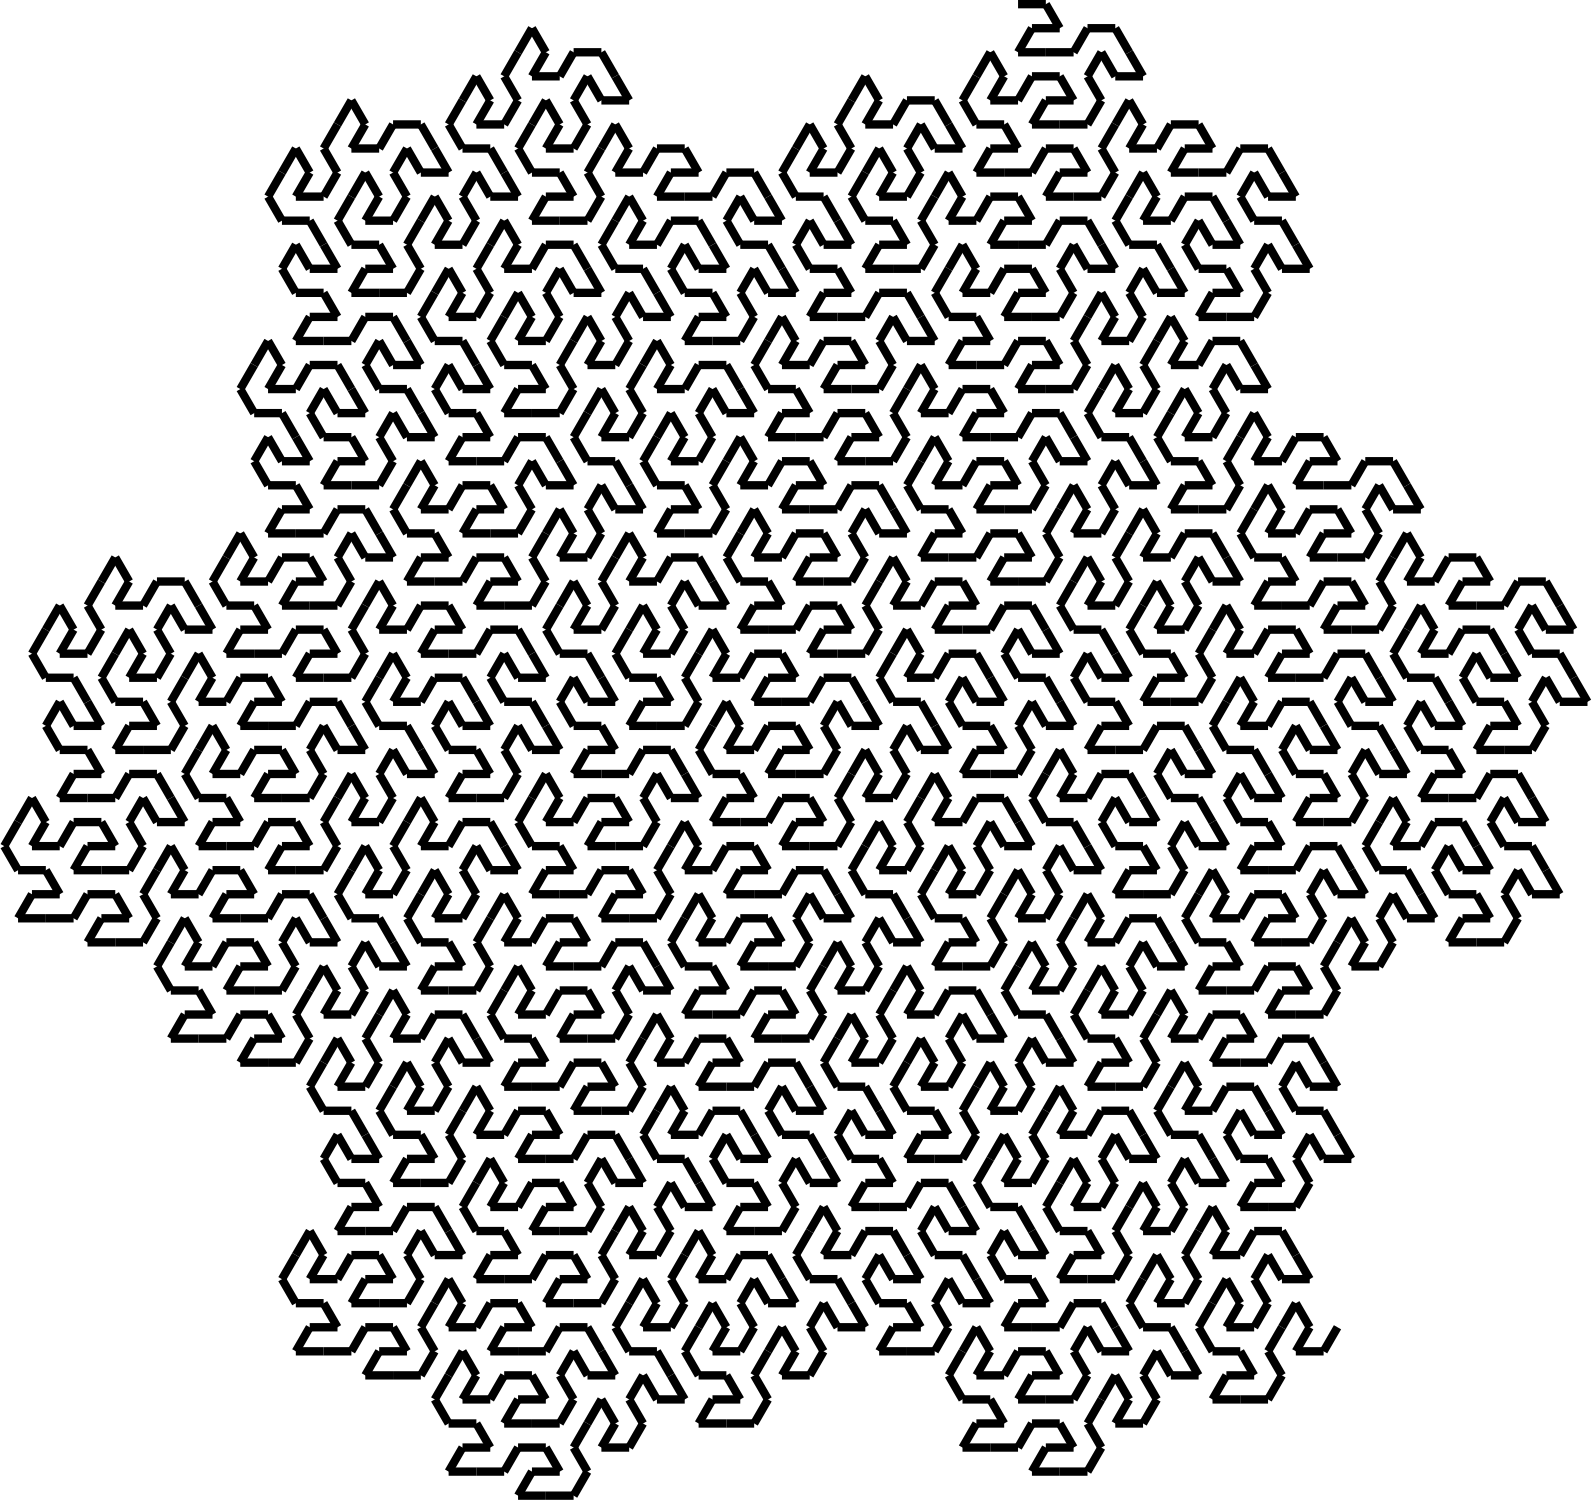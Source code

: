 <?xml version="1.0"?>
<!DOCTYPE ipe SYSTEM "ipe.dtd">
<ipe version="70212" creator="svgtoipe 20240516">
<ipestyle>
<layout paper="598 565" frame="598 565" origin="0 0" crop="no"/>
<opacity name="10%" value="0.10"/>
<opacity name="20%" value="0.20"/>
<opacity name="30%" value="0.30"/>
<opacity name="40%" value="0.40"/>
<opacity name="50%" value="0.50"/>
<opacity name="60%" value="0.60"/>
<opacity name="70%" value="0.70"/>
<opacity name="80%" value="0.80"/>
<opacity name="90%" value="0.90"/>
<pathstyle cap="0" join="0" fillrule="wind"/>
</ipestyle>
<page>
<group matrix="1 0 0 -1 -341 643">
<path stroke="0 0 0" pen="3">
720 92 m 730 92 l
</path>
<path stroke="0 0 0" pen="3">
730 92 m 735 100.66 l
</path>
<path stroke="0 0 0" pen="3">
735 100.66 m 725 100.66 l
</path>
<path stroke="0 0 0" pen="3">
725 100.66 m 720 109.321 l
</path>
<path stroke="0 0 0" pen="3">
720 109.321 m 730 109.321 l
</path>
<path stroke="0 0 0" pen="3">
730 109.321 m 740 109.321 l
</path>
<path stroke="0 0 0" pen="3">
740 109.321 m 745 100.66 l
</path>
<path stroke="0 0 0" pen="3">
745 100.66 m 755 100.66 l
</path>
<path stroke="0 0 0" pen="3">
755 100.66 m 760 109.321 l
</path>
<path stroke="0 0 0" pen="3">
760 109.321 m 765 117.981 l
</path>
<path stroke="0 0 0" pen="3">
765 117.981 m 755 117.981 l
</path>
<path stroke="0 0 0" pen="3">
755 117.981 m 750 109.321 l
</path>
<path stroke="0 0 0" pen="3">
750 109.321 m 745 117.981 l
</path>
<path stroke="0 0 0" pen="3">
745 117.981 m 750 126.641 l
</path>
<path stroke="0 0 0" pen="3">
750 126.641 m 745 135.301 l
</path>
<path stroke="0 0 0" pen="3">
745 135.301 m 735 135.301 l
</path>
<path stroke="0 0 0" pen="3">
735 135.301 m 725 135.301 l
</path>
<path stroke="0 0 0" pen="3">
725 135.301 m 730 126.641 l
</path>
<path stroke="0 0 0" pen="3">
730 126.641 m 740 126.641 l
</path>
<path stroke="0 0 0" pen="3">
740 126.641 m 735 117.981 l
</path>
<path stroke="0 0 0" pen="3">
735 117.981 m 725 117.981 l
</path>
<path stroke="0 0 0" pen="3">
725 117.981 m 720 126.641 l
</path>
<path stroke="0 0 0" pen="3">
720 126.641 m 710 126.641 l
</path>
<path stroke="0 0 0" pen="3">
710 126.641 m 715 117.981 l
</path>
<path stroke="0 0 0" pen="3">
715 117.981 m 710 109.321 l
</path>
<path stroke="0 0 0" pen="3">
710 109.321 m 705 117.981 l
</path>
<path stroke="0 0 0" pen="3">
705 117.981 m 700 126.641 l
</path>
<path stroke="0 0 0" pen="3">
700 126.641 m 705 135.301 l
</path>
<path stroke="0 0 0" pen="3">
705 135.301 m 715 135.301 l
</path>
<path stroke="0 0 0" pen="3">
715 135.301 m 720 143.962 l
</path>
<path stroke="0 0 0" pen="3">
720 143.962 m 710 143.962 l
</path>
<path stroke="0 0 0" pen="3">
710 143.962 m 705 152.622 l
</path>
<path stroke="0 0 0" pen="3">
705 152.622 m 715 152.622 l
</path>
<path stroke="0 0 0" pen="3">
715 152.622 m 725 152.622 l
</path>
<path stroke="0 0 0" pen="3">
725 152.622 m 730 143.962 l
</path>
<path stroke="0 0 0" pen="3">
730 143.962 m 740 143.962 l
</path>
<path stroke="0 0 0" pen="3">
740 143.962 m 745 152.622 l
</path>
<path stroke="0 0 0" pen="3">
745 152.622 m 735 152.622 l
</path>
<path stroke="0 0 0" pen="3">
735 152.622 m 730 161.282 l
</path>
<path stroke="0 0 0" pen="3">
730 161.282 m 740 161.282 l
</path>
<path stroke="0 0 0" pen="3">
740 161.282 m 750 161.282 l
</path>
<path stroke="0 0 0" pen="3">
750 161.282 m 755 152.622 l
</path>
<path stroke="0 0 0" pen="3">
755 152.622 m 750 143.962 l
</path>
<path stroke="0 0 0" pen="3">
750 143.962 m 755 135.301 l
</path>
<path stroke="0 0 0" pen="3">
755 135.301 m 760 126.641 l
</path>
<path stroke="0 0 0" pen="3">
760 126.641 m 765 135.301 l
</path>
<path stroke="0 0 0" pen="3">
765 135.301 m 760 143.962 l
</path>
<path stroke="0 0 0" pen="3">
760 143.962 m 770 143.962 l
</path>
<path stroke="0 0 0" pen="3">
770 143.962 m 775 135.301 l
</path>
<path stroke="0 0 0" pen="3">
775 135.301 m 785 135.301 l
</path>
<path stroke="0 0 0" pen="3">
785 135.301 m 790 143.962 l
</path>
<path stroke="0 0 0" pen="3">
790 143.962 m 780 143.962 l
</path>
<path stroke="0 0 0" pen="3">
780 143.962 m 775 152.622 l
</path>
<path stroke="0 0 0" pen="3">
775 152.622 m 785 152.622 l
</path>
<path stroke="0 0 0" pen="3">
785 152.622 m 795 152.622 l
</path>
<path stroke="0 0 0" pen="3">
795 152.622 m 800 143.962 l
</path>
<path stroke="0 0 0" pen="3">
800 143.962 m 810 143.962 l
</path>
<path stroke="0 0 0" pen="3">
810 143.962 m 815 152.622 l
</path>
<path stroke="0 0 0" pen="3">
815 152.622 m 820 161.282 l
</path>
<path stroke="0 0 0" pen="3">
820 161.282 m 810 161.282 l
</path>
<path stroke="0 0 0" pen="3">
810 161.282 m 805 152.622 l
</path>
<path stroke="0 0 0" pen="3">
805 152.622 m 800 161.282 l
</path>
<path stroke="0 0 0" pen="3">
800 161.282 m 805 169.942 l
</path>
<path stroke="0 0 0" pen="3">
805 169.942 m 815 169.942 l
</path>
<path stroke="0 0 0" pen="3">
815 169.942 m 820 178.603 l
</path>
<path stroke="0 0 0" pen="3">
820 178.603 m 825 187.263 l
</path>
<path stroke="0 0 0" pen="3">
825 187.263 m 815 187.263 l
</path>
<path stroke="0 0 0" pen="3">
815 187.263 m 810 178.603 l
</path>
<path stroke="0 0 0" pen="3">
810 178.603 m 805 187.263 l
</path>
<path stroke="0 0 0" pen="3">
805 187.263 m 810 195.923 l
</path>
<path stroke="0 0 0" pen="3">
810 195.923 m 805 204.583 l
</path>
<path stroke="0 0 0" pen="3">
805 204.583 m 795 204.583 l
</path>
<path stroke="0 0 0" pen="3">
795 204.583 m 785 204.583 l
</path>
<path stroke="0 0 0" pen="3">
785 204.583 m 790 195.923 l
</path>
<path stroke="0 0 0" pen="3">
790 195.923 m 800 195.923 l
</path>
<path stroke="0 0 0" pen="3">
800 195.923 m 795 187.263 l
</path>
<path stroke="0 0 0" pen="3">
795 187.263 m 785 187.263 l
</path>
<path stroke="0 0 0" pen="3">
785 187.263 m 780 178.603 l
</path>
<path stroke="0 0 0" pen="3">
780 178.603 m 785 169.942 l
</path>
<path stroke="0 0 0" pen="3">
785 169.942 m 790 178.603 l
</path>
<path stroke="0 0 0" pen="3">
790 178.603 m 800 178.603 l
</path>
<path stroke="0 0 0" pen="3">
800 178.603 m 795 169.942 l
</path>
<path stroke="0 0 0" pen="3">
795 169.942 m 790 161.282 l
</path>
<path stroke="0 0 0" pen="3">
790 161.282 m 780 161.282 l
</path>
<path stroke="0 0 0" pen="3">
780 161.282 m 775 169.942 l
</path>
<path stroke="0 0 0" pen="3">
775 169.942 m 765 169.942 l
</path>
<path stroke="0 0 0" pen="3">
765 169.942 m 770 161.282 l
</path>
<path stroke="0 0 0" pen="3">
770 161.282 m 765 152.622 l
</path>
<path stroke="0 0 0" pen="3">
765 152.622 m 760 161.282 l
</path>
<path stroke="0 0 0" pen="3">
760 161.282 m 755 169.942 l
</path>
<path stroke="0 0 0" pen="3">
755 169.942 m 760 178.603 l
</path>
<path stroke="0 0 0" pen="3">
760 178.603 m 770 178.603 l
</path>
<path stroke="0 0 0" pen="3">
770 178.603 m 775 187.263 l
</path>
<path stroke="0 0 0" pen="3">
775 187.263 m 780 195.923 l
</path>
<path stroke="0 0 0" pen="3">
780 195.923 m 770 195.923 l
</path>
<path stroke="0 0 0" pen="3">
770 195.923 m 765 187.263 l
</path>
<path stroke="0 0 0" pen="3">
765 187.263 m 760 195.923 l
</path>
<path stroke="0 0 0" pen="3">
760 195.923 m 765 204.583 l
</path>
<path stroke="0 0 0" pen="3">
765 204.583 m 760 213.244 l
</path>
<path stroke="0 0 0" pen="3">
760 213.244 m 750 213.244 l
</path>
<path stroke="0 0 0" pen="3">
750 213.244 m 755 204.583 l
</path>
<path stroke="0 0 0" pen="3">
755 204.583 m 750 195.923 l
</path>
<path stroke="0 0 0" pen="3">
750 195.923 m 745 204.583 l
</path>
<path stroke="0 0 0" pen="3">
745 204.583 m 740 213.244 l
</path>
<path stroke="0 0 0" pen="3">
740 213.244 m 745 221.904 l
</path>
<path stroke="0 0 0" pen="3">
745 221.904 m 740 230.564 l
</path>
<path stroke="0 0 0" pen="3">
740 230.564 m 730 230.564 l
</path>
<path stroke="0 0 0" pen="3">
730 230.564 m 720 230.564 l
</path>
<path stroke="0 0 0" pen="3">
720 230.564 m 725 221.904 l
</path>
<path stroke="0 0 0" pen="3">
725 221.904 m 735 221.904 l
</path>
<path stroke="0 0 0" pen="3">
735 221.904 m 730 213.244 l
</path>
<path stroke="0 0 0" pen="3">
730 213.244 m 720 213.244 l
</path>
<path stroke="0 0 0" pen="3">
720 213.244 m 715 221.904 l
</path>
<path stroke="0 0 0" pen="3">
715 221.904 m 705 221.904 l
</path>
<path stroke="0 0 0" pen="3">
705 221.904 m 695 221.904 l
</path>
<path stroke="0 0 0" pen="3">
695 221.904 m 700 213.244 l
</path>
<path stroke="0 0 0" pen="3">
700 213.244 m 710 213.244 l
</path>
<path stroke="0 0 0" pen="3">
710 213.244 m 705 204.583 l
</path>
<path stroke="0 0 0" pen="3">
705 204.583 m 695 204.583 l
</path>
<path stroke="0 0 0" pen="3">
695 204.583 m 690 195.923 l
</path>
<path stroke="0 0 0" pen="3">
690 195.923 m 695 187.263 l
</path>
<path stroke="0 0 0" pen="3">
695 187.263 m 700 178.603 l
</path>
<path stroke="0 0 0" pen="3">
700 178.603 m 705 187.263 l
</path>
<path stroke="0 0 0" pen="3">
705 187.263 m 700 195.923 l
</path>
<path stroke="0 0 0" pen="3">
700 195.923 m 710 195.923 l
</path>
<path stroke="0 0 0" pen="3">
710 195.923 m 715 187.263 l
</path>
<path stroke="0 0 0" pen="3">
715 187.263 m 725 187.263 l
</path>
<path stroke="0 0 0" pen="3">
725 187.263 m 730 195.923 l
</path>
<path stroke="0 0 0" pen="3">
730 195.923 m 720 195.923 l
</path>
<path stroke="0 0 0" pen="3">
720 195.923 m 715 204.583 l
</path>
<path stroke="0 0 0" pen="3">
715 204.583 m 725 204.583 l
</path>
<path stroke="0 0 0" pen="3">
725 204.583 m 735 204.583 l
</path>
<path stroke="0 0 0" pen="3">
735 204.583 m 740 195.923 l
</path>
<path stroke="0 0 0" pen="3">
740 195.923 m 735 187.263 l
</path>
<path stroke="0 0 0" pen="3">
735 187.263 m 740 178.603 l
</path>
<path stroke="0 0 0" pen="3">
740 178.603 m 745 187.263 l
</path>
<path stroke="0 0 0" pen="3">
745 187.263 m 755 187.263 l
</path>
<path stroke="0 0 0" pen="3">
755 187.263 m 750 178.603 l
</path>
<path stroke="0 0 0" pen="3">
750 178.603 m 745 169.942 l
</path>
<path stroke="0 0 0" pen="3">
745 169.942 m 735 169.942 l
</path>
<path stroke="0 0 0" pen="3">
735 169.942 m 730 178.603 l
</path>
<path stroke="0 0 0" pen="3">
730 178.603 m 720 178.603 l
</path>
<path stroke="0 0 0" pen="3">
720 178.603 m 710 178.603 l
</path>
<path stroke="0 0 0" pen="3">
710 178.603 m 715 169.942 l
</path>
<path stroke="0 0 0" pen="3">
715 169.942 m 725 169.942 l
</path>
<path stroke="0 0 0" pen="3">
725 169.942 m 720 161.282 l
</path>
<path stroke="0 0 0" pen="3">
720 161.282 m 710 161.282 l
</path>
<path stroke="0 0 0" pen="3">
710 161.282 m 705 169.942 l
</path>
<path stroke="0 0 0" pen="3">
705 169.942 m 695 169.942 l
</path>
<path stroke="0 0 0" pen="3">
695 169.942 m 700 161.282 l
</path>
<path stroke="0 0 0" pen="3">
700 161.282 m 695 152.622 l
</path>
<path stroke="0 0 0" pen="3">
695 152.622 m 690 161.282 l
</path>
<path stroke="0 0 0" pen="3">
690 161.282 m 685 169.942 l
</path>
<path stroke="0 0 0" pen="3">
685 169.942 m 690 178.603 l
</path>
<path stroke="0 0 0" pen="3">
690 178.603 m 685 187.263 l
</path>
<path stroke="0 0 0" pen="3">
685 187.263 m 675 187.263 l
</path>
<path stroke="0 0 0" pen="3">
675 187.263 m 665 187.263 l
</path>
<path stroke="0 0 0" pen="3">
665 187.263 m 670 178.603 l
</path>
<path stroke="0 0 0" pen="3">
670 178.603 m 680 178.603 l
</path>
<path stroke="0 0 0" pen="3">
680 178.603 m 675 169.942 l
</path>
<path stroke="0 0 0" pen="3">
675 169.942 m 665 169.942 l
</path>
<path stroke="0 0 0" pen="3">
665 169.942 m 660 161.282 l
</path>
<path stroke="0 0 0" pen="3">
660 161.282 m 665 152.622 l
</path>
<path stroke="0 0 0" pen="3">
665 152.622 m 670 143.962 l
</path>
<path stroke="0 0 0" pen="3">
670 143.962 m 675 152.622 l
</path>
<path stroke="0 0 0" pen="3">
675 152.622 m 670 161.282 l
</path>
<path stroke="0 0 0" pen="3">
670 161.282 m 680 161.282 l
</path>
<path stroke="0 0 0" pen="3">
680 161.282 m 685 152.622 l
</path>
<path stroke="0 0 0" pen="3">
685 152.622 m 680 143.962 l
</path>
<path stroke="0 0 0" pen="3">
680 143.962 m 685 135.301 l
</path>
<path stroke="0 0 0" pen="3">
685 135.301 m 690 143.962 l
</path>
<path stroke="0 0 0" pen="3">
690 143.962 m 700 143.962 l
</path>
<path stroke="0 0 0" pen="3">
700 143.962 m 695 135.301 l
</path>
<path stroke="0 0 0" pen="3">
695 135.301 m 690 126.641 l
</path>
<path stroke="0 0 0" pen="3">
690 126.641 m 680 126.641 l
</path>
<path stroke="0 0 0" pen="3">
680 126.641 m 675 135.301 l
</path>
<path stroke="0 0 0" pen="3">
675 135.301 m 665 135.301 l
</path>
<path stroke="0 0 0" pen="3">
665 135.301 m 670 126.641 l
</path>
<path stroke="0 0 0" pen="3">
670 126.641 m 665 117.981 l
</path>
<path stroke="0 0 0" pen="3">
665 117.981 m 660 126.641 l
</path>
<path stroke="0 0 0" pen="3">
660 126.641 m 655 135.301 l
</path>
<path stroke="0 0 0" pen="3">
655 135.301 m 660 143.962 l
</path>
<path stroke="0 0 0" pen="3">
660 143.962 m 655 152.622 l
</path>
<path stroke="0 0 0" pen="3">
655 152.622 m 645 152.622 l
</path>
<path stroke="0 0 0" pen="3">
645 152.622 m 650 143.962 l
</path>
<path stroke="0 0 0" pen="3">
650 143.962 m 645 135.301 l
</path>
<path stroke="0 0 0" pen="3">
645 135.301 m 640 143.962 l
</path>
<path stroke="0 0 0" pen="3">
640 143.962 m 635 152.622 l
</path>
<path stroke="0 0 0" pen="3">
635 152.622 m 640 161.282 l
</path>
<path stroke="0 0 0" pen="3">
640 161.282 m 650 161.282 l
</path>
<path stroke="0 0 0" pen="3">
650 161.282 m 655 169.942 l
</path>
<path stroke="0 0 0" pen="3">
655 169.942 m 660 178.603 l
</path>
<path stroke="0 0 0" pen="3">
660 178.603 m 650 178.603 l
</path>
<path stroke="0 0 0" pen="3">
650 178.603 m 645 169.942 l
</path>
<path stroke="0 0 0" pen="3">
645 169.942 m 640 178.603 l
</path>
<path stroke="0 0 0" pen="3">
640 178.603 m 645 187.263 l
</path>
<path stroke="0 0 0" pen="3">
645 187.263 m 655 187.263 l
</path>
<path stroke="0 0 0" pen="3">
655 187.263 m 660 195.923 l
</path>
<path stroke="0 0 0" pen="3">
660 195.923 m 650 195.923 l
</path>
<path stroke="0 0 0" pen="3">
650 195.923 m 645 204.583 l
</path>
<path stroke="0 0 0" pen="3">
645 204.583 m 655 204.583 l
</path>
<path stroke="0 0 0" pen="3">
655 204.583 m 665 204.583 l
</path>
<path stroke="0 0 0" pen="3">
665 204.583 m 670 195.923 l
</path>
<path stroke="0 0 0" pen="3">
670 195.923 m 680 195.923 l
</path>
<path stroke="0 0 0" pen="3">
680 195.923 m 685 204.583 l
</path>
<path stroke="0 0 0" pen="3">
685 204.583 m 690 213.244 l
</path>
<path stroke="0 0 0" pen="3">
690 213.244 m 680 213.244 l
</path>
<path stroke="0 0 0" pen="3">
680 213.244 m 675 204.583 l
</path>
<path stroke="0 0 0" pen="3">
675 204.583 m 670 213.244 l
</path>
<path stroke="0 0 0" pen="3">
670 213.244 m 675 221.904 l
</path>
<path stroke="0 0 0" pen="3">
675 221.904 m 670 230.564 l
</path>
<path stroke="0 0 0" pen="3">
670 230.564 m 660 230.564 l
</path>
<path stroke="0 0 0" pen="3">
660 230.564 m 650 230.564 l
</path>
<path stroke="0 0 0" pen="3">
650 230.564 m 655 221.904 l
</path>
<path stroke="0 0 0" pen="3">
655 221.904 m 665 221.904 l
</path>
<path stroke="0 0 0" pen="3">
665 221.904 m 660 213.244 l
</path>
<path stroke="0 0 0" pen="3">
660 213.244 m 650 213.244 l
</path>
<path stroke="0 0 0" pen="3">
650 213.244 m 645 221.904 l
</path>
<path stroke="0 0 0" pen="3">
645 221.904 m 635 221.904 l
</path>
<path stroke="0 0 0" pen="3">
635 221.904 m 640 213.244 l
</path>
<path stroke="0 0 0" pen="3">
640 213.244 m 635 204.583 l
</path>
<path stroke="0 0 0" pen="3">
635 204.583 m 630 213.244 l
</path>
<path stroke="0 0 0" pen="3">
630 213.244 m 625 221.904 l
</path>
<path stroke="0 0 0" pen="3">
625 221.904 m 630 230.564 l
</path>
<path stroke="0 0 0" pen="3">
630 230.564 m 640 230.564 l
</path>
<path stroke="0 0 0" pen="3">
640 230.564 m 645 239.224 l
</path>
<path stroke="0 0 0" pen="3">
645 239.224 m 635 239.224 l
</path>
<path stroke="0 0 0" pen="3">
635 239.224 m 630 247.885 l
</path>
<path stroke="0 0 0" pen="3">
630 247.885 m 640 247.885 l
</path>
<path stroke="0 0 0" pen="3">
640 247.885 m 650 247.885 l
</path>
<path stroke="0 0 0" pen="3">
650 247.885 m 655 239.224 l
</path>
<path stroke="0 0 0" pen="3">
655 239.224 m 665 239.224 l
</path>
<path stroke="0 0 0" pen="3">
665 239.224 m 670 247.885 l
</path>
<path stroke="0 0 0" pen="3">
670 247.885 m 660 247.885 l
</path>
<path stroke="0 0 0" pen="3">
660 247.885 m 655 256.545 l
</path>
<path stroke="0 0 0" pen="3">
655 256.545 m 665 256.545 l
</path>
<path stroke="0 0 0" pen="3">
665 256.545 m 675 256.545 l
</path>
<path stroke="0 0 0" pen="3">
675 256.545 m 680 247.885 l
</path>
<path stroke="0 0 0" pen="3">
680 247.885 m 675 239.224 l
</path>
<path stroke="0 0 0" pen="3">
675 239.224 m 680 230.564 l
</path>
<path stroke="0 0 0" pen="3">
680 230.564 m 685 221.904 l
</path>
<path stroke="0 0 0" pen="3">
685 221.904 m 690 230.564 l
</path>
<path stroke="0 0 0" pen="3">
690 230.564 m 685 239.224 l
</path>
<path stroke="0 0 0" pen="3">
685 239.224 m 695 239.224 l
</path>
<path stroke="0 0 0" pen="3">
695 239.224 m 700 230.564 l
</path>
<path stroke="0 0 0" pen="3">
700 230.564 m 710 230.564 l
</path>
<path stroke="0 0 0" pen="3">
710 230.564 m 715 239.224 l
</path>
<path stroke="0 0 0" pen="3">
715 239.224 m 705 239.224 l
</path>
<path stroke="0 0 0" pen="3">
705 239.224 m 700 247.885 l
</path>
<path stroke="0 0 0" pen="3">
700 247.885 m 710 247.885 l
</path>
<path stroke="0 0 0" pen="3">
710 247.885 m 720 247.885 l
</path>
<path stroke="0 0 0" pen="3">
720 247.885 m 725 239.224 l
</path>
<path stroke="0 0 0" pen="3">
725 239.224 m 735 239.224 l
</path>
<path stroke="0 0 0" pen="3">
735 239.224 m 740 247.885 l
</path>
<path stroke="0 0 0" pen="3">
740 247.885 m 745 256.545 l
</path>
<path stroke="0 0 0" pen="3">
745 256.545 m 735 256.545 l
</path>
<path stroke="0 0 0" pen="3">
735 256.545 m 730 247.885 l
</path>
<path stroke="0 0 0" pen="3">
730 247.885 m 725 256.545 l
</path>
<path stroke="0 0 0" pen="3">
725 256.545 m 730 265.205 l
</path>
<path stroke="0 0 0" pen="3">
730 265.205 m 725 273.865 l
</path>
<path stroke="0 0 0" pen="3">
725 273.865 m 715 273.865 l
</path>
<path stroke="0 0 0" pen="3">
715 273.865 m 705 273.865 l
</path>
<path stroke="0 0 0" pen="3">
705 273.865 m 710 265.205 l
</path>
<path stroke="0 0 0" pen="3">
710 265.205 m 720 265.205 l
</path>
<path stroke="0 0 0" pen="3">
720 265.205 m 715 256.545 l
</path>
<path stroke="0 0 0" pen="3">
715 256.545 m 705 256.545 l
</path>
<path stroke="0 0 0" pen="3">
705 256.545 m 700 265.205 l
</path>
<path stroke="0 0 0" pen="3">
700 265.205 m 690 265.205 l
</path>
<path stroke="0 0 0" pen="3">
690 265.205 m 695 256.545 l
</path>
<path stroke="0 0 0" pen="3">
695 256.545 m 690 247.885 l
</path>
<path stroke="0 0 0" pen="3">
690 247.885 m 685 256.545 l
</path>
<path stroke="0 0 0" pen="3">
685 256.545 m 680 265.205 l
</path>
<path stroke="0 0 0" pen="3">
680 265.205 m 685 273.865 l
</path>
<path stroke="0 0 0" pen="3">
685 273.865 m 695 273.865 l
</path>
<path stroke="0 0 0" pen="3">
695 273.865 m 700 282.526 l
</path>
<path stroke="0 0 0" pen="3">
700 282.526 m 690 282.526 l
</path>
<path stroke="0 0 0" pen="3">
690 282.526 m 685 291.186 l
</path>
<path stroke="0 0 0" pen="3">
685 291.186 m 695 291.186 l
</path>
<path stroke="0 0 0" pen="3">
695 291.186 m 705 291.186 l
</path>
<path stroke="0 0 0" pen="3">
705 291.186 m 710 282.526 l
</path>
<path stroke="0 0 0" pen="3">
710 282.526 m 720 282.526 l
</path>
<path stroke="0 0 0" pen="3">
720 282.526 m 725 291.186 l
</path>
<path stroke="0 0 0" pen="3">
725 291.186 m 715 291.186 l
</path>
<path stroke="0 0 0" pen="3">
715 291.186 m 710 299.846 l
</path>
<path stroke="0 0 0" pen="3">
710 299.846 m 720 299.846 l
</path>
<path stroke="0 0 0" pen="3">
720 299.846 m 730 299.846 l
</path>
<path stroke="0 0 0" pen="3">
730 299.846 m 735 291.186 l
</path>
<path stroke="0 0 0" pen="3">
735 291.186 m 730 282.526 l
</path>
<path stroke="0 0 0" pen="3">
730 282.526 m 735 273.865 l
</path>
<path stroke="0 0 0" pen="3">
735 273.865 m 740 265.205 l
</path>
<path stroke="0 0 0" pen="3">
740 265.205 m 745 273.865 l
</path>
<path stroke="0 0 0" pen="3">
745 273.865 m 740 282.526 l
</path>
<path stroke="0 0 0" pen="3">
740 282.526 m 750 282.526 l
</path>
<path stroke="0 0 0" pen="3">
750 282.526 m 755 273.865 l
</path>
<path stroke="0 0 0" pen="3">
755 273.865 m 750 265.205 l
</path>
<path stroke="0 0 0" pen="3">
750 265.205 m 755 256.545 l
</path>
<path stroke="0 0 0" pen="3">
755 256.545 m 760 265.205 l
</path>
<path stroke="0 0 0" pen="3">
760 265.205 m 770 265.205 l
</path>
<path stroke="0 0 0" pen="3">
770 265.205 m 765 256.545 l
</path>
<path stroke="0 0 0" pen="3">
765 256.545 m 760 247.885 l
</path>
<path stroke="0 0 0" pen="3">
760 247.885 m 750 247.885 l
</path>
<path stroke="0 0 0" pen="3">
750 247.885 m 745 239.224 l
</path>
<path stroke="0 0 0" pen="3">
745 239.224 m 750 230.564 l
</path>
<path stroke="0 0 0" pen="3">
750 230.564 m 755 221.904 l
</path>
<path stroke="0 0 0" pen="3">
755 221.904 m 760 230.564 l
</path>
<path stroke="0 0 0" pen="3">
760 230.564 m 755 239.224 l
</path>
<path stroke="0 0 0" pen="3">
755 239.224 m 765 239.224 l
</path>
<path stroke="0 0 0" pen="3">
765 239.224 m 770 230.564 l
</path>
<path stroke="0 0 0" pen="3">
770 230.564 m 765 221.904 l
</path>
<path stroke="0 0 0" pen="3">
765 221.904 m 770 213.244 l
</path>
<path stroke="0 0 0" pen="3">
770 213.244 m 775 204.583 l
</path>
<path stroke="0 0 0" pen="3">
775 204.583 m 780 213.244 l
</path>
<path stroke="0 0 0" pen="3">
780 213.244 m 775 221.904 l
</path>
<path stroke="0 0 0" pen="3">
775 221.904 m 785 221.904 l
</path>
<path stroke="0 0 0" pen="3">
785 221.904 m 790 213.244 l
</path>
<path stroke="0 0 0" pen="3">
790 213.244 m 800 213.244 l
</path>
<path stroke="0 0 0" pen="3">
800 213.244 m 805 221.904 l
</path>
<path stroke="0 0 0" pen="3">
805 221.904 m 810 230.564 l
</path>
<path stroke="0 0 0" pen="3">
810 230.564 m 800 230.564 l
</path>
<path stroke="0 0 0" pen="3">
800 230.564 m 795 221.904 l
</path>
<path stroke="0 0 0" pen="3">
795 221.904 m 790 230.564 l
</path>
<path stroke="0 0 0" pen="3">
790 230.564 m 795 239.224 l
</path>
<path stroke="0 0 0" pen="3">
795 239.224 m 790 247.885 l
</path>
<path stroke="0 0 0" pen="3">
790 247.885 m 780 247.885 l
</path>
<path stroke="0 0 0" pen="3">
780 247.885 m 785 239.224 l
</path>
<path stroke="0 0 0" pen="3">
785 239.224 m 780 230.564 l
</path>
<path stroke="0 0 0" pen="3">
780 230.564 m 775 239.224 l
</path>
<path stroke="0 0 0" pen="3">
775 239.224 m 770 247.885 l
</path>
<path stroke="0 0 0" pen="3">
770 247.885 m 775 256.545 l
</path>
<path stroke="0 0 0" pen="3">
775 256.545 m 785 256.545 l
</path>
<path stroke="0 0 0" pen="3">
785 256.545 m 790 265.205 l
</path>
<path stroke="0 0 0" pen="3">
790 265.205 m 780 265.205 l
</path>
<path stroke="0 0 0" pen="3">
780 265.205 m 775 273.865 l
</path>
<path stroke="0 0 0" pen="3">
775 273.865 m 785 273.865 l
</path>
<path stroke="0 0 0" pen="3">
785 273.865 m 795 273.865 l
</path>
<path stroke="0 0 0" pen="3">
795 273.865 m 800 265.205 l
</path>
<path stroke="0 0 0" pen="3">
800 265.205 m 795 256.545 l
</path>
<path stroke="0 0 0" pen="3">
795 256.545 m 800 247.885 l
</path>
<path stroke="0 0 0" pen="3">
800 247.885 m 805 239.224 l
</path>
<path stroke="0 0 0" pen="3">
805 239.224 m 810 247.885 l
</path>
<path stroke="0 0 0" pen="3">
810 247.885 m 805 256.545 l
</path>
<path stroke="0 0 0" pen="3">
805 256.545 m 815 256.545 l
</path>
<path stroke="0 0 0" pen="3">
815 256.545 m 820 247.885 l
</path>
<path stroke="0 0 0" pen="3">
820 247.885 m 830 247.885 l
</path>
<path stroke="0 0 0" pen="3">
830 247.885 m 835 256.545 l
</path>
<path stroke="0 0 0" pen="3">
835 256.545 m 825 256.545 l
</path>
<path stroke="0 0 0" pen="3">
825 256.545 m 820 265.205 l
</path>
<path stroke="0 0 0" pen="3">
820 265.205 m 830 265.205 l
</path>
<path stroke="0 0 0" pen="3">
830 265.205 m 840 265.205 l
</path>
<path stroke="0 0 0" pen="3">
840 265.205 m 845 256.545 l
</path>
<path stroke="0 0 0" pen="3">
845 256.545 m 855 256.545 l
</path>
<path stroke="0 0 0" pen="3">
855 256.545 m 860 265.205 l
</path>
<path stroke="0 0 0" pen="3">
860 265.205 m 865 273.865 l
</path>
<path stroke="0 0 0" pen="3">
865 273.865 m 855 273.865 l
</path>
<path stroke="0 0 0" pen="3">
855 273.865 m 850 265.205 l
</path>
<path stroke="0 0 0" pen="3">
850 265.205 m 845 273.865 l
</path>
<path stroke="0 0 0" pen="3">
845 273.865 m 850 282.526 l
</path>
<path stroke="0 0 0" pen="3">
850 282.526 m 845 291.186 l
</path>
<path stroke="0 0 0" pen="3">
845 291.186 m 835 291.186 l
</path>
<path stroke="0 0 0" pen="3">
835 291.186 m 825 291.186 l
</path>
<path stroke="0 0 0" pen="3">
825 291.186 m 830 282.526 l
</path>
<path stroke="0 0 0" pen="3">
830 282.526 m 840 282.526 l
</path>
<path stroke="0 0 0" pen="3">
840 282.526 m 835 273.865 l
</path>
<path stroke="0 0 0" pen="3">
835 273.865 m 825 273.865 l
</path>
<path stroke="0 0 0" pen="3">
825 273.865 m 820 282.526 l
</path>
<path stroke="0 0 0" pen="3">
820 282.526 m 810 282.526 l
</path>
<path stroke="0 0 0" pen="3">
810 282.526 m 815 273.865 l
</path>
<path stroke="0 0 0" pen="3">
815 273.865 m 810 265.205 l
</path>
<path stroke="0 0 0" pen="3">
810 265.205 m 805 273.865 l
</path>
<path stroke="0 0 0" pen="3">
805 273.865 m 800 282.526 l
</path>
<path stroke="0 0 0" pen="3">
800 282.526 m 805 291.186 l
</path>
<path stroke="0 0 0" pen="3">
805 291.186 m 815 291.186 l
</path>
<path stroke="0 0 0" pen="3">
815 291.186 m 820 299.846 l
</path>
<path stroke="0 0 0" pen="3">
820 299.846 m 810 299.846 l
</path>
<path stroke="0 0 0" pen="3">
810 299.846 m 805 308.506 l
</path>
<path stroke="0 0 0" pen="3">
805 308.506 m 815 308.506 l
</path>
<path stroke="0 0 0" pen="3">
815 308.506 m 825 308.506 l
</path>
<path stroke="0 0 0" pen="3">
825 308.506 m 830 299.846 l
</path>
<path stroke="0 0 0" pen="3">
830 299.846 m 840 299.846 l
</path>
<path stroke="0 0 0" pen="3">
840 299.846 m 845 308.506 l
</path>
<path stroke="0 0 0" pen="3">
845 308.506 m 835 308.506 l
</path>
<path stroke="0 0 0" pen="3">
835 308.506 m 830 317.167 l
</path>
<path stroke="0 0 0" pen="3">
830 317.167 m 840 317.167 l
</path>
<path stroke="0 0 0" pen="3">
840 317.167 m 850 317.167 l
</path>
<path stroke="0 0 0" pen="3">
850 317.167 m 855 308.506 l
</path>
<path stroke="0 0 0" pen="3">
855 308.506 m 850 299.846 l
</path>
<path stroke="0 0 0" pen="3">
850 299.846 m 855 291.186 l
</path>
<path stroke="0 0 0" pen="3">
855 291.186 m 860 282.526 l
</path>
<path stroke="0 0 0" pen="3">
860 282.526 m 865 291.186 l
</path>
<path stroke="0 0 0" pen="3">
865 291.186 m 860 299.846 l
</path>
<path stroke="0 0 0" pen="3">
860 299.846 m 870 299.846 l
</path>
<path stroke="0 0 0" pen="3">
870 299.846 m 875 291.186 l
</path>
<path stroke="0 0 0" pen="3">
875 291.186 m 885 291.186 l
</path>
<path stroke="0 0 0" pen="3">
885 291.186 m 890 299.846 l
</path>
<path stroke="0 0 0" pen="3">
890 299.846 m 880 299.846 l
</path>
<path stroke="0 0 0" pen="3">
880 299.846 m 875 308.506 l
</path>
<path stroke="0 0 0" pen="3">
875 308.506 m 885 308.506 l
</path>
<path stroke="0 0 0" pen="3">
885 308.506 m 895 308.506 l
</path>
<path stroke="0 0 0" pen="3">
895 308.506 m 900 299.846 l
</path>
<path stroke="0 0 0" pen="3">
900 299.846 m 910 299.846 l
</path>
<path stroke="0 0 0" pen="3">
910 299.846 m 915 308.506 l
</path>
<path stroke="0 0 0" pen="3">
915 308.506 m 920 317.167 l
</path>
<path stroke="0 0 0" pen="3">
920 317.167 m 910 317.167 l
</path>
<path stroke="0 0 0" pen="3">
910 317.167 m 905 308.506 l
</path>
<path stroke="0 0 0" pen="3">
905 308.506 m 900 317.167 l
</path>
<path stroke="0 0 0" pen="3">
900 317.167 m 905 325.827 l
</path>
<path stroke="0 0 0" pen="3">
905 325.827 m 915 325.827 l
</path>
<path stroke="0 0 0" pen="3">
915 325.827 m 920 334.487 l
</path>
<path stroke="0 0 0" pen="3">
920 334.487 m 925 343.147 l
</path>
<path stroke="0 0 0" pen="3">
925 343.147 m 915 343.147 l
</path>
<path stroke="0 0 0" pen="3">
915 343.147 m 910 334.487 l
</path>
<path stroke="0 0 0" pen="3">
910 334.487 m 905 343.147 l
</path>
<path stroke="0 0 0" pen="3">
905 343.147 m 910 351.808 l
</path>
<path stroke="0 0 0" pen="3">
910 351.808 m 905 360.468 l
</path>
<path stroke="0 0 0" pen="3">
905 360.468 m 895 360.468 l
</path>
<path stroke="0 0 0" pen="3">
895 360.468 m 885 360.468 l
</path>
<path stroke="0 0 0" pen="3">
885 360.468 m 890 351.808 l
</path>
<path stroke="0 0 0" pen="3">
890 351.808 m 900 351.808 l
</path>
<path stroke="0 0 0" pen="3">
900 351.808 m 895 343.147 l
</path>
<path stroke="0 0 0" pen="3">
895 343.147 m 885 343.147 l
</path>
<path stroke="0 0 0" pen="3">
885 343.147 m 880 334.487 l
</path>
<path stroke="0 0 0" pen="3">
880 334.487 m 885 325.827 l
</path>
<path stroke="0 0 0" pen="3">
885 325.827 m 890 334.487 l
</path>
<path stroke="0 0 0" pen="3">
890 334.487 m 900 334.487 l
</path>
<path stroke="0 0 0" pen="3">
900 334.487 m 895 325.827 l
</path>
<path stroke="0 0 0" pen="3">
895 325.827 m 890 317.167 l
</path>
<path stroke="0 0 0" pen="3">
890 317.167 m 880 317.167 l
</path>
<path stroke="0 0 0" pen="3">
880 317.167 m 875 325.827 l
</path>
<path stroke="0 0 0" pen="3">
875 325.827 m 865 325.827 l
</path>
<path stroke="0 0 0" pen="3">
865 325.827 m 870 317.167 l
</path>
<path stroke="0 0 0" pen="3">
870 317.167 m 865 308.506 l
</path>
<path stroke="0 0 0" pen="3">
865 308.506 m 860 317.167 l
</path>
<path stroke="0 0 0" pen="3">
860 317.167 m 855 325.827 l
</path>
<path stroke="0 0 0" pen="3">
855 325.827 m 860 334.487 l
</path>
<path stroke="0 0 0" pen="3">
860 334.487 m 870 334.487 l
</path>
<path stroke="0 0 0" pen="3">
870 334.487 m 875 343.147 l
</path>
<path stroke="0 0 0" pen="3">
875 343.147 m 880 351.808 l
</path>
<path stroke="0 0 0" pen="3">
880 351.808 m 870 351.808 l
</path>
<path stroke="0 0 0" pen="3">
870 351.808 m 865 343.147 l
</path>
<path stroke="0 0 0" pen="3">
865 343.147 m 860 351.808 l
</path>
<path stroke="0 0 0" pen="3">
860 351.808 m 865 360.468 l
</path>
<path stroke="0 0 0" pen="3">
865 360.468 m 875 360.468 l
</path>
<path stroke="0 0 0" pen="3">
875 360.468 m 880 369.128 l
</path>
<path stroke="0 0 0" pen="3">
880 369.128 m 870 369.128 l
</path>
<path stroke="0 0 0" pen="3">
870 369.128 m 865 377.788 l
</path>
<path stroke="0 0 0" pen="3">
865 377.788 m 875 377.788 l
</path>
<path stroke="0 0 0" pen="3">
875 377.788 m 885 377.788 l
</path>
<path stroke="0 0 0" pen="3">
885 377.788 m 890 369.128 l
</path>
<path stroke="0 0 0" pen="3">
890 369.128 m 900 369.128 l
</path>
<path stroke="0 0 0" pen="3">
900 369.128 m 905 377.788 l
</path>
<path stroke="0 0 0" pen="3">
905 377.788 m 910 386.449 l
</path>
<path stroke="0 0 0" pen="3">
910 386.449 m 900 386.449 l
</path>
<path stroke="0 0 0" pen="3">
900 386.449 m 895 377.788 l
</path>
<path stroke="0 0 0" pen="3">
895 377.788 m 890 386.449 l
</path>
<path stroke="0 0 0" pen="3">
890 386.449 m 895 395.109 l
</path>
<path stroke="0 0 0" pen="3">
895 395.109 m 905 395.109 l
</path>
<path stroke="0 0 0" pen="3">
905 395.109 m 910 403.769 l
</path>
<path stroke="0 0 0" pen="3">
910 403.769 m 915 412.429 l
</path>
<path stroke="0 0 0" pen="3">
915 412.429 m 905 412.429 l
</path>
<path stroke="0 0 0" pen="3">
905 412.429 m 900 403.769 l
</path>
<path stroke="0 0 0" pen="3">
900 403.769 m 895 412.429 l
</path>
<path stroke="0 0 0" pen="3">
895 412.429 m 900 421.09 l
</path>
<path stroke="0 0 0" pen="3">
900 421.09 m 895 429.75 l
</path>
<path stroke="0 0 0" pen="3">
895 429.75 m 885 429.75 l
</path>
<path stroke="0 0 0" pen="3">
885 429.75 m 875 429.75 l
</path>
<path stroke="0 0 0" pen="3">
875 429.75 m 880 421.09 l
</path>
<path stroke="0 0 0" pen="3">
880 421.09 m 890 421.09 l
</path>
<path stroke="0 0 0" pen="3">
890 421.09 m 885 412.429 l
</path>
<path stroke="0 0 0" pen="3">
885 412.429 m 875 412.429 l
</path>
<path stroke="0 0 0" pen="3">
875 412.429 m 870 403.769 l
</path>
<path stroke="0 0 0" pen="3">
870 403.769 m 875 395.109 l
</path>
<path stroke="0 0 0" pen="3">
875 395.109 m 880 403.769 l
</path>
<path stroke="0 0 0" pen="3">
880 403.769 m 890 403.769 l
</path>
<path stroke="0 0 0" pen="3">
890 403.769 m 885 395.109 l
</path>
<path stroke="0 0 0" pen="3">
885 395.109 m 880 386.449 l
</path>
<path stroke="0 0 0" pen="3">
880 386.449 m 870 386.449 l
</path>
<path stroke="0 0 0" pen="3">
870 386.449 m 865 395.109 l
</path>
<path stroke="0 0 0" pen="3">
865 395.109 m 855 395.109 l
</path>
<path stroke="0 0 0" pen="3">
855 395.109 m 860 386.449 l
</path>
<path stroke="0 0 0" pen="3">
860 386.449 m 855 377.788 l
</path>
<path stroke="0 0 0" pen="3">
855 377.788 m 850 386.449 l
</path>
<path stroke="0 0 0" pen="3">
850 386.449 m 845 395.109 l
</path>
<path stroke="0 0 0" pen="3">
845 395.109 m 850 403.769 l
</path>
<path stroke="0 0 0" pen="3">
850 403.769 m 860 403.769 l
</path>
<path stroke="0 0 0" pen="3">
860 403.769 m 865 412.429 l
</path>
<path stroke="0 0 0" pen="3">
865 412.429 m 870 421.09 l
</path>
<path stroke="0 0 0" pen="3">
870 421.09 m 860 421.09 l
</path>
<path stroke="0 0 0" pen="3">
860 421.09 m 855 412.429 l
</path>
<path stroke="0 0 0" pen="3">
855 412.429 m 850 421.09 l
</path>
<path stroke="0 0 0" pen="3">
850 421.09 m 855 429.75 l
</path>
<path stroke="0 0 0" pen="3">
855 429.75 m 850 438.41 l
</path>
<path stroke="0 0 0" pen="3">
850 438.41 m 840 438.41 l
</path>
<path stroke="0 0 0" pen="3">
840 438.41 m 845 429.75 l
</path>
<path stroke="0 0 0" pen="3">
845 429.75 m 840 421.09 l
</path>
<path stroke="0 0 0" pen="3">
840 421.09 m 835 429.75 l
</path>
<path stroke="0 0 0" pen="3">
835 429.75 m 830 438.41 l
</path>
<path stroke="0 0 0" pen="3">
830 438.41 m 835 447.07 l
</path>
<path stroke="0 0 0" pen="3">
835 447.07 m 830 455.731 l
</path>
<path stroke="0 0 0" pen="3">
830 455.731 m 820 455.731 l
</path>
<path stroke="0 0 0" pen="3">
820 455.731 m 810 455.731 l
</path>
<path stroke="0 0 0" pen="3">
810 455.731 m 815 447.07 l
</path>
<path stroke="0 0 0" pen="3">
815 447.07 m 825 447.07 l
</path>
<path stroke="0 0 0" pen="3">
825 447.07 m 820 438.41 l
</path>
<path stroke="0 0 0" pen="3">
820 438.41 m 810 438.41 l
</path>
<path stroke="0 0 0" pen="3">
810 438.41 m 805 447.07 l
</path>
<path stroke="0 0 0" pen="3">
805 447.07 m 795 447.07 l
</path>
<path stroke="0 0 0" pen="3">
795 447.07 m 785 447.07 l
</path>
<path stroke="0 0 0" pen="3">
785 447.07 m 790 438.41 l
</path>
<path stroke="0 0 0" pen="3">
790 438.41 m 800 438.41 l
</path>
<path stroke="0 0 0" pen="3">
800 438.41 m 795 429.75 l
</path>
<path stroke="0 0 0" pen="3">
795 429.75 m 785 429.75 l
</path>
<path stroke="0 0 0" pen="3">
785 429.75 m 780 421.09 l
</path>
<path stroke="0 0 0" pen="3">
780 421.09 m 785 412.429 l
</path>
<path stroke="0 0 0" pen="3">
785 412.429 m 790 403.769 l
</path>
<path stroke="0 0 0" pen="3">
790 403.769 m 795 412.429 l
</path>
<path stroke="0 0 0" pen="3">
795 412.429 m 790 421.09 l
</path>
<path stroke="0 0 0" pen="3">
790 421.09 m 800 421.09 l
</path>
<path stroke="0 0 0" pen="3">
800 421.09 m 805 412.429 l
</path>
<path stroke="0 0 0" pen="3">
805 412.429 m 815 412.429 l
</path>
<path stroke="0 0 0" pen="3">
815 412.429 m 820 421.09 l
</path>
<path stroke="0 0 0" pen="3">
820 421.09 m 810 421.09 l
</path>
<path stroke="0 0 0" pen="3">
810 421.09 m 805 429.75 l
</path>
<path stroke="0 0 0" pen="3">
805 429.75 m 815 429.75 l
</path>
<path stroke="0 0 0" pen="3">
815 429.75 m 825 429.75 l
</path>
<path stroke="0 0 0" pen="3">
825 429.75 m 830 421.09 l
</path>
<path stroke="0 0 0" pen="3">
830 421.09 m 825 412.429 l
</path>
<path stroke="0 0 0" pen="3">
825 412.429 m 830 403.769 l
</path>
<path stroke="0 0 0" pen="3">
830 403.769 m 835 412.429 l
</path>
<path stroke="0 0 0" pen="3">
835 412.429 m 845 412.429 l
</path>
<path stroke="0 0 0" pen="3">
845 412.429 m 840 403.769 l
</path>
<path stroke="0 0 0" pen="3">
840 403.769 m 835 395.109 l
</path>
<path stroke="0 0 0" pen="3">
835 395.109 m 825 395.109 l
</path>
<path stroke="0 0 0" pen="3">
825 395.109 m 820 403.769 l
</path>
<path stroke="0 0 0" pen="3">
820 403.769 m 810 403.769 l
</path>
<path stroke="0 0 0" pen="3">
810 403.769 m 800 403.769 l
</path>
<path stroke="0 0 0" pen="3">
800 403.769 m 805 395.109 l
</path>
<path stroke="0 0 0" pen="3">
805 395.109 m 815 395.109 l
</path>
<path stroke="0 0 0" pen="3">
815 395.109 m 810 386.449 l
</path>
<path stroke="0 0 0" pen="3">
810 386.449 m 800 386.449 l
</path>
<path stroke="0 0 0" pen="3">
800 386.449 m 795 377.788 l
</path>
<path stroke="0 0 0" pen="3">
795 377.788 m 800 369.128 l
</path>
<path stroke="0 0 0" pen="3">
800 369.128 m 805 377.788 l
</path>
<path stroke="0 0 0" pen="3">
805 377.788 m 815 377.788 l
</path>
<path stroke="0 0 0" pen="3">
815 377.788 m 810 369.128 l
</path>
<path stroke="0 0 0" pen="3">
810 369.128 m 805 360.468 l
</path>
<path stroke="0 0 0" pen="3">
805 360.468 m 795 360.468 l
</path>
<path stroke="0 0 0" pen="3">
795 360.468 m 790 351.808 l
</path>
<path stroke="0 0 0" pen="3">
790 351.808 m 795 343.147 l
</path>
<path stroke="0 0 0" pen="3">
795 343.147 m 800 334.487 l
</path>
<path stroke="0 0 0" pen="3">
800 334.487 m 805 343.147 l
</path>
<path stroke="0 0 0" pen="3">
805 343.147 m 800 351.808 l
</path>
<path stroke="0 0 0" pen="3">
800 351.808 m 810 351.808 l
</path>
<path stroke="0 0 0" pen="3">
810 351.808 m 815 343.147 l
</path>
<path stroke="0 0 0" pen="3">
815 343.147 m 825 343.147 l
</path>
<path stroke="0 0 0" pen="3">
825 343.147 m 830 351.808 l
</path>
<path stroke="0 0 0" pen="3">
830 351.808 m 835 360.468 l
</path>
<path stroke="0 0 0" pen="3">
835 360.468 m 825 360.468 l
</path>
<path stroke="0 0 0" pen="3">
825 360.468 m 820 351.808 l
</path>
<path stroke="0 0 0" pen="3">
820 351.808 m 815 360.468 l
</path>
<path stroke="0 0 0" pen="3">
815 360.468 m 820 369.128 l
</path>
<path stroke="0 0 0" pen="3">
820 369.128 m 830 369.128 l
</path>
<path stroke="0 0 0" pen="3">
830 369.128 m 835 377.788 l
</path>
<path stroke="0 0 0" pen="3">
835 377.788 m 825 377.788 l
</path>
<path stroke="0 0 0" pen="3">
825 377.788 m 820 386.449 l
</path>
<path stroke="0 0 0" pen="3">
820 386.449 m 830 386.449 l
</path>
<path stroke="0 0 0" pen="3">
830 386.449 m 840 386.449 l
</path>
<path stroke="0 0 0" pen="3">
840 386.449 m 845 377.788 l
</path>
<path stroke="0 0 0" pen="3">
845 377.788 m 840 369.128 l
</path>
<path stroke="0 0 0" pen="3">
840 369.128 m 845 360.468 l
</path>
<path stroke="0 0 0" pen="3">
845 360.468 m 850 369.128 l
</path>
<path stroke="0 0 0" pen="3">
850 369.128 m 860 369.128 l
</path>
<path stroke="0 0 0" pen="3">
860 369.128 m 855 360.468 l
</path>
<path stroke="0 0 0" pen="3">
855 360.468 m 850 351.808 l
</path>
<path stroke="0 0 0" pen="3">
850 351.808 m 840 351.808 l
</path>
<path stroke="0 0 0" pen="3">
840 351.808 m 835 343.147 l
</path>
<path stroke="0 0 0" pen="3">
835 343.147 m 840 334.487 l
</path>
<path stroke="0 0 0" pen="3">
840 334.487 m 845 343.147 l
</path>
<path stroke="0 0 0" pen="3">
845 343.147 m 855 343.147 l
</path>
<path stroke="0 0 0" pen="3">
855 343.147 m 850 334.487 l
</path>
<path stroke="0 0 0" pen="3">
850 334.487 m 845 325.827 l
</path>
<path stroke="0 0 0" pen="3">
845 325.827 m 835 325.827 l
</path>
<path stroke="0 0 0" pen="3">
835 325.827 m 830 334.487 l
</path>
<path stroke="0 0 0" pen="3">
830 334.487 m 820 334.487 l
</path>
<path stroke="0 0 0" pen="3">
820 334.487 m 810 334.487 l
</path>
<path stroke="0 0 0" pen="3">
810 334.487 m 815 325.827 l
</path>
<path stroke="0 0 0" pen="3">
815 325.827 m 825 325.827 l
</path>
<path stroke="0 0 0" pen="3">
825 325.827 m 820 317.167 l
</path>
<path stroke="0 0 0" pen="3">
820 317.167 m 810 317.167 l
</path>
<path stroke="0 0 0" pen="3">
810 317.167 m 805 325.827 l
</path>
<path stroke="0 0 0" pen="3">
805 325.827 m 795 325.827 l
</path>
<path stroke="0 0 0" pen="3">
795 325.827 m 800 317.167 l
</path>
<path stroke="0 0 0" pen="3">
800 317.167 m 795 308.506 l
</path>
<path stroke="0 0 0" pen="3">
795 308.506 m 790 317.167 l
</path>
<path stroke="0 0 0" pen="3">
790 317.167 m 785 325.827 l
</path>
<path stroke="0 0 0" pen="3">
785 325.827 m 790 334.487 l
</path>
<path stroke="0 0 0" pen="3">
790 334.487 m 785 343.147 l
</path>
<path stroke="0 0 0" pen="3">
785 343.147 m 775 343.147 l
</path>
<path stroke="0 0 0" pen="3">
775 343.147 m 765 343.147 l
</path>
<path stroke="0 0 0" pen="3">
765 343.147 m 770 334.487 l
</path>
<path stroke="0 0 0" pen="3">
770 334.487 m 780 334.487 l
</path>
<path stroke="0 0 0" pen="3">
780 334.487 m 775 325.827 l
</path>
<path stroke="0 0 0" pen="3">
775 325.827 m 765 325.827 l
</path>
<path stroke="0 0 0" pen="3">
765 325.827 m 760 317.167 l
</path>
<path stroke="0 0 0" pen="3">
760 317.167 m 765 308.506 l
</path>
<path stroke="0 0 0" pen="3">
765 308.506 m 770 299.846 l
</path>
<path stroke="0 0 0" pen="3">
770 299.846 m 775 308.506 l
</path>
<path stroke="0 0 0" pen="3">
775 308.506 m 770 317.167 l
</path>
<path stroke="0 0 0" pen="3">
770 317.167 m 780 317.167 l
</path>
<path stroke="0 0 0" pen="3">
780 317.167 m 785 308.506 l
</path>
<path stroke="0 0 0" pen="3">
785 308.506 m 780 299.846 l
</path>
<path stroke="0 0 0" pen="3">
780 299.846 m 785 291.186 l
</path>
<path stroke="0 0 0" pen="3">
785 291.186 m 790 299.846 l
</path>
<path stroke="0 0 0" pen="3">
790 299.846 m 800 299.846 l
</path>
<path stroke="0 0 0" pen="3">
800 299.846 m 795 291.186 l
</path>
<path stroke="0 0 0" pen="3">
795 291.186 m 790 282.526 l
</path>
<path stroke="0 0 0" pen="3">
790 282.526 m 780 282.526 l
</path>
<path stroke="0 0 0" pen="3">
780 282.526 m 775 291.186 l
</path>
<path stroke="0 0 0" pen="3">
775 291.186 m 765 291.186 l
</path>
<path stroke="0 0 0" pen="3">
765 291.186 m 770 282.526 l
</path>
<path stroke="0 0 0" pen="3">
770 282.526 m 765 273.865 l
</path>
<path stroke="0 0 0" pen="3">
765 273.865 m 760 282.526 l
</path>
<path stroke="0 0 0" pen="3">
760 282.526 m 755 291.186 l
</path>
<path stroke="0 0 0" pen="3">
755 291.186 m 760 299.846 l
</path>
<path stroke="0 0 0" pen="3">
760 299.846 m 755 308.506 l
</path>
<path stroke="0 0 0" pen="3">
755 308.506 m 745 308.506 l
</path>
<path stroke="0 0 0" pen="3">
745 308.506 m 750 299.846 l
</path>
<path stroke="0 0 0" pen="3">
750 299.846 m 745 291.186 l
</path>
<path stroke="0 0 0" pen="3">
745 291.186 m 740 299.846 l
</path>
<path stroke="0 0 0" pen="3">
740 299.846 m 735 308.506 l
</path>
<path stroke="0 0 0" pen="3">
735 308.506 m 740 317.167 l
</path>
<path stroke="0 0 0" pen="3">
740 317.167 m 750 317.167 l
</path>
<path stroke="0 0 0" pen="3">
750 317.167 m 755 325.827 l
</path>
<path stroke="0 0 0" pen="3">
755 325.827 m 760 334.487 l
</path>
<path stroke="0 0 0" pen="3">
760 334.487 m 750 334.487 l
</path>
<path stroke="0 0 0" pen="3">
750 334.487 m 745 325.827 l
</path>
<path stroke="0 0 0" pen="3">
745 325.827 m 740 334.487 l
</path>
<path stroke="0 0 0" pen="3">
740 334.487 m 745 343.147 l
</path>
<path stroke="0 0 0" pen="3">
745 343.147 m 755 343.147 l
</path>
<path stroke="0 0 0" pen="3">
755 343.147 m 760 351.808 l
</path>
<path stroke="0 0 0" pen="3">
760 351.808 m 750 351.808 l
</path>
<path stroke="0 0 0" pen="3">
750 351.808 m 745 360.468 l
</path>
<path stroke="0 0 0" pen="3">
745 360.468 m 755 360.468 l
</path>
<path stroke="0 0 0" pen="3">
755 360.468 m 765 360.468 l
</path>
<path stroke="0 0 0" pen="3">
765 360.468 m 770 351.808 l
</path>
<path stroke="0 0 0" pen="3">
770 351.808 m 780 351.808 l
</path>
<path stroke="0 0 0" pen="3">
780 351.808 m 785 360.468 l
</path>
<path stroke="0 0 0" pen="3">
785 360.468 m 790 369.128 l
</path>
<path stroke="0 0 0" pen="3">
790 369.128 m 780 369.128 l
</path>
<path stroke="0 0 0" pen="3">
780 369.128 m 775 360.468 l
</path>
<path stroke="0 0 0" pen="3">
775 360.468 m 770 369.128 l
</path>
<path stroke="0 0 0" pen="3">
770 369.128 m 775 377.788 l
</path>
<path stroke="0 0 0" pen="3">
775 377.788 m 785 377.788 l
</path>
<path stroke="0 0 0" pen="3">
785 377.788 m 790 386.449 l
</path>
<path stroke="0 0 0" pen="3">
790 386.449 m 795 395.109 l
</path>
<path stroke="0 0 0" pen="3">
795 395.109 m 785 395.109 l
</path>
<path stroke="0 0 0" pen="3">
785 395.109 m 780 386.449 l
</path>
<path stroke="0 0 0" pen="3">
780 386.449 m 775 395.109 l
</path>
<path stroke="0 0 0" pen="3">
775 395.109 m 780 403.769 l
</path>
<path stroke="0 0 0" pen="3">
780 403.769 m 775 412.429 l
</path>
<path stroke="0 0 0" pen="3">
775 412.429 m 765 412.429 l
</path>
<path stroke="0 0 0" pen="3">
765 412.429 m 755 412.429 l
</path>
<path stroke="0 0 0" pen="3">
755 412.429 m 760 403.769 l
</path>
<path stroke="0 0 0" pen="3">
760 403.769 m 770 403.769 l
</path>
<path stroke="0 0 0" pen="3">
770 403.769 m 765 395.109 l
</path>
<path stroke="0 0 0" pen="3">
765 395.109 m 755 395.109 l
</path>
<path stroke="0 0 0" pen="3">
755 395.109 m 750 386.449 l
</path>
<path stroke="0 0 0" pen="3">
750 386.449 m 755 377.788 l
</path>
<path stroke="0 0 0" pen="3">
755 377.788 m 760 386.449 l
</path>
<path stroke="0 0 0" pen="3">
760 386.449 m 770 386.449 l
</path>
<path stroke="0 0 0" pen="3">
770 386.449 m 765 377.788 l
</path>
<path stroke="0 0 0" pen="3">
765 377.788 m 760 369.128 l
</path>
<path stroke="0 0 0" pen="3">
760 369.128 m 750 369.128 l
</path>
<path stroke="0 0 0" pen="3">
750 369.128 m 745 377.788 l
</path>
<path stroke="0 0 0" pen="3">
745 377.788 m 735 377.788 l
</path>
<path stroke="0 0 0" pen="3">
735 377.788 m 740 369.128 l
</path>
<path stroke="0 0 0" pen="3">
740 369.128 m 735 360.468 l
</path>
<path stroke="0 0 0" pen="3">
735 360.468 m 730 369.128 l
</path>
<path stroke="0 0 0" pen="3">
730 369.128 m 725 377.788 l
</path>
<path stroke="0 0 0" pen="3">
725 377.788 m 730 386.449 l
</path>
<path stroke="0 0 0" pen="3">
730 386.449 m 740 386.449 l
</path>
<path stroke="0 0 0" pen="3">
740 386.449 m 745 395.109 l
</path>
<path stroke="0 0 0" pen="3">
745 395.109 m 750 403.769 l
</path>
<path stroke="0 0 0" pen="3">
750 403.769 m 740 403.769 l
</path>
<path stroke="0 0 0" pen="3">
740 403.769 m 735 395.109 l
</path>
<path stroke="0 0 0" pen="3">
735 395.109 m 730 403.769 l
</path>
<path stroke="0 0 0" pen="3">
730 403.769 m 735 412.429 l
</path>
<path stroke="0 0 0" pen="3">
735 412.429 m 730 421.09 l
</path>
<path stroke="0 0 0" pen="3">
730 421.09 m 720 421.09 l
</path>
<path stroke="0 0 0" pen="3">
720 421.09 m 725 412.429 l
</path>
<path stroke="0 0 0" pen="3">
725 412.429 m 720 403.769 l
</path>
<path stroke="0 0 0" pen="3">
720 403.769 m 715 412.429 l
</path>
<path stroke="0 0 0" pen="3">
715 412.429 m 710 421.09 l
</path>
<path stroke="0 0 0" pen="3">
710 421.09 m 715 429.75 l
</path>
<path stroke="0 0 0" pen="3">
715 429.75 m 710 438.41 l
</path>
<path stroke="0 0 0" pen="3">
710 438.41 m 700 438.41 l
</path>
<path stroke="0 0 0" pen="3">
700 438.41 m 690 438.41 l
</path>
<path stroke="0 0 0" pen="3">
690 438.41 m 695 429.75 l
</path>
<path stroke="0 0 0" pen="3">
695 429.75 m 705 429.75 l
</path>
<path stroke="0 0 0" pen="3">
705 429.75 m 700 421.09 l
</path>
<path stroke="0 0 0" pen="3">
700 421.09 m 690 421.09 l
</path>
<path stroke="0 0 0" pen="3">
690 421.09 m 685 412.429 l
</path>
<path stroke="0 0 0" pen="3">
685 412.429 m 690 403.769 l
</path>
<path stroke="0 0 0" pen="3">
690 403.769 m 695 395.109 l
</path>
<path stroke="0 0 0" pen="3">
695 395.109 m 700 403.769 l
</path>
<path stroke="0 0 0" pen="3">
700 403.769 m 695 412.429 l
</path>
<path stroke="0 0 0" pen="3">
695 412.429 m 705 412.429 l
</path>
<path stroke="0 0 0" pen="3">
705 412.429 m 710 403.769 l
</path>
<path stroke="0 0 0" pen="3">
710 403.769 m 705 395.109 l
</path>
<path stroke="0 0 0" pen="3">
705 395.109 m 710 386.449 l
</path>
<path stroke="0 0 0" pen="3">
710 386.449 m 715 395.109 l
</path>
<path stroke="0 0 0" pen="3">
715 395.109 m 725 395.109 l
</path>
<path stroke="0 0 0" pen="3">
725 395.109 m 720 386.449 l
</path>
<path stroke="0 0 0" pen="3">
720 386.449 m 715 377.788 l
</path>
<path stroke="0 0 0" pen="3">
715 377.788 m 705 377.788 l
</path>
<path stroke="0 0 0" pen="3">
705 377.788 m 700 386.449 l
</path>
<path stroke="0 0 0" pen="3">
700 386.449 m 690 386.449 l
</path>
<path stroke="0 0 0" pen="3">
690 386.449 m 695 377.788 l
</path>
<path stroke="0 0 0" pen="3">
695 377.788 m 690 369.128 l
</path>
<path stroke="0 0 0" pen="3">
690 369.128 m 685 377.788 l
</path>
<path stroke="0 0 0" pen="3">
685 377.788 m 680 386.449 l
</path>
<path stroke="0 0 0" pen="3">
680 386.449 m 685 395.109 l
</path>
<path stroke="0 0 0" pen="3">
685 395.109 m 680 403.769 l
</path>
<path stroke="0 0 0" pen="3">
680 403.769 m 670 403.769 l
</path>
<path stroke="0 0 0" pen="3">
670 403.769 m 675 395.109 l
</path>
<path stroke="0 0 0" pen="3">
675 395.109 m 670 386.449 l
</path>
<path stroke="0 0 0" pen="3">
670 386.449 m 665 395.109 l
</path>
<path stroke="0 0 0" pen="3">
665 395.109 m 660 403.769 l
</path>
<path stroke="0 0 0" pen="3">
660 403.769 m 665 412.429 l
</path>
<path stroke="0 0 0" pen="3">
665 412.429 m 675 412.429 l
</path>
<path stroke="0 0 0" pen="3">
675 412.429 m 680 421.09 l
</path>
<path stroke="0 0 0" pen="3">
680 421.09 m 685 429.75 l
</path>
<path stroke="0 0 0" pen="3">
685 429.75 m 675 429.75 l
</path>
<path stroke="0 0 0" pen="3">
675 429.75 m 670 421.09 l
</path>
<path stroke="0 0 0" pen="3">
670 421.09 m 665 429.75 l
</path>
<path stroke="0 0 0" pen="3">
665 429.75 m 670 438.41 l
</path>
<path stroke="0 0 0" pen="3">
670 438.41 m 665 447.07 l
</path>
<path stroke="0 0 0" pen="3">
665 447.07 m 655 447.07 l
</path>
<path stroke="0 0 0" pen="3">
655 447.07 m 660 438.41 l
</path>
<path stroke="0 0 0" pen="3">
660 438.41 m 655 429.75 l
</path>
<path stroke="0 0 0" pen="3">
655 429.75 m 650 438.41 l
</path>
<path stroke="0 0 0" pen="3">
650 438.41 m 645 447.07 l
</path>
<path stroke="0 0 0" pen="3">
645 447.07 m 650 455.731 l
</path>
<path stroke="0 0 0" pen="3">
650 455.731 m 645 464.391 l
</path>
<path stroke="0 0 0" pen="3">
645 464.391 m 635 464.391 l
</path>
<path stroke="0 0 0" pen="3">
635 464.391 m 625 464.391 l
</path>
<path stroke="0 0 0" pen="3">
625 464.391 m 630 455.731 l
</path>
<path stroke="0 0 0" pen="3">
630 455.731 m 640 455.731 l
</path>
<path stroke="0 0 0" pen="3">
640 455.731 m 635 447.07 l
</path>
<path stroke="0 0 0" pen="3">
635 447.07 m 625 447.07 l
</path>
<path stroke="0 0 0" pen="3">
625 447.07 m 620 455.731 l
</path>
<path stroke="0 0 0" pen="3">
620 455.731 m 610 455.731 l
</path>
<path stroke="0 0 0" pen="3">
610 455.731 m 600 455.731 l
</path>
<path stroke="0 0 0" pen="3">
600 455.731 m 605 447.07 l
</path>
<path stroke="0 0 0" pen="3">
605 447.07 m 615 447.07 l
</path>
<path stroke="0 0 0" pen="3">
615 447.07 m 610 438.41 l
</path>
<path stroke="0 0 0" pen="3">
610 438.41 m 600 438.41 l
</path>
<path stroke="0 0 0" pen="3">
600 438.41 m 595 429.75 l
</path>
<path stroke="0 0 0" pen="3">
595 429.75 m 600 421.09 l
</path>
<path stroke="0 0 0" pen="3">
600 421.09 m 605 412.429 l
</path>
<path stroke="0 0 0" pen="3">
605 412.429 m 610 421.09 l
</path>
<path stroke="0 0 0" pen="3">
610 421.09 m 605 429.75 l
</path>
<path stroke="0 0 0" pen="3">
605 429.75 m 615 429.75 l
</path>
<path stroke="0 0 0" pen="3">
615 429.75 m 620 421.09 l
</path>
<path stroke="0 0 0" pen="3">
620 421.09 m 630 421.09 l
</path>
<path stroke="0 0 0" pen="3">
630 421.09 m 635 429.75 l
</path>
<path stroke="0 0 0" pen="3">
635 429.75 m 625 429.75 l
</path>
<path stroke="0 0 0" pen="3">
625 429.75 m 620 438.41 l
</path>
<path stroke="0 0 0" pen="3">
620 438.41 m 630 438.41 l
</path>
<path stroke="0 0 0" pen="3">
630 438.41 m 640 438.41 l
</path>
<path stroke="0 0 0" pen="3">
640 438.41 m 645 429.75 l
</path>
<path stroke="0 0 0" pen="3">
645 429.75 m 640 421.09 l
</path>
<path stroke="0 0 0" pen="3">
640 421.09 m 645 412.429 l
</path>
<path stroke="0 0 0" pen="3">
645 412.429 m 650 421.09 l
</path>
<path stroke="0 0 0" pen="3">
650 421.09 m 660 421.09 l
</path>
<path stroke="0 0 0" pen="3">
660 421.09 m 655 412.429 l
</path>
<path stroke="0 0 0" pen="3">
655 412.429 m 650 403.769 l
</path>
<path stroke="0 0 0" pen="3">
650 403.769 m 640 403.769 l
</path>
<path stroke="0 0 0" pen="3">
640 403.769 m 635 412.429 l
</path>
<path stroke="0 0 0" pen="3">
635 412.429 m 625 412.429 l
</path>
<path stroke="0 0 0" pen="3">
625 412.429 m 615 412.429 l
</path>
<path stroke="0 0 0" pen="3">
615 412.429 m 620 403.769 l
</path>
<path stroke="0 0 0" pen="3">
620 403.769 m 630 403.769 l
</path>
<path stroke="0 0 0" pen="3">
630 403.769 m 625 395.109 l
</path>
<path stroke="0 0 0" pen="3">
625 395.109 m 615 395.109 l
</path>
<path stroke="0 0 0" pen="3">
615 395.109 m 610 403.769 l
</path>
<path stroke="0 0 0" pen="3">
610 403.769 m 600 403.769 l
</path>
<path stroke="0 0 0" pen="3">
600 403.769 m 605 395.109 l
</path>
<path stroke="0 0 0" pen="3">
605 395.109 m 600 386.449 l
</path>
<path stroke="0 0 0" pen="3">
600 386.449 m 595 395.109 l
</path>
<path stroke="0 0 0" pen="3">
595 395.109 m 590 403.769 l
</path>
<path stroke="0 0 0" pen="3">
590 403.769 m 595 412.429 l
</path>
<path stroke="0 0 0" pen="3">
595 412.429 m 590 421.09 l
</path>
<path stroke="0 0 0" pen="3">
590 421.09 m 580 421.09 l
</path>
<path stroke="0 0 0" pen="3">
580 421.09 m 570 421.09 l
</path>
<path stroke="0 0 0" pen="3">
570 421.09 m 575 412.429 l
</path>
<path stroke="0 0 0" pen="3">
575 412.429 m 585 412.429 l
</path>
<path stroke="0 0 0" pen="3">
585 412.429 m 580 403.769 l
</path>
<path stroke="0 0 0" pen="3">
580 403.769 m 570 403.769 l
</path>
<path stroke="0 0 0" pen="3">
570 403.769 m 565 412.429 l
</path>
<path stroke="0 0 0" pen="3">
565 412.429 m 555 412.429 l
</path>
<path stroke="0 0 0" pen="3">
555 412.429 m 545 412.429 l
</path>
<path stroke="0 0 0" pen="3">
545 412.429 m 550 403.769 l
</path>
<path stroke="0 0 0" pen="3">
550 403.769 m 560 403.769 l
</path>
<path stroke="0 0 0" pen="3">
560 403.769 m 555 395.109 l
</path>
<path stroke="0 0 0" pen="3">
555 395.109 m 545 395.109 l
</path>
<path stroke="0 0 0" pen="3">
545 395.109 m 540 386.449 l
</path>
<path stroke="0 0 0" pen="3">
540 386.449 m 545 377.788 l
</path>
<path stroke="0 0 0" pen="3">
545 377.788 m 550 369.128 l
</path>
<path stroke="0 0 0" pen="3">
550 369.128 m 555 377.788 l
</path>
<path stroke="0 0 0" pen="3">
555 377.788 m 550 386.449 l
</path>
<path stroke="0 0 0" pen="3">
550 386.449 m 560 386.449 l
</path>
<path stroke="0 0 0" pen="3">
560 386.449 m 565 377.788 l
</path>
<path stroke="0 0 0" pen="3">
565 377.788 m 575 377.788 l
</path>
<path stroke="0 0 0" pen="3">
575 377.788 m 580 386.449 l
</path>
<path stroke="0 0 0" pen="3">
580 386.449 m 570 386.449 l
</path>
<path stroke="0 0 0" pen="3">
570 386.449 m 565 395.109 l
</path>
<path stroke="0 0 0" pen="3">
565 395.109 m 575 395.109 l
</path>
<path stroke="0 0 0" pen="3">
575 395.109 m 585 395.109 l
</path>
<path stroke="0 0 0" pen="3">
585 395.109 m 590 386.449 l
</path>
<path stroke="0 0 0" pen="3">
590 386.449 m 585 377.788 l
</path>
<path stroke="0 0 0" pen="3">
585 377.788 m 590 369.128 l
</path>
<path stroke="0 0 0" pen="3">
590 369.128 m 595 377.788 l
</path>
<path stroke="0 0 0" pen="3">
595 377.788 m 605 377.788 l
</path>
<path stroke="0 0 0" pen="3">
605 377.788 m 600 369.128 l
</path>
<path stroke="0 0 0" pen="3">
600 369.128 m 595 360.468 l
</path>
<path stroke="0 0 0" pen="3">
595 360.468 m 585 360.468 l
</path>
<path stroke="0 0 0" pen="3">
585 360.468 m 580 369.128 l
</path>
<path stroke="0 0 0" pen="3">
580 369.128 m 570 369.128 l
</path>
<path stroke="0 0 0" pen="3">
570 369.128 m 560 369.128 l
</path>
<path stroke="0 0 0" pen="3">
560 369.128 m 565 360.468 l
</path>
<path stroke="0 0 0" pen="3">
565 360.468 m 575 360.468 l
</path>
<path stroke="0 0 0" pen="3">
575 360.468 m 570 351.808 l
</path>
<path stroke="0 0 0" pen="3">
570 351.808 m 560 351.808 l
</path>
<path stroke="0 0 0" pen="3">
560 351.808 m 555 343.147 l
</path>
<path stroke="0 0 0" pen="3">
555 343.147 m 560 334.487 l
</path>
<path stroke="0 0 0" pen="3">
560 334.487 m 565 343.147 l
</path>
<path stroke="0 0 0" pen="3">
565 343.147 m 575 343.147 l
</path>
<path stroke="0 0 0" pen="3">
575 343.147 m 570 334.487 l
</path>
<path stroke="0 0 0" pen="3">
570 334.487 m 565 325.827 l
</path>
<path stroke="0 0 0" pen="3">
565 325.827 m 555 325.827 l
</path>
<path stroke="0 0 0" pen="3">
555 325.827 m 550 317.167 l
</path>
<path stroke="0 0 0" pen="3">
550 317.167 m 555 308.506 l
</path>
<path stroke="0 0 0" pen="3">
555 308.506 m 560 299.846 l
</path>
<path stroke="0 0 0" pen="3">
560 299.846 m 565 308.506 l
</path>
<path stroke="0 0 0" pen="3">
565 308.506 m 560 317.167 l
</path>
<path stroke="0 0 0" pen="3">
560 317.167 m 570 317.167 l
</path>
<path stroke="0 0 0" pen="3">
570 317.167 m 575 308.506 l
</path>
<path stroke="0 0 0" pen="3">
575 308.506 m 570 299.846 l
</path>
<path stroke="0 0 0" pen="3">
570 299.846 m 575 291.186 l
</path>
<path stroke="0 0 0" pen="3">
575 291.186 m 580 282.526 l
</path>
<path stroke="0 0 0" pen="3">
580 282.526 m 585 291.186 l
</path>
<path stroke="0 0 0" pen="3">
585 291.186 m 580 299.846 l
</path>
<path stroke="0 0 0" pen="3">
580 299.846 m 590 299.846 l
</path>
<path stroke="0 0 0" pen="3">
590 299.846 m 595 291.186 l
</path>
<path stroke="0 0 0" pen="3">
595 291.186 m 605 291.186 l
</path>
<path stroke="0 0 0" pen="3">
605 291.186 m 610 299.846 l
</path>
<path stroke="0 0 0" pen="3">
610 299.846 m 615 308.506 l
</path>
<path stroke="0 0 0" pen="3">
615 308.506 m 605 308.506 l
</path>
<path stroke="0 0 0" pen="3">
605 308.506 m 600 299.846 l
</path>
<path stroke="0 0 0" pen="3">
600 299.846 m 595 308.506 l
</path>
<path stroke="0 0 0" pen="3">
595 308.506 m 600 317.167 l
</path>
<path stroke="0 0 0" pen="3">
600 317.167 m 595 325.827 l
</path>
<path stroke="0 0 0" pen="3">
595 325.827 m 585 325.827 l
</path>
<path stroke="0 0 0" pen="3">
585 325.827 m 590 317.167 l
</path>
<path stroke="0 0 0" pen="3">
590 317.167 m 585 308.506 l
</path>
<path stroke="0 0 0" pen="3">
585 308.506 m 580 317.167 l
</path>
<path stroke="0 0 0" pen="3">
580 317.167 m 575 325.827 l
</path>
<path stroke="0 0 0" pen="3">
575 325.827 m 580 334.487 l
</path>
<path stroke="0 0 0" pen="3">
580 334.487 m 590 334.487 l
</path>
<path stroke="0 0 0" pen="3">
590 334.487 m 595 343.147 l
</path>
<path stroke="0 0 0" pen="3">
595 343.147 m 585 343.147 l
</path>
<path stroke="0 0 0" pen="3">
585 343.147 m 580 351.808 l
</path>
<path stroke="0 0 0" pen="3">
580 351.808 m 590 351.808 l
</path>
<path stroke="0 0 0" pen="3">
590 351.808 m 600 351.808 l
</path>
<path stroke="0 0 0" pen="3">
600 351.808 m 605 343.147 l
</path>
<path stroke="0 0 0" pen="3">
605 343.147 m 600 334.487 l
</path>
<path stroke="0 0 0" pen="3">
600 334.487 m 605 325.827 l
</path>
<path stroke="0 0 0" pen="3">
605 325.827 m 610 317.167 l
</path>
<path stroke="0 0 0" pen="3">
610 317.167 m 615 325.827 l
</path>
<path stroke="0 0 0" pen="3">
615 325.827 m 610 334.487 l
</path>
<path stroke="0 0 0" pen="3">
610 334.487 m 620 334.487 l
</path>
<path stroke="0 0 0" pen="3">
620 334.487 m 625 325.827 l
</path>
<path stroke="0 0 0" pen="3">
625 325.827 m 635 325.827 l
</path>
<path stroke="0 0 0" pen="3">
635 325.827 m 640 334.487 l
</path>
<path stroke="0 0 0" pen="3">
640 334.487 m 630 334.487 l
</path>
<path stroke="0 0 0" pen="3">
630 334.487 m 625 343.147 l
</path>
<path stroke="0 0 0" pen="3">
625 343.147 m 635 343.147 l
</path>
<path stroke="0 0 0" pen="3">
635 343.147 m 645 343.147 l
</path>
<path stroke="0 0 0" pen="3">
645 343.147 m 650 334.487 l
</path>
<path stroke="0 0 0" pen="3">
650 334.487 m 660 334.487 l
</path>
<path stroke="0 0 0" pen="3">
660 334.487 m 665 343.147 l
</path>
<path stroke="0 0 0" pen="3">
665 343.147 m 670 351.808 l
</path>
<path stroke="0 0 0" pen="3">
670 351.808 m 660 351.808 l
</path>
<path stroke="0 0 0" pen="3">
660 351.808 m 655 343.147 l
</path>
<path stroke="0 0 0" pen="3">
655 343.147 m 650 351.808 l
</path>
<path stroke="0 0 0" pen="3">
650 351.808 m 655 360.468 l
</path>
<path stroke="0 0 0" pen="3">
655 360.468 m 650 369.128 l
</path>
<path stroke="0 0 0" pen="3">
650 369.128 m 640 369.128 l
</path>
<path stroke="0 0 0" pen="3">
640 369.128 m 630 369.128 l
</path>
<path stroke="0 0 0" pen="3">
630 369.128 m 635 360.468 l
</path>
<path stroke="0 0 0" pen="3">
635 360.468 m 645 360.468 l
</path>
<path stroke="0 0 0" pen="3">
645 360.468 m 640 351.808 l
</path>
<path stroke="0 0 0" pen="3">
640 351.808 m 630 351.808 l
</path>
<path stroke="0 0 0" pen="3">
630 351.808 m 625 360.468 l
</path>
<path stroke="0 0 0" pen="3">
625 360.468 m 615 360.468 l
</path>
<path stroke="0 0 0" pen="3">
615 360.468 m 620 351.808 l
</path>
<path stroke="0 0 0" pen="3">
620 351.808 m 615 343.147 l
</path>
<path stroke="0 0 0" pen="3">
615 343.147 m 610 351.808 l
</path>
<path stroke="0 0 0" pen="3">
610 351.808 m 605 360.468 l
</path>
<path stroke="0 0 0" pen="3">
605 360.468 m 610 369.128 l
</path>
<path stroke="0 0 0" pen="3">
610 369.128 m 620 369.128 l
</path>
<path stroke="0 0 0" pen="3">
620 369.128 m 625 377.788 l
</path>
<path stroke="0 0 0" pen="3">
625 377.788 m 615 377.788 l
</path>
<path stroke="0 0 0" pen="3">
615 377.788 m 610 386.449 l
</path>
<path stroke="0 0 0" pen="3">
610 386.449 m 620 386.449 l
</path>
<path stroke="0 0 0" pen="3">
620 386.449 m 630 386.449 l
</path>
<path stroke="0 0 0" pen="3">
630 386.449 m 635 377.788 l
</path>
<path stroke="0 0 0" pen="3">
635 377.788 m 645 377.788 l
</path>
<path stroke="0 0 0" pen="3">
645 377.788 m 650 386.449 l
</path>
<path stroke="0 0 0" pen="3">
650 386.449 m 640 386.449 l
</path>
<path stroke="0 0 0" pen="3">
640 386.449 m 635 395.109 l
</path>
<path stroke="0 0 0" pen="3">
635 395.109 m 645 395.109 l
</path>
<path stroke="0 0 0" pen="3">
645 395.109 m 655 395.109 l
</path>
<path stroke="0 0 0" pen="3">
655 395.109 m 660 386.449 l
</path>
<path stroke="0 0 0" pen="3">
660 386.449 m 655 377.788 l
</path>
<path stroke="0 0 0" pen="3">
655 377.788 m 660 369.128 l
</path>
<path stroke="0 0 0" pen="3">
660 369.128 m 665 360.468 l
</path>
<path stroke="0 0 0" pen="3">
665 360.468 m 670 369.128 l
</path>
<path stroke="0 0 0" pen="3">
670 369.128 m 665 377.788 l
</path>
<path stroke="0 0 0" pen="3">
665 377.788 m 675 377.788 l
</path>
<path stroke="0 0 0" pen="3">
675 377.788 m 680 369.128 l
</path>
<path stroke="0 0 0" pen="3">
680 369.128 m 675 360.468 l
</path>
<path stroke="0 0 0" pen="3">
675 360.468 m 680 351.808 l
</path>
<path stroke="0 0 0" pen="3">
680 351.808 m 685 360.468 l
</path>
<path stroke="0 0 0" pen="3">
685 360.468 m 695 360.468 l
</path>
<path stroke="0 0 0" pen="3">
695 360.468 m 690 351.808 l
</path>
<path stroke="0 0 0" pen="3">
690 351.808 m 685 343.147 l
</path>
<path stroke="0 0 0" pen="3">
685 343.147 m 675 343.147 l
</path>
<path stroke="0 0 0" pen="3">
675 343.147 m 670 334.487 l
</path>
<path stroke="0 0 0" pen="3">
670 334.487 m 675 325.827 l
</path>
<path stroke="0 0 0" pen="3">
675 325.827 m 680 317.167 l
</path>
<path stroke="0 0 0" pen="3">
680 317.167 m 685 325.827 l
</path>
<path stroke="0 0 0" pen="3">
685 325.827 m 680 334.487 l
</path>
<path stroke="0 0 0" pen="3">
680 334.487 m 690 334.487 l
</path>
<path stroke="0 0 0" pen="3">
690 334.487 m 695 325.827 l
</path>
<path stroke="0 0 0" pen="3">
695 325.827 m 705 325.827 l
</path>
<path stroke="0 0 0" pen="3">
705 325.827 m 710 334.487 l
</path>
<path stroke="0 0 0" pen="3">
710 334.487 m 715 343.147 l
</path>
<path stroke="0 0 0" pen="3">
715 343.147 m 705 343.147 l
</path>
<path stroke="0 0 0" pen="3">
705 343.147 m 700 334.487 l
</path>
<path stroke="0 0 0" pen="3">
700 334.487 m 695 343.147 l
</path>
<path stroke="0 0 0" pen="3">
695 343.147 m 700 351.808 l
</path>
<path stroke="0 0 0" pen="3">
700 351.808 m 710 351.808 l
</path>
<path stroke="0 0 0" pen="3">
710 351.808 m 715 360.468 l
</path>
<path stroke="0 0 0" pen="3">
715 360.468 m 705 360.468 l
</path>
<path stroke="0 0 0" pen="3">
705 360.468 m 700 369.128 l
</path>
<path stroke="0 0 0" pen="3">
700 369.128 m 710 369.128 l
</path>
<path stroke="0 0 0" pen="3">
710 369.128 m 720 369.128 l
</path>
<path stroke="0 0 0" pen="3">
720 369.128 m 725 360.468 l
</path>
<path stroke="0 0 0" pen="3">
725 360.468 m 720 351.808 l
</path>
<path stroke="0 0 0" pen="3">
720 351.808 m 725 343.147 l
</path>
<path stroke="0 0 0" pen="3">
725 343.147 m 730 351.808 l
</path>
<path stroke="0 0 0" pen="3">
730 351.808 m 740 351.808 l
</path>
<path stroke="0 0 0" pen="3">
740 351.808 m 735 343.147 l
</path>
<path stroke="0 0 0" pen="3">
735 343.147 m 730 334.487 l
</path>
<path stroke="0 0 0" pen="3">
730 334.487 m 720 334.487 l
</path>
<path stroke="0 0 0" pen="3">
720 334.487 m 715 325.827 l
</path>
<path stroke="0 0 0" pen="3">
715 325.827 m 720 317.167 l
</path>
<path stroke="0 0 0" pen="3">
720 317.167 m 725 325.827 l
</path>
<path stroke="0 0 0" pen="3">
725 325.827 m 735 325.827 l
</path>
<path stroke="0 0 0" pen="3">
735 325.827 m 730 317.167 l
</path>
<path stroke="0 0 0" pen="3">
730 317.167 m 725 308.506 l
</path>
<path stroke="0 0 0" pen="3">
725 308.506 m 715 308.506 l
</path>
<path stroke="0 0 0" pen="3">
715 308.506 m 710 317.167 l
</path>
<path stroke="0 0 0" pen="3">
710 317.167 m 700 317.167 l
</path>
<path stroke="0 0 0" pen="3">
700 317.167 m 690 317.167 l
</path>
<path stroke="0 0 0" pen="3">
690 317.167 m 695 308.506 l
</path>
<path stroke="0 0 0" pen="3">
695 308.506 m 705 308.506 l
</path>
<path stroke="0 0 0" pen="3">
705 308.506 m 700 299.846 l
</path>
<path stroke="0 0 0" pen="3">
700 299.846 m 690 299.846 l
</path>
<path stroke="0 0 0" pen="3">
690 299.846 m 685 308.506 l
</path>
<path stroke="0 0 0" pen="3">
685 308.506 m 675 308.506 l
</path>
<path stroke="0 0 0" pen="3">
675 308.506 m 680 299.846 l
</path>
<path stroke="0 0 0" pen="3">
680 299.846 m 675 291.186 l
</path>
<path stroke="0 0 0" pen="3">
675 291.186 m 670 299.846 l
</path>
<path stroke="0 0 0" pen="3">
670 299.846 m 665 308.506 l
</path>
<path stroke="0 0 0" pen="3">
665 308.506 m 670 317.167 l
</path>
<path stroke="0 0 0" pen="3">
670 317.167 m 665 325.827 l
</path>
<path stroke="0 0 0" pen="3">
665 325.827 m 655 325.827 l
</path>
<path stroke="0 0 0" pen="3">
655 325.827 m 645 325.827 l
</path>
<path stroke="0 0 0" pen="3">
645 325.827 m 650 317.167 l
</path>
<path stroke="0 0 0" pen="3">
650 317.167 m 660 317.167 l
</path>
<path stroke="0 0 0" pen="3">
660 317.167 m 655 308.506 l
</path>
<path stroke="0 0 0" pen="3">
655 308.506 m 645 308.506 l
</path>
<path stroke="0 0 0" pen="3">
645 308.506 m 640 317.167 l
</path>
<path stroke="0 0 0" pen="3">
640 317.167 m 630 317.167 l
</path>
<path stroke="0 0 0" pen="3">
630 317.167 m 620 317.167 l
</path>
<path stroke="0 0 0" pen="3">
620 317.167 m 625 308.506 l
</path>
<path stroke="0 0 0" pen="3">
625 308.506 m 635 308.506 l
</path>
<path stroke="0 0 0" pen="3">
635 308.506 m 630 299.846 l
</path>
<path stroke="0 0 0" pen="3">
630 299.846 m 620 299.846 l
</path>
<path stroke="0 0 0" pen="3">
620 299.846 m 615 291.186 l
</path>
<path stroke="0 0 0" pen="3">
615 291.186 m 620 282.526 l
</path>
<path stroke="0 0 0" pen="3">
620 282.526 m 625 273.865 l
</path>
<path stroke="0 0 0" pen="3">
625 273.865 m 630 282.526 l
</path>
<path stroke="0 0 0" pen="3">
630 282.526 m 625 291.186 l
</path>
<path stroke="0 0 0" pen="3">
625 291.186 m 635 291.186 l
</path>
<path stroke="0 0 0" pen="3">
635 291.186 m 640 282.526 l
</path>
<path stroke="0 0 0" pen="3">
640 282.526 m 650 282.526 l
</path>
<path stroke="0 0 0" pen="3">
650 282.526 m 655 291.186 l
</path>
<path stroke="0 0 0" pen="3">
655 291.186 m 645 291.186 l
</path>
<path stroke="0 0 0" pen="3">
645 291.186 m 640 299.846 l
</path>
<path stroke="0 0 0" pen="3">
640 299.846 m 650 299.846 l
</path>
<path stroke="0 0 0" pen="3">
650 299.846 m 660 299.846 l
</path>
<path stroke="0 0 0" pen="3">
660 299.846 m 665 291.186 l
</path>
<path stroke="0 0 0" pen="3">
665 291.186 m 660 282.526 l
</path>
<path stroke="0 0 0" pen="3">
660 282.526 m 665 273.865 l
</path>
<path stroke="0 0 0" pen="3">
665 273.865 m 670 282.526 l
</path>
<path stroke="0 0 0" pen="3">
670 282.526 m 680 282.526 l
</path>
<path stroke="0 0 0" pen="3">
680 282.526 m 675 273.865 l
</path>
<path stroke="0 0 0" pen="3">
675 273.865 m 670 265.205 l
</path>
<path stroke="0 0 0" pen="3">
670 265.205 m 660 265.205 l
</path>
<path stroke="0 0 0" pen="3">
660 265.205 m 655 273.865 l
</path>
<path stroke="0 0 0" pen="3">
655 273.865 m 645 273.865 l
</path>
<path stroke="0 0 0" pen="3">
645 273.865 m 635 273.865 l
</path>
<path stroke="0 0 0" pen="3">
635 273.865 m 640 265.205 l
</path>
<path stroke="0 0 0" pen="3">
640 265.205 m 650 265.205 l
</path>
<path stroke="0 0 0" pen="3">
650 265.205 m 645 256.545 l
</path>
<path stroke="0 0 0" pen="3">
645 256.545 m 635 256.545 l
</path>
<path stroke="0 0 0" pen="3">
635 256.545 m 630 265.205 l
</path>
<path stroke="0 0 0" pen="3">
630 265.205 m 620 265.205 l
</path>
<path stroke="0 0 0" pen="3">
620 265.205 m 625 256.545 l
</path>
<path stroke="0 0 0" pen="3">
625 256.545 m 620 247.885 l
</path>
<path stroke="0 0 0" pen="3">
620 247.885 m 615 256.545 l
</path>
<path stroke="0 0 0" pen="3">
615 256.545 m 610 265.205 l
</path>
<path stroke="0 0 0" pen="3">
610 265.205 m 615 273.865 l
</path>
<path stroke="0 0 0" pen="3">
615 273.865 m 610 282.526 l
</path>
<path stroke="0 0 0" pen="3">
610 282.526 m 600 282.526 l
</path>
<path stroke="0 0 0" pen="3">
600 282.526 m 590 282.526 l
</path>
<path stroke="0 0 0" pen="3">
590 282.526 m 595 273.865 l
</path>
<path stroke="0 0 0" pen="3">
595 273.865 m 605 273.865 l
</path>
<path stroke="0 0 0" pen="3">
605 273.865 m 600 265.205 l
</path>
<path stroke="0 0 0" pen="3">
600 265.205 m 590 265.205 l
</path>
<path stroke="0 0 0" pen="3">
590 265.205 m 585 256.545 l
</path>
<path stroke="0 0 0" pen="3">
585 256.545 m 590 247.885 l
</path>
<path stroke="0 0 0" pen="3">
590 247.885 m 595 239.224 l
</path>
<path stroke="0 0 0" pen="3">
595 239.224 m 600 247.885 l
</path>
<path stroke="0 0 0" pen="3">
600 247.885 m 595 256.545 l
</path>
<path stroke="0 0 0" pen="3">
595 256.545 m 605 256.545 l
</path>
<path stroke="0 0 0" pen="3">
605 256.545 m 610 247.885 l
</path>
<path stroke="0 0 0" pen="3">
610 247.885 m 605 239.224 l
</path>
<path stroke="0 0 0" pen="3">
605 239.224 m 610 230.564 l
</path>
<path stroke="0 0 0" pen="3">
610 230.564 m 615 239.224 l
</path>
<path stroke="0 0 0" pen="3">
615 239.224 m 625 239.224 l
</path>
<path stroke="0 0 0" pen="3">
625 239.224 m 620 230.564 l
</path>
<path stroke="0 0 0" pen="3">
620 230.564 m 615 221.904 l
</path>
<path stroke="0 0 0" pen="3">
615 221.904 m 605 221.904 l
</path>
<path stroke="0 0 0" pen="3">
605 221.904 m 600 230.564 l
</path>
<path stroke="0 0 0" pen="3">
600 230.564 m 590 230.564 l
</path>
<path stroke="0 0 0" pen="3">
590 230.564 m 595 221.904 l
</path>
<path stroke="0 0 0" pen="3">
595 221.904 m 590 213.244 l
</path>
<path stroke="0 0 0" pen="3">
590 213.244 m 585 221.904 l
</path>
<path stroke="0 0 0" pen="3">
585 221.904 m 580 230.564 l
</path>
<path stroke="0 0 0" pen="3">
580 230.564 m 585 239.224 l
</path>
<path stroke="0 0 0" pen="3">
585 239.224 m 580 247.885 l
</path>
<path stroke="0 0 0" pen="3">
580 247.885 m 570 247.885 l
</path>
<path stroke="0 0 0" pen="3">
570 247.885 m 575 239.224 l
</path>
<path stroke="0 0 0" pen="3">
575 239.224 m 570 230.564 l
</path>
<path stroke="0 0 0" pen="3">
570 230.564 m 565 239.224 l
</path>
<path stroke="0 0 0" pen="3">
565 239.224 m 560 247.885 l
</path>
<path stroke="0 0 0" pen="3">
560 247.885 m 565 256.545 l
</path>
<path stroke="0 0 0" pen="3">
565 256.545 m 575 256.545 l
</path>
<path stroke="0 0 0" pen="3">
575 256.545 m 580 265.205 l
</path>
<path stroke="0 0 0" pen="3">
580 265.205 m 585 273.865 l
</path>
<path stroke="0 0 0" pen="3">
585 273.865 m 575 273.865 l
</path>
<path stroke="0 0 0" pen="3">
575 273.865 m 570 265.205 l
</path>
<path stroke="0 0 0" pen="3">
570 265.205 m 565 273.865 l
</path>
<path stroke="0 0 0" pen="3">
565 273.865 m 570 282.526 l
</path>
<path stroke="0 0 0" pen="3">
570 282.526 m 565 291.186 l
</path>
<path stroke="0 0 0" pen="3">
565 291.186 m 555 291.186 l
</path>
<path stroke="0 0 0" pen="3">
555 291.186 m 560 282.526 l
</path>
<path stroke="0 0 0" pen="3">
560 282.526 m 555 273.865 l
</path>
<path stroke="0 0 0" pen="3">
555 273.865 m 550 282.526 l
</path>
<path stroke="0 0 0" pen="3">
550 282.526 m 545 291.186 l
</path>
<path stroke="0 0 0" pen="3">
545 291.186 m 550 299.846 l
</path>
<path stroke="0 0 0" pen="3">
550 299.846 m 545 308.506 l
</path>
<path stroke="0 0 0" pen="3">
545 308.506 m 535 308.506 l
</path>
<path stroke="0 0 0" pen="3">
535 308.506 m 525 308.506 l
</path>
<path stroke="0 0 0" pen="3">
525 308.506 m 530 299.846 l
</path>
<path stroke="0 0 0" pen="3">
530 299.846 m 540 299.846 l
</path>
<path stroke="0 0 0" pen="3">
540 299.846 m 535 291.186 l
</path>
<path stroke="0 0 0" pen="3">
535 291.186 m 525 291.186 l
</path>
<path stroke="0 0 0" pen="3">
525 291.186 m 520 299.846 l
</path>
<path stroke="0 0 0" pen="3">
520 299.846 m 510 299.846 l
</path>
<path stroke="0 0 0" pen="3">
510 299.846 m 500 299.846 l
</path>
<path stroke="0 0 0" pen="3">
500 299.846 m 505 291.186 l
</path>
<path stroke="0 0 0" pen="3">
505 291.186 m 515 291.186 l
</path>
<path stroke="0 0 0" pen="3">
515 291.186 m 510 282.526 l
</path>
<path stroke="0 0 0" pen="3">
510 282.526 m 500 282.526 l
</path>
<path stroke="0 0 0" pen="3">
500 282.526 m 495 273.865 l
</path>
<path stroke="0 0 0" pen="3">
495 273.865 m 500 265.205 l
</path>
<path stroke="0 0 0" pen="3">
500 265.205 m 505 256.545 l
</path>
<path stroke="0 0 0" pen="3">
505 256.545 m 510 265.205 l
</path>
<path stroke="0 0 0" pen="3">
510 265.205 m 505 273.865 l
</path>
<path stroke="0 0 0" pen="3">
505 273.865 m 515 273.865 l
</path>
<path stroke="0 0 0" pen="3">
515 273.865 m 520 265.205 l
</path>
<path stroke="0 0 0" pen="3">
520 265.205 m 530 265.205 l
</path>
<path stroke="0 0 0" pen="3">
530 265.205 m 535 273.865 l
</path>
<path stroke="0 0 0" pen="3">
535 273.865 m 525 273.865 l
</path>
<path stroke="0 0 0" pen="3">
525 273.865 m 520 282.526 l
</path>
<path stroke="0 0 0" pen="3">
520 282.526 m 530 282.526 l
</path>
<path stroke="0 0 0" pen="3">
530 282.526 m 540 282.526 l
</path>
<path stroke="0 0 0" pen="3">
540 282.526 m 545 273.865 l
</path>
<path stroke="0 0 0" pen="3">
545 273.865 m 540 265.205 l
</path>
<path stroke="0 0 0" pen="3">
540 265.205 m 545 256.545 l
</path>
<path stroke="0 0 0" pen="3">
545 256.545 m 550 265.205 l
</path>
<path stroke="0 0 0" pen="3">
550 265.205 m 560 265.205 l
</path>
<path stroke="0 0 0" pen="3">
560 265.205 m 555 256.545 l
</path>
<path stroke="0 0 0" pen="3">
555 256.545 m 550 247.885 l
</path>
<path stroke="0 0 0" pen="3">
550 247.885 m 540 247.885 l
</path>
<path stroke="0 0 0" pen="3">
540 247.885 m 535 256.545 l
</path>
<path stroke="0 0 0" pen="3">
535 256.545 m 525 256.545 l
</path>
<path stroke="0 0 0" pen="3">
525 256.545 m 515 256.545 l
</path>
<path stroke="0 0 0" pen="3">
515 256.545 m 520 247.885 l
</path>
<path stroke="0 0 0" pen="3">
520 247.885 m 530 247.885 l
</path>
<path stroke="0 0 0" pen="3">
530 247.885 m 525 239.224 l
</path>
<path stroke="0 0 0" pen="3">
525 239.224 m 515 239.224 l
</path>
<path stroke="0 0 0" pen="3">
515 239.224 m 510 230.564 l
</path>
<path stroke="0 0 0" pen="3">
510 230.564 m 515 221.904 l
</path>
<path stroke="0 0 0" pen="3">
515 221.904 m 520 230.564 l
</path>
<path stroke="0 0 0" pen="3">
520 230.564 m 530 230.564 l
</path>
<path stroke="0 0 0" pen="3">
530 230.564 m 525 221.904 l
</path>
<path stroke="0 0 0" pen="3">
525 221.904 m 520 213.244 l
</path>
<path stroke="0 0 0" pen="3">
520 213.244 m 510 213.244 l
</path>
<path stroke="0 0 0" pen="3">
510 213.244 m 505 204.583 l
</path>
<path stroke="0 0 0" pen="3">
505 204.583 m 510 195.923 l
</path>
<path stroke="0 0 0" pen="3">
510 195.923 m 515 187.263 l
</path>
<path stroke="0 0 0" pen="3">
515 187.263 m 520 195.923 l
</path>
<path stroke="0 0 0" pen="3">
520 195.923 m 515 204.583 l
</path>
<path stroke="0 0 0" pen="3">
515 204.583 m 525 204.583 l
</path>
<path stroke="0 0 0" pen="3">
525 204.583 m 530 195.923 l
</path>
<path stroke="0 0 0" pen="3">
530 195.923 m 525 187.263 l
</path>
<path stroke="0 0 0" pen="3">
525 187.263 m 530 178.603 l
</path>
<path stroke="0 0 0" pen="3">
530 178.603 m 535 169.942 l
</path>
<path stroke="0 0 0" pen="3">
535 169.942 m 540 178.603 l
</path>
<path stroke="0 0 0" pen="3">
540 178.603 m 535 187.263 l
</path>
<path stroke="0 0 0" pen="3">
535 187.263 m 545 187.263 l
</path>
<path stroke="0 0 0" pen="3">
545 187.263 m 550 178.603 l
</path>
<path stroke="0 0 0" pen="3">
550 178.603 m 560 178.603 l
</path>
<path stroke="0 0 0" pen="3">
560 178.603 m 565 187.263 l
</path>
<path stroke="0 0 0" pen="3">
565 187.263 m 570 195.923 l
</path>
<path stroke="0 0 0" pen="3">
570 195.923 m 560 195.923 l
</path>
<path stroke="0 0 0" pen="3">
560 195.923 m 555 187.263 l
</path>
<path stroke="0 0 0" pen="3">
555 187.263 m 550 195.923 l
</path>
<path stroke="0 0 0" pen="3">
550 195.923 m 555 204.583 l
</path>
<path stroke="0 0 0" pen="3">
555 204.583 m 550 213.244 l
</path>
<path stroke="0 0 0" pen="3">
550 213.244 m 540 213.244 l
</path>
<path stroke="0 0 0" pen="3">
540 213.244 m 545 204.583 l
</path>
<path stroke="0 0 0" pen="3">
545 204.583 m 540 195.923 l
</path>
<path stroke="0 0 0" pen="3">
540 195.923 m 535 204.583 l
</path>
<path stroke="0 0 0" pen="3">
535 204.583 m 530 213.244 l
</path>
<path stroke="0 0 0" pen="3">
530 213.244 m 535 221.904 l
</path>
<path stroke="0 0 0" pen="3">
535 221.904 m 545 221.904 l
</path>
<path stroke="0 0 0" pen="3">
545 221.904 m 550 230.564 l
</path>
<path stroke="0 0 0" pen="3">
550 230.564 m 540 230.564 l
</path>
<path stroke="0 0 0" pen="3">
540 230.564 m 535 239.224 l
</path>
<path stroke="0 0 0" pen="3">
535 239.224 m 545 239.224 l
</path>
<path stroke="0 0 0" pen="3">
545 239.224 m 555 239.224 l
</path>
<path stroke="0 0 0" pen="3">
555 239.224 m 560 230.564 l
</path>
<path stroke="0 0 0" pen="3">
560 230.564 m 555 221.904 l
</path>
<path stroke="0 0 0" pen="3">
555 221.904 m 560 213.244 l
</path>
<path stroke="0 0 0" pen="3">
560 213.244 m 565 204.583 l
</path>
<path stroke="0 0 0" pen="3">
565 204.583 m 570 213.244 l
</path>
<path stroke="0 0 0" pen="3">
570 213.244 m 565 221.904 l
</path>
<path stroke="0 0 0" pen="3">
565 221.904 m 575 221.904 l
</path>
<path stroke="0 0 0" pen="3">
575 221.904 m 580 213.244 l
</path>
<path stroke="0 0 0" pen="3">
580 213.244 m 575 204.583 l
</path>
<path stroke="0 0 0" pen="3">
575 204.583 m 580 195.923 l
</path>
<path stroke="0 0 0" pen="3">
580 195.923 m 585 204.583 l
</path>
<path stroke="0 0 0" pen="3">
585 204.583 m 595 204.583 l
</path>
<path stroke="0 0 0" pen="3">
595 204.583 m 590 195.923 l
</path>
<path stroke="0 0 0" pen="3">
590 195.923 m 585 187.263 l
</path>
<path stroke="0 0 0" pen="3">
585 187.263 m 575 187.263 l
</path>
<path stroke="0 0 0" pen="3">
575 187.263 m 570 178.603 l
</path>
<path stroke="0 0 0" pen="3">
570 178.603 m 575 169.942 l
</path>
<path stroke="0 0 0" pen="3">
575 169.942 m 580 161.282 l
</path>
<path stroke="0 0 0" pen="3">
580 161.282 m 585 169.942 l
</path>
<path stroke="0 0 0" pen="3">
585 169.942 m 580 178.603 l
</path>
<path stroke="0 0 0" pen="3">
580 178.603 m 590 178.603 l
</path>
<path stroke="0 0 0" pen="3">
590 178.603 m 595 169.942 l
</path>
<path stroke="0 0 0" pen="3">
595 169.942 m 605 169.942 l
</path>
<path stroke="0 0 0" pen="3">
605 169.942 m 610 178.603 l
</path>
<path stroke="0 0 0" pen="3">
610 178.603 m 615 187.263 l
</path>
<path stroke="0 0 0" pen="3">
615 187.263 m 605 187.263 l
</path>
<path stroke="0 0 0" pen="3">
605 187.263 m 600 178.603 l
</path>
<path stroke="0 0 0" pen="3">
600 178.603 m 595 187.263 l
</path>
<path stroke="0 0 0" pen="3">
595 187.263 m 600 195.923 l
</path>
<path stroke="0 0 0" pen="3">
600 195.923 m 610 195.923 l
</path>
<path stroke="0 0 0" pen="3">
610 195.923 m 615 204.583 l
</path>
<path stroke="0 0 0" pen="3">
615 204.583 m 605 204.583 l
</path>
<path stroke="0 0 0" pen="3">
605 204.583 m 600 213.244 l
</path>
<path stroke="0 0 0" pen="3">
600 213.244 m 610 213.244 l
</path>
<path stroke="0 0 0" pen="3">
610 213.244 m 620 213.244 l
</path>
<path stroke="0 0 0" pen="3">
620 213.244 m 625 204.583 l
</path>
<path stroke="0 0 0" pen="3">
625 204.583 m 620 195.923 l
</path>
<path stroke="0 0 0" pen="3">
620 195.923 m 625 187.263 l
</path>
<path stroke="0 0 0" pen="3">
625 187.263 m 630 195.923 l
</path>
<path stroke="0 0 0" pen="3">
630 195.923 m 640 195.923 l
</path>
<path stroke="0 0 0" pen="3">
640 195.923 m 635 187.263 l
</path>
<path stroke="0 0 0" pen="3">
635 187.263 m 630 178.603 l
</path>
<path stroke="0 0 0" pen="3">
630 178.603 m 620 178.603 l
</path>
<path stroke="0 0 0" pen="3">
620 178.603 m 615 169.942 l
</path>
<path stroke="0 0 0" pen="3">
615 169.942 m 620 161.282 l
</path>
<path stroke="0 0 0" pen="3">
620 161.282 m 625 169.942 l
</path>
<path stroke="0 0 0" pen="3">
625 169.942 m 635 169.942 l
</path>
<path stroke="0 0 0" pen="3">
635 169.942 m 630 161.282 l
</path>
<path stroke="0 0 0" pen="3">
630 161.282 m 625 152.622 l
</path>
<path stroke="0 0 0" pen="3">
625 152.622 m 615 152.622 l
</path>
<path stroke="0 0 0" pen="3">
615 152.622 m 610 161.282 l
</path>
<path stroke="0 0 0" pen="3">
610 161.282 m 600 161.282 l
</path>
<path stroke="0 0 0" pen="3">
600 161.282 m 590 161.282 l
</path>
<path stroke="0 0 0" pen="3">
590 161.282 m 595 152.622 l
</path>
<path stroke="0 0 0" pen="3">
595 152.622 m 605 152.622 l
</path>
<path stroke="0 0 0" pen="3">
605 152.622 m 600 143.962 l
</path>
<path stroke="0 0 0" pen="3">
600 143.962 m 590 143.962 l
</path>
<path stroke="0 0 0" pen="3">
590 143.962 m 585 152.622 l
</path>
<path stroke="0 0 0" pen="3">
585 152.622 m 575 152.622 l
</path>
<path stroke="0 0 0" pen="3">
575 152.622 m 580 143.962 l
</path>
<path stroke="0 0 0" pen="3">
580 143.962 m 575 135.301 l
</path>
<path stroke="0 0 0" pen="3">
575 135.301 m 570 143.962 l
</path>
<path stroke="0 0 0" pen="3">
570 143.962 m 565 152.622 l
</path>
<path stroke="0 0 0" pen="3">
565 152.622 m 570 161.282 l
</path>
<path stroke="0 0 0" pen="3">
570 161.282 m 565 169.942 l
</path>
<path stroke="0 0 0" pen="3">
565 169.942 m 555 169.942 l
</path>
<path stroke="0 0 0" pen="3">
555 169.942 m 545 169.942 l
</path>
<path stroke="0 0 0" pen="3">
545 169.942 m 550 161.282 l
</path>
<path stroke="0 0 0" pen="3">
550 161.282 m 560 161.282 l
</path>
<path stroke="0 0 0" pen="3">
560 161.282 m 555 152.622 l
</path>
<path stroke="0 0 0" pen="3">
555 152.622 m 545 152.622 l
</path>
<path stroke="0 0 0" pen="3">
545 152.622 m 540 143.962 l
</path>
<path stroke="0 0 0" pen="3">
540 143.962 m 545 135.301 l
</path>
<path stroke="0 0 0" pen="3">
545 135.301 m 550 126.641 l
</path>
<path stroke="0 0 0" pen="3">
550 126.641 m 555 135.301 l
</path>
<path stroke="0 0 0" pen="3">
555 135.301 m 550 143.962 l
</path>
<path stroke="0 0 0" pen="3">
550 143.962 m 560 143.962 l
</path>
<path stroke="0 0 0" pen="3">
560 143.962 m 565 135.301 l
</path>
<path stroke="0 0 0" pen="3">
565 135.301 m 560 126.641 l
</path>
<path stroke="0 0 0" pen="3">
560 126.641 m 565 117.981 l
</path>
<path stroke="0 0 0" pen="3">
565 117.981 m 570 126.641 l
</path>
<path stroke="0 0 0" pen="3">
570 126.641 m 580 126.641 l
</path>
<path stroke="0 0 0" pen="3">
580 126.641 m 575 117.981 l
</path>
<path stroke="0 0 0" pen="3">
575 117.981 m 570 109.321 l
</path>
<path stroke="0 0 0" pen="3">
570 109.321 m 560 109.321 l
</path>
<path stroke="0 0 0" pen="3">
560 109.321 m 555 117.981 l
</path>
<path stroke="0 0 0" pen="3">
555 117.981 m 545 117.981 l
</path>
<path stroke="0 0 0" pen="3">
545 117.981 m 550 109.321 l
</path>
<path stroke="0 0 0" pen="3">
550 109.321 m 545 100.66 l
</path>
<path stroke="0 0 0" pen="3">
545 100.66 m 540 109.321 l
</path>
<path stroke="0 0 0" pen="3">
540 109.321 m 535 117.981 l
</path>
<path stroke="0 0 0" pen="3">
535 117.981 m 540 126.641 l
</path>
<path stroke="0 0 0" pen="3">
540 126.641 m 535 135.301 l
</path>
<path stroke="0 0 0" pen="3">
535 135.301 m 525 135.301 l
</path>
<path stroke="0 0 0" pen="3">
525 135.301 m 530 126.641 l
</path>
<path stroke="0 0 0" pen="3">
530 126.641 m 525 117.981 l
</path>
<path stroke="0 0 0" pen="3">
525 117.981 m 520 126.641 l
</path>
<path stroke="0 0 0" pen="3">
520 126.641 m 515 135.301 l
</path>
<path stroke="0 0 0" pen="3">
515 135.301 m 520 143.962 l
</path>
<path stroke="0 0 0" pen="3">
520 143.962 m 530 143.962 l
</path>
<path stroke="0 0 0" pen="3">
530 143.962 m 535 152.622 l
</path>
<path stroke="0 0 0" pen="3">
535 152.622 m 540 161.282 l
</path>
<path stroke="0 0 0" pen="3">
540 161.282 m 530 161.282 l
</path>
<path stroke="0 0 0" pen="3">
530 161.282 m 525 152.622 l
</path>
<path stroke="0 0 0" pen="3">
525 152.622 m 520 161.282 l
</path>
<path stroke="0 0 0" pen="3">
520 161.282 m 525 169.942 l
</path>
<path stroke="0 0 0" pen="3">
525 169.942 m 520 178.603 l
</path>
<path stroke="0 0 0" pen="3">
520 178.603 m 510 178.603 l
</path>
<path stroke="0 0 0" pen="3">
510 178.603 m 515 169.942 l
</path>
<path stroke="0 0 0" pen="3">
515 169.942 m 510 161.282 l
</path>
<path stroke="0 0 0" pen="3">
510 161.282 m 505 169.942 l
</path>
<path stroke="0 0 0" pen="3">
505 169.942 m 500 178.603 l
</path>
<path stroke="0 0 0" pen="3">
500 178.603 m 505 187.263 l
</path>
<path stroke="0 0 0" pen="3">
505 187.263 m 500 195.923 l
</path>
<path stroke="0 0 0" pen="3">
500 195.923 m 490 195.923 l
</path>
<path stroke="0 0 0" pen="3">
490 195.923 m 480 195.923 l
</path>
<path stroke="0 0 0" pen="3">
480 195.923 m 485 187.263 l
</path>
<path stroke="0 0 0" pen="3">
485 187.263 m 495 187.263 l
</path>
<path stroke="0 0 0" pen="3">
495 187.263 m 490 178.603 l
</path>
<path stroke="0 0 0" pen="3">
490 178.603 m 480 178.603 l
</path>
<path stroke="0 0 0" pen="3">
480 178.603 m 475 169.942 l
</path>
<path stroke="0 0 0" pen="3">
475 169.942 m 480 161.282 l
</path>
<path stroke="0 0 0" pen="3">
480 161.282 m 485 152.622 l
</path>
<path stroke="0 0 0" pen="3">
485 152.622 m 490 161.282 l
</path>
<path stroke="0 0 0" pen="3">
490 161.282 m 485 169.942 l
</path>
<path stroke="0 0 0" pen="3">
485 169.942 m 495 169.942 l
</path>
<path stroke="0 0 0" pen="3">
495 169.942 m 500 161.282 l
</path>
<path stroke="0 0 0" pen="3">
500 161.282 m 495 152.622 l
</path>
<path stroke="0 0 0" pen="3">
495 152.622 m 500 143.962 l
</path>
<path stroke="0 0 0" pen="3">
500 143.962 m 505 152.622 l
</path>
<path stroke="0 0 0" pen="3">
505 152.622 m 515 152.622 l
</path>
<path stroke="0 0 0" pen="3">
515 152.622 m 510 143.962 l
</path>
<path stroke="0 0 0" pen="3">
510 143.962 m 505 135.301 l
</path>
<path stroke="0 0 0" pen="3">
505 135.301 m 495 135.301 l
</path>
<path stroke="0 0 0" pen="3">
495 135.301 m 490 143.962 l
</path>
<path stroke="0 0 0" pen="3">
490 143.962 m 480 143.962 l
</path>
<path stroke="0 0 0" pen="3">
480 143.962 m 485 135.301 l
</path>
<path stroke="0 0 0" pen="3">
485 135.301 m 480 126.641 l
</path>
<path stroke="0 0 0" pen="3">
480 126.641 m 475 135.301 l
</path>
<path stroke="0 0 0" pen="3">
475 135.301 m 470 143.962 l
</path>
<path stroke="0 0 0" pen="3">
470 143.962 m 475 152.622 l
</path>
<path stroke="0 0 0" pen="3">
475 152.622 m 470 161.282 l
</path>
<path stroke="0 0 0" pen="3">
470 161.282 m 460 161.282 l
</path>
<path stroke="0 0 0" pen="3">
460 161.282 m 465 152.622 l
</path>
<path stroke="0 0 0" pen="3">
465 152.622 m 460 143.962 l
</path>
<path stroke="0 0 0" pen="3">
460 143.962 m 455 152.622 l
</path>
<path stroke="0 0 0" pen="3">
455 152.622 m 450 161.282 l
</path>
<path stroke="0 0 0" pen="3">
450 161.282 m 455 169.942 l
</path>
<path stroke="0 0 0" pen="3">
455 169.942 m 465 169.942 l
</path>
<path stroke="0 0 0" pen="3">
465 169.942 m 470 178.603 l
</path>
<path stroke="0 0 0" pen="3">
470 178.603 m 475 187.263 l
</path>
<path stroke="0 0 0" pen="3">
475 187.263 m 465 187.263 l
</path>
<path stroke="0 0 0" pen="3">
465 187.263 m 460 178.603 l
</path>
<path stroke="0 0 0" pen="3">
460 178.603 m 455 187.263 l
</path>
<path stroke="0 0 0" pen="3">
455 187.263 m 460 195.923 l
</path>
<path stroke="0 0 0" pen="3">
460 195.923 m 470 195.923 l
</path>
<path stroke="0 0 0" pen="3">
470 195.923 m 475 204.583 l
</path>
<path stroke="0 0 0" pen="3">
475 204.583 m 465 204.583 l
</path>
<path stroke="0 0 0" pen="3">
465 204.583 m 460 213.244 l
</path>
<path stroke="0 0 0" pen="3">
460 213.244 m 470 213.244 l
</path>
<path stroke="0 0 0" pen="3">
470 213.244 m 480 213.244 l
</path>
<path stroke="0 0 0" pen="3">
480 213.244 m 485 204.583 l
</path>
<path stroke="0 0 0" pen="3">
485 204.583 m 495 204.583 l
</path>
<path stroke="0 0 0" pen="3">
495 204.583 m 500 213.244 l
</path>
<path stroke="0 0 0" pen="3">
500 213.244 m 505 221.904 l
</path>
<path stroke="0 0 0" pen="3">
505 221.904 m 495 221.904 l
</path>
<path stroke="0 0 0" pen="3">
495 221.904 m 490 213.244 l
</path>
<path stroke="0 0 0" pen="3">
490 213.244 m 485 221.904 l
</path>
<path stroke="0 0 0" pen="3">
485 221.904 m 490 230.564 l
</path>
<path stroke="0 0 0" pen="3">
490 230.564 m 500 230.564 l
</path>
<path stroke="0 0 0" pen="3">
500 230.564 m 505 239.224 l
</path>
<path stroke="0 0 0" pen="3">
505 239.224 m 510 247.885 l
</path>
<path stroke="0 0 0" pen="3">
510 247.885 m 500 247.885 l
</path>
<path stroke="0 0 0" pen="3">
500 247.885 m 495 239.224 l
</path>
<path stroke="0 0 0" pen="3">
495 239.224 m 490 247.885 l
</path>
<path stroke="0 0 0" pen="3">
490 247.885 m 495 256.545 l
</path>
<path stroke="0 0 0" pen="3">
495 256.545 m 490 265.205 l
</path>
<path stroke="0 0 0" pen="3">
490 265.205 m 480 265.205 l
</path>
<path stroke="0 0 0" pen="3">
480 265.205 m 470 265.205 l
</path>
<path stroke="0 0 0" pen="3">
470 265.205 m 475 256.545 l
</path>
<path stroke="0 0 0" pen="3">
475 256.545 m 485 256.545 l
</path>
<path stroke="0 0 0" pen="3">
485 256.545 m 480 247.885 l
</path>
<path stroke="0 0 0" pen="3">
480 247.885 m 470 247.885 l
</path>
<path stroke="0 0 0" pen="3">
470 247.885 m 465 239.224 l
</path>
<path stroke="0 0 0" pen="3">
465 239.224 m 470 230.564 l
</path>
<path stroke="0 0 0" pen="3">
470 230.564 m 475 239.224 l
</path>
<path stroke="0 0 0" pen="3">
475 239.224 m 485 239.224 l
</path>
<path stroke="0 0 0" pen="3">
485 239.224 m 480 230.564 l
</path>
<path stroke="0 0 0" pen="3">
480 230.564 m 475 221.904 l
</path>
<path stroke="0 0 0" pen="3">
475 221.904 m 465 221.904 l
</path>
<path stroke="0 0 0" pen="3">
465 221.904 m 460 230.564 l
</path>
<path stroke="0 0 0" pen="3">
460 230.564 m 450 230.564 l
</path>
<path stroke="0 0 0" pen="3">
450 230.564 m 455 221.904 l
</path>
<path stroke="0 0 0" pen="3">
455 221.904 m 450 213.244 l
</path>
<path stroke="0 0 0" pen="3">
450 213.244 m 445 221.904 l
</path>
<path stroke="0 0 0" pen="3">
445 221.904 m 440 230.564 l
</path>
<path stroke="0 0 0" pen="3">
440 230.564 m 445 239.224 l
</path>
<path stroke="0 0 0" pen="3">
445 239.224 m 455 239.224 l
</path>
<path stroke="0 0 0" pen="3">
455 239.224 m 460 247.885 l
</path>
<path stroke="0 0 0" pen="3">
460 247.885 m 465 256.545 l
</path>
<path stroke="0 0 0" pen="3">
465 256.545 m 455 256.545 l
</path>
<path stroke="0 0 0" pen="3">
455 256.545 m 450 247.885 l
</path>
<path stroke="0 0 0" pen="3">
450 247.885 m 445 256.545 l
</path>
<path stroke="0 0 0" pen="3">
445 256.545 m 450 265.205 l
</path>
<path stroke="0 0 0" pen="3">
450 265.205 m 460 265.205 l
</path>
<path stroke="0 0 0" pen="3">
460 265.205 m 465 273.865 l
</path>
<path stroke="0 0 0" pen="3">
465 273.865 m 455 273.865 l
</path>
<path stroke="0 0 0" pen="3">
455 273.865 m 450 282.526 l
</path>
<path stroke="0 0 0" pen="3">
450 282.526 m 460 282.526 l
</path>
<path stroke="0 0 0" pen="3">
460 282.526 m 470 282.526 l
</path>
<path stroke="0 0 0" pen="3">
470 282.526 m 475 273.865 l
</path>
<path stroke="0 0 0" pen="3">
475 273.865 m 485 273.865 l
</path>
<path stroke="0 0 0" pen="3">
485 273.865 m 490 282.526 l
</path>
<path stroke="0 0 0" pen="3">
490 282.526 m 495 291.186 l
</path>
<path stroke="0 0 0" pen="3">
495 291.186 m 485 291.186 l
</path>
<path stroke="0 0 0" pen="3">
485 291.186 m 480 282.526 l
</path>
<path stroke="0 0 0" pen="3">
480 282.526 m 475 291.186 l
</path>
<path stroke="0 0 0" pen="3">
475 291.186 m 480 299.846 l
</path>
<path stroke="0 0 0" pen="3">
480 299.846 m 475 308.506 l
</path>
<path stroke="0 0 0" pen="3">
475 308.506 m 465 308.506 l
</path>
<path stroke="0 0 0" pen="3">
465 308.506 m 455 308.506 l
</path>
<path stroke="0 0 0" pen="3">
455 308.506 m 460 299.846 l
</path>
<path stroke="0 0 0" pen="3">
460 299.846 m 470 299.846 l
</path>
<path stroke="0 0 0" pen="3">
470 299.846 m 465 291.186 l
</path>
<path stroke="0 0 0" pen="3">
465 291.186 m 455 291.186 l
</path>
<path stroke="0 0 0" pen="3">
455 291.186 m 450 299.846 l
</path>
<path stroke="0 0 0" pen="3">
450 299.846 m 440 299.846 l
</path>
<path stroke="0 0 0" pen="3">
440 299.846 m 445 291.186 l
</path>
<path stroke="0 0 0" pen="3">
445 291.186 m 440 282.526 l
</path>
<path stroke="0 0 0" pen="3">
440 282.526 m 435 291.186 l
</path>
<path stroke="0 0 0" pen="3">
435 291.186 m 430 299.846 l
</path>
<path stroke="0 0 0" pen="3">
430 299.846 m 435 308.506 l
</path>
<path stroke="0 0 0" pen="3">
435 308.506 m 445 308.506 l
</path>
<path stroke="0 0 0" pen="3">
445 308.506 m 450 317.167 l
</path>
<path stroke="0 0 0" pen="3">
450 317.167 m 440 317.167 l
</path>
<path stroke="0 0 0" pen="3">
440 317.167 m 435 325.827 l
</path>
<path stroke="0 0 0" pen="3">
435 325.827 m 445 325.827 l
</path>
<path stroke="0 0 0" pen="3">
445 325.827 m 455 325.827 l
</path>
<path stroke="0 0 0" pen="3">
455 325.827 m 460 317.167 l
</path>
<path stroke="0 0 0" pen="3">
460 317.167 m 470 317.167 l
</path>
<path stroke="0 0 0" pen="3">
470 317.167 m 475 325.827 l
</path>
<path stroke="0 0 0" pen="3">
475 325.827 m 465 325.827 l
</path>
<path stroke="0 0 0" pen="3">
465 325.827 m 460 334.487 l
</path>
<path stroke="0 0 0" pen="3">
460 334.487 m 470 334.487 l
</path>
<path stroke="0 0 0" pen="3">
470 334.487 m 480 334.487 l
</path>
<path stroke="0 0 0" pen="3">
480 334.487 m 485 325.827 l
</path>
<path stroke="0 0 0" pen="3">
485 325.827 m 480 317.167 l
</path>
<path stroke="0 0 0" pen="3">
480 317.167 m 485 308.506 l
</path>
<path stroke="0 0 0" pen="3">
485 308.506 m 490 299.846 l
</path>
<path stroke="0 0 0" pen="3">
490 299.846 m 495 308.506 l
</path>
<path stroke="0 0 0" pen="3">
495 308.506 m 490 317.167 l
</path>
<path stroke="0 0 0" pen="3">
490 317.167 m 500 317.167 l
</path>
<path stroke="0 0 0" pen="3">
500 317.167 m 505 308.506 l
</path>
<path stroke="0 0 0" pen="3">
505 308.506 m 515 308.506 l
</path>
<path stroke="0 0 0" pen="3">
515 308.506 m 520 317.167 l
</path>
<path stroke="0 0 0" pen="3">
520 317.167 m 510 317.167 l
</path>
<path stroke="0 0 0" pen="3">
510 317.167 m 505 325.827 l
</path>
<path stroke="0 0 0" pen="3">
505 325.827 m 515 325.827 l
</path>
<path stroke="0 0 0" pen="3">
515 325.827 m 525 325.827 l
</path>
<path stroke="0 0 0" pen="3">
525 325.827 m 530 317.167 l
</path>
<path stroke="0 0 0" pen="3">
530 317.167 m 540 317.167 l
</path>
<path stroke="0 0 0" pen="3">
540 317.167 m 545 325.827 l
</path>
<path stroke="0 0 0" pen="3">
545 325.827 m 550 334.487 l
</path>
<path stroke="0 0 0" pen="3">
550 334.487 m 540 334.487 l
</path>
<path stroke="0 0 0" pen="3">
540 334.487 m 535 325.827 l
</path>
<path stroke="0 0 0" pen="3">
535 325.827 m 530 334.487 l
</path>
<path stroke="0 0 0" pen="3">
530 334.487 m 535 343.147 l
</path>
<path stroke="0 0 0" pen="3">
535 343.147 m 545 343.147 l
</path>
<path stroke="0 0 0" pen="3">
545 343.147 m 550 351.808 l
</path>
<path stroke="0 0 0" pen="3">
550 351.808 m 555 360.468 l
</path>
<path stroke="0 0 0" pen="3">
555 360.468 m 545 360.468 l
</path>
<path stroke="0 0 0" pen="3">
545 360.468 m 540 351.808 l
</path>
<path stroke="0 0 0" pen="3">
540 351.808 m 535 360.468 l
</path>
<path stroke="0 0 0" pen="3">
535 360.468 m 540 369.128 l
</path>
<path stroke="0 0 0" pen="3">
540 369.128 m 535 377.788 l
</path>
<path stroke="0 0 0" pen="3">
535 377.788 m 525 377.788 l
</path>
<path stroke="0 0 0" pen="3">
525 377.788 m 515 377.788 l
</path>
<path stroke="0 0 0" pen="3">
515 377.788 m 520 369.128 l
</path>
<path stroke="0 0 0" pen="3">
520 369.128 m 530 369.128 l
</path>
<path stroke="0 0 0" pen="3">
530 369.128 m 525 360.468 l
</path>
<path stroke="0 0 0" pen="3">
525 360.468 m 515 360.468 l
</path>
<path stroke="0 0 0" pen="3">
515 360.468 m 510 351.808 l
</path>
<path stroke="0 0 0" pen="3">
510 351.808 m 515 343.147 l
</path>
<path stroke="0 0 0" pen="3">
515 343.147 m 520 351.808 l
</path>
<path stroke="0 0 0" pen="3">
520 351.808 m 530 351.808 l
</path>
<path stroke="0 0 0" pen="3">
530 351.808 m 525 343.147 l
</path>
<path stroke="0 0 0" pen="3">
525 343.147 m 520 334.487 l
</path>
<path stroke="0 0 0" pen="3">
520 334.487 m 510 334.487 l
</path>
<path stroke="0 0 0" pen="3">
510 334.487 m 505 343.147 l
</path>
<path stroke="0 0 0" pen="3">
505 343.147 m 495 343.147 l
</path>
<path stroke="0 0 0" pen="3">
495 343.147 m 500 334.487 l
</path>
<path stroke="0 0 0" pen="3">
500 334.487 m 495 325.827 l
</path>
<path stroke="0 0 0" pen="3">
495 325.827 m 490 334.487 l
</path>
<path stroke="0 0 0" pen="3">
490 334.487 m 485 343.147 l
</path>
<path stroke="0 0 0" pen="3">
485 343.147 m 490 351.808 l
</path>
<path stroke="0 0 0" pen="3">
490 351.808 m 500 351.808 l
</path>
<path stroke="0 0 0" pen="3">
500 351.808 m 505 360.468 l
</path>
<path stroke="0 0 0" pen="3">
505 360.468 m 510 369.128 l
</path>
<path stroke="0 0 0" pen="3">
510 369.128 m 500 369.128 l
</path>
<path stroke="0 0 0" pen="3">
500 369.128 m 495 360.468 l
</path>
<path stroke="0 0 0" pen="3">
495 360.468 m 490 369.128 l
</path>
<path stroke="0 0 0" pen="3">
490 369.128 m 495 377.788 l
</path>
<path stroke="0 0 0" pen="3">
495 377.788 m 490 386.449 l
</path>
<path stroke="0 0 0" pen="3">
490 386.449 m 480 386.449 l
</path>
<path stroke="0 0 0" pen="3">
480 386.449 m 485 377.788 l
</path>
<path stroke="0 0 0" pen="3">
485 377.788 m 480 369.128 l
</path>
<path stroke="0 0 0" pen="3">
480 369.128 m 475 377.788 l
</path>
<path stroke="0 0 0" pen="3">
475 377.788 m 470 386.449 l
</path>
<path stroke="0 0 0" pen="3">
470 386.449 m 475 395.109 l
</path>
<path stroke="0 0 0" pen="3">
475 395.109 m 470 403.769 l
</path>
<path stroke="0 0 0" pen="3">
470 403.769 m 460 403.769 l
</path>
<path stroke="0 0 0" pen="3">
460 403.769 m 450 403.769 l
</path>
<path stroke="0 0 0" pen="3">
450 403.769 m 455 395.109 l
</path>
<path stroke="0 0 0" pen="3">
455 395.109 m 465 395.109 l
</path>
<path stroke="0 0 0" pen="3">
465 395.109 m 460 386.449 l
</path>
<path stroke="0 0 0" pen="3">
460 386.449 m 450 386.449 l
</path>
<path stroke="0 0 0" pen="3">
450 386.449 m 445 395.109 l
</path>
<path stroke="0 0 0" pen="3">
445 395.109 m 435 395.109 l
</path>
<path stroke="0 0 0" pen="3">
435 395.109 m 425 395.109 l
</path>
<path stroke="0 0 0" pen="3">
425 395.109 m 430 386.449 l
</path>
<path stroke="0 0 0" pen="3">
430 386.449 m 440 386.449 l
</path>
<path stroke="0 0 0" pen="3">
440 386.449 m 435 377.788 l
</path>
<path stroke="0 0 0" pen="3">
435 377.788 m 425 377.788 l
</path>
<path stroke="0 0 0" pen="3">
425 377.788 m 420 369.128 l
</path>
<path stroke="0 0 0" pen="3">
420 369.128 m 425 360.468 l
</path>
<path stroke="0 0 0" pen="3">
425 360.468 m 430 351.808 l
</path>
<path stroke="0 0 0" pen="3">
430 351.808 m 435 360.468 l
</path>
<path stroke="0 0 0" pen="3">
435 360.468 m 430 369.128 l
</path>
<path stroke="0 0 0" pen="3">
430 369.128 m 440 369.128 l
</path>
<path stroke="0 0 0" pen="3">
440 369.128 m 445 360.468 l
</path>
<path stroke="0 0 0" pen="3">
445 360.468 m 455 360.468 l
</path>
<path stroke="0 0 0" pen="3">
455 360.468 m 460 369.128 l
</path>
<path stroke="0 0 0" pen="3">
460 369.128 m 450 369.128 l
</path>
<path stroke="0 0 0" pen="3">
450 369.128 m 445 377.788 l
</path>
<path stroke="0 0 0" pen="3">
445 377.788 m 455 377.788 l
</path>
<path stroke="0 0 0" pen="3">
455 377.788 m 465 377.788 l
</path>
<path stroke="0 0 0" pen="3">
465 377.788 m 470 369.128 l
</path>
<path stroke="0 0 0" pen="3">
470 369.128 m 465 360.468 l
</path>
<path stroke="0 0 0" pen="3">
465 360.468 m 470 351.808 l
</path>
<path stroke="0 0 0" pen="3">
470 351.808 m 475 360.468 l
</path>
<path stroke="0 0 0" pen="3">
475 360.468 m 485 360.468 l
</path>
<path stroke="0 0 0" pen="3">
485 360.468 m 480 351.808 l
</path>
<path stroke="0 0 0" pen="3">
480 351.808 m 475 343.147 l
</path>
<path stroke="0 0 0" pen="3">
475 343.147 m 465 343.147 l
</path>
<path stroke="0 0 0" pen="3">
465 343.147 m 460 351.808 l
</path>
<path stroke="0 0 0" pen="3">
460 351.808 m 450 351.808 l
</path>
<path stroke="0 0 0" pen="3">
450 351.808 m 440 351.808 l
</path>
<path stroke="0 0 0" pen="3">
440 351.808 m 445 343.147 l
</path>
<path stroke="0 0 0" pen="3">
445 343.147 m 455 343.147 l
</path>
<path stroke="0 0 0" pen="3">
455 343.147 m 450 334.487 l
</path>
<path stroke="0 0 0" pen="3">
450 334.487 m 440 334.487 l
</path>
<path stroke="0 0 0" pen="3">
440 334.487 m 435 343.147 l
</path>
<path stroke="0 0 0" pen="3">
435 343.147 m 425 343.147 l
</path>
<path stroke="0 0 0" pen="3">
425 343.147 m 430 334.487 l
</path>
<path stroke="0 0 0" pen="3">
430 334.487 m 425 325.827 l
</path>
<path stroke="0 0 0" pen="3">
425 325.827 m 420 334.487 l
</path>
<path stroke="0 0 0" pen="3">
420 334.487 m 415 343.147 l
</path>
<path stroke="0 0 0" pen="3">
415 343.147 m 420 351.808 l
</path>
<path stroke="0 0 0" pen="3">
420 351.808 m 415 360.468 l
</path>
<path stroke="0 0 0" pen="3">
415 360.468 m 405 360.468 l
</path>
<path stroke="0 0 0" pen="3">
405 360.468 m 395 360.468 l
</path>
<path stroke="0 0 0" pen="3">
395 360.468 m 400 351.808 l
</path>
<path stroke="0 0 0" pen="3">
400 351.808 m 410 351.808 l
</path>
<path stroke="0 0 0" pen="3">
410 351.808 m 405 343.147 l
</path>
<path stroke="0 0 0" pen="3">
405 343.147 m 395 343.147 l
</path>
<path stroke="0 0 0" pen="3">
395 343.147 m 390 334.487 l
</path>
<path stroke="0 0 0" pen="3">
390 334.487 m 395 325.827 l
</path>
<path stroke="0 0 0" pen="3">
395 325.827 m 400 317.167 l
</path>
<path stroke="0 0 0" pen="3">
400 317.167 m 405 325.827 l
</path>
<path stroke="0 0 0" pen="3">
405 325.827 m 400 334.487 l
</path>
<path stroke="0 0 0" pen="3">
400 334.487 m 410 334.487 l
</path>
<path stroke="0 0 0" pen="3">
410 334.487 m 415 325.827 l
</path>
<path stroke="0 0 0" pen="3">
415 325.827 m 410 317.167 l
</path>
<path stroke="0 0 0" pen="3">
410 317.167 m 415 308.506 l
</path>
<path stroke="0 0 0" pen="3">
415 308.506 m 420 317.167 l
</path>
<path stroke="0 0 0" pen="3">
420 317.167 m 430 317.167 l
</path>
<path stroke="0 0 0" pen="3">
430 317.167 m 425 308.506 l
</path>
<path stroke="0 0 0" pen="3">
425 308.506 m 420 299.846 l
</path>
<path stroke="0 0 0" pen="3">
420 299.846 m 410 299.846 l
</path>
<path stroke="0 0 0" pen="3">
410 299.846 m 405 308.506 l
</path>
<path stroke="0 0 0" pen="3">
405 308.506 m 395 308.506 l
</path>
<path stroke="0 0 0" pen="3">
395 308.506 m 400 299.846 l
</path>
<path stroke="0 0 0" pen="3">
400 299.846 m 395 291.186 l
</path>
<path stroke="0 0 0" pen="3">
395 291.186 m 390 299.846 l
</path>
<path stroke="0 0 0" pen="3">
390 299.846 m 385 308.506 l
</path>
<path stroke="0 0 0" pen="3">
385 308.506 m 390 317.167 l
</path>
<path stroke="0 0 0" pen="3">
390 317.167 m 385 325.827 l
</path>
<path stroke="0 0 0" pen="3">
385 325.827 m 375 325.827 l
</path>
<path stroke="0 0 0" pen="3">
375 325.827 m 380 317.167 l
</path>
<path stroke="0 0 0" pen="3">
380 317.167 m 375 308.506 l
</path>
<path stroke="0 0 0" pen="3">
375 308.506 m 370 317.167 l
</path>
<path stroke="0 0 0" pen="3">
370 317.167 m 365 325.827 l
</path>
<path stroke="0 0 0" pen="3">
365 325.827 m 370 334.487 l
</path>
<path stroke="0 0 0" pen="3">
370 334.487 m 380 334.487 l
</path>
<path stroke="0 0 0" pen="3">
380 334.487 m 385 343.147 l
</path>
<path stroke="0 0 0" pen="3">
385 343.147 m 390 351.808 l
</path>
<path stroke="0 0 0" pen="3">
390 351.808 m 380 351.808 l
</path>
<path stroke="0 0 0" pen="3">
380 351.808 m 375 343.147 l
</path>
<path stroke="0 0 0" pen="3">
375 343.147 m 370 351.808 l
</path>
<path stroke="0 0 0" pen="3">
370 351.808 m 375 360.468 l
</path>
<path stroke="0 0 0" pen="3">
375 360.468 m 385 360.468 l
</path>
<path stroke="0 0 0" pen="3">
385 360.468 m 390 369.128 l
</path>
<path stroke="0 0 0" pen="3">
390 369.128 m 380 369.128 l
</path>
<path stroke="0 0 0" pen="3">
380 369.128 m 375 377.788 l
</path>
<path stroke="0 0 0" pen="3">
375 377.788 m 385 377.788 l
</path>
<path stroke="0 0 0" pen="3">
385 377.788 m 395 377.788 l
</path>
<path stroke="0 0 0" pen="3">
395 377.788 m 400 369.128 l
</path>
<path stroke="0 0 0" pen="3">
400 369.128 m 410 369.128 l
</path>
<path stroke="0 0 0" pen="3">
410 369.128 m 415 377.788 l
</path>
<path stroke="0 0 0" pen="3">
415 377.788 m 420 386.449 l
</path>
<path stroke="0 0 0" pen="3">
420 386.449 m 410 386.449 l
</path>
<path stroke="0 0 0" pen="3">
410 386.449 m 405 377.788 l
</path>
<path stroke="0 0 0" pen="3">
405 377.788 m 400 386.449 l
</path>
<path stroke="0 0 0" pen="3">
400 386.449 m 405 395.109 l
</path>
<path stroke="0 0 0" pen="3">
405 395.109 m 400 403.769 l
</path>
<path stroke="0 0 0" pen="3">
400 403.769 m 390 403.769 l
</path>
<path stroke="0 0 0" pen="3">
390 403.769 m 380 403.769 l
</path>
<path stroke="0 0 0" pen="3">
380 403.769 m 385 395.109 l
</path>
<path stroke="0 0 0" pen="3">
385 395.109 m 395 395.109 l
</path>
<path stroke="0 0 0" pen="3">
395 395.109 m 390 386.449 l
</path>
<path stroke="0 0 0" pen="3">
390 386.449 m 380 386.449 l
</path>
<path stroke="0 0 0" pen="3">
380 386.449 m 375 395.109 l
</path>
<path stroke="0 0 0" pen="3">
375 395.109 m 365 395.109 l
</path>
<path stroke="0 0 0" pen="3">
365 395.109 m 370 386.449 l
</path>
<path stroke="0 0 0" pen="3">
370 386.449 m 365 377.788 l
</path>
<path stroke="0 0 0" pen="3">
365 377.788 m 360 386.449 l
</path>
<path stroke="0 0 0" pen="3">
360 386.449 m 355 395.109 l
</path>
<path stroke="0 0 0" pen="3">
355 395.109 m 360 403.769 l
</path>
<path stroke="0 0 0" pen="3">
360 403.769 m 370 403.769 l
</path>
<path stroke="0 0 0" pen="3">
370 403.769 m 375 412.429 l
</path>
<path stroke="0 0 0" pen="3">
375 412.429 m 365 412.429 l
</path>
<path stroke="0 0 0" pen="3">
365 412.429 m 360 421.09 l
</path>
<path stroke="0 0 0" pen="3">
360 421.09 m 370 421.09 l
</path>
<path stroke="0 0 0" pen="3">
370 421.09 m 380 421.09 l
</path>
<path stroke="0 0 0" pen="3">
380 421.09 m 385 412.429 l
</path>
<path stroke="0 0 0" pen="3">
385 412.429 m 395 412.429 l
</path>
<path stroke="0 0 0" pen="3">
395 412.429 m 400 421.09 l
</path>
<path stroke="0 0 0" pen="3">
400 421.09 m 390 421.09 l
</path>
<path stroke="0 0 0" pen="3">
390 421.09 m 385 429.75 l
</path>
<path stroke="0 0 0" pen="3">
385 429.75 m 395 429.75 l
</path>
<path stroke="0 0 0" pen="3">
395 429.75 m 405 429.75 l
</path>
<path stroke="0 0 0" pen="3">
405 429.75 m 410 421.09 l
</path>
<path stroke="0 0 0" pen="3">
410 421.09 m 405 412.429 l
</path>
<path stroke="0 0 0" pen="3">
405 412.429 m 410 403.769 l
</path>
<path stroke="0 0 0" pen="3">
410 403.769 m 415 395.109 l
</path>
<path stroke="0 0 0" pen="3">
415 395.109 m 420 403.769 l
</path>
<path stroke="0 0 0" pen="3">
420 403.769 m 415 412.429 l
</path>
<path stroke="0 0 0" pen="3">
415 412.429 m 425 412.429 l
</path>
<path stroke="0 0 0" pen="3">
425 412.429 m 430 403.769 l
</path>
<path stroke="0 0 0" pen="3">
430 403.769 m 440 403.769 l
</path>
<path stroke="0 0 0" pen="3">
440 403.769 m 445 412.429 l
</path>
<path stroke="0 0 0" pen="3">
445 412.429 m 435 412.429 l
</path>
<path stroke="0 0 0" pen="3">
435 412.429 m 430 421.09 l
</path>
<path stroke="0 0 0" pen="3">
430 421.09 m 440 421.09 l
</path>
<path stroke="0 0 0" pen="3">
440 421.09 m 450 421.09 l
</path>
<path stroke="0 0 0" pen="3">
450 421.09 m 455 412.429 l
</path>
<path stroke="0 0 0" pen="3">
455 412.429 m 465 412.429 l
</path>
<path stroke="0 0 0" pen="3">
465 412.429 m 470 421.09 l
</path>
<path stroke="0 0 0" pen="3">
470 421.09 m 475 429.75 l
</path>
<path stroke="0 0 0" pen="3">
475 429.75 m 465 429.75 l
</path>
<path stroke="0 0 0" pen="3">
465 429.75 m 460 421.09 l
</path>
<path stroke="0 0 0" pen="3">
460 421.09 m 455 429.75 l
</path>
<path stroke="0 0 0" pen="3">
455 429.75 m 460 438.41 l
</path>
<path stroke="0 0 0" pen="3">
460 438.41 m 455 447.07 l
</path>
<path stroke="0 0 0" pen="3">
455 447.07 m 445 447.07 l
</path>
<path stroke="0 0 0" pen="3">
445 447.07 m 435 447.07 l
</path>
<path stroke="0 0 0" pen="3">
435 447.07 m 440 438.41 l
</path>
<path stroke="0 0 0" pen="3">
440 438.41 m 450 438.41 l
</path>
<path stroke="0 0 0" pen="3">
450 438.41 m 445 429.75 l
</path>
<path stroke="0 0 0" pen="3">
445 429.75 m 435 429.75 l
</path>
<path stroke="0 0 0" pen="3">
435 429.75 m 430 438.41 l
</path>
<path stroke="0 0 0" pen="3">
430 438.41 m 420 438.41 l
</path>
<path stroke="0 0 0" pen="3">
420 438.41 m 425 429.75 l
</path>
<path stroke="0 0 0" pen="3">
425 429.75 m 420 421.09 l
</path>
<path stroke="0 0 0" pen="3">
420 421.09 m 415 429.75 l
</path>
<path stroke="0 0 0" pen="3">
415 429.75 m 410 438.41 l
</path>
<path stroke="0 0 0" pen="3">
410 438.41 m 415 447.07 l
</path>
<path stroke="0 0 0" pen="3">
415 447.07 m 425 447.07 l
</path>
<path stroke="0 0 0" pen="3">
425 447.07 m 430 455.731 l
</path>
<path stroke="0 0 0" pen="3">
430 455.731 m 420 455.731 l
</path>
<path stroke="0 0 0" pen="3">
420 455.731 m 415 464.391 l
</path>
<path stroke="0 0 0" pen="3">
415 464.391 m 425 464.391 l
</path>
<path stroke="0 0 0" pen="3">
425 464.391 m 435 464.391 l
</path>
<path stroke="0 0 0" pen="3">
435 464.391 m 440 455.731 l
</path>
<path stroke="0 0 0" pen="3">
440 455.731 m 450 455.731 l
</path>
<path stroke="0 0 0" pen="3">
450 455.731 m 455 464.391 l
</path>
<path stroke="0 0 0" pen="3">
455 464.391 m 445 464.391 l
</path>
<path stroke="0 0 0" pen="3">
445 464.391 m 440 473.051 l
</path>
<path stroke="0 0 0" pen="3">
440 473.051 m 450 473.051 l
</path>
<path stroke="0 0 0" pen="3">
450 473.051 m 460 473.051 l
</path>
<path stroke="0 0 0" pen="3">
460 473.051 m 465 464.391 l
</path>
<path stroke="0 0 0" pen="3">
465 464.391 m 460 455.731 l
</path>
<path stroke="0 0 0" pen="3">
460 455.731 m 465 447.07 l
</path>
<path stroke="0 0 0" pen="3">
465 447.07 m 470 438.41 l
</path>
<path stroke="0 0 0" pen="3">
470 438.41 m 475 447.07 l
</path>
<path stroke="0 0 0" pen="3">
475 447.07 m 470 455.731 l
</path>
<path stroke="0 0 0" pen="3">
470 455.731 m 480 455.731 l
</path>
<path stroke="0 0 0" pen="3">
480 455.731 m 485 447.07 l
</path>
<path stroke="0 0 0" pen="3">
485 447.07 m 480 438.41 l
</path>
<path stroke="0 0 0" pen="3">
480 438.41 m 485 429.75 l
</path>
<path stroke="0 0 0" pen="3">
485 429.75 m 490 438.41 l
</path>
<path stroke="0 0 0" pen="3">
490 438.41 m 500 438.41 l
</path>
<path stroke="0 0 0" pen="3">
500 438.41 m 495 429.75 l
</path>
<path stroke="0 0 0" pen="3">
495 429.75 m 490 421.09 l
</path>
<path stroke="0 0 0" pen="3">
490 421.09 m 480 421.09 l
</path>
<path stroke="0 0 0" pen="3">
480 421.09 m 475 412.429 l
</path>
<path stroke="0 0 0" pen="3">
475 412.429 m 480 403.769 l
</path>
<path stroke="0 0 0" pen="3">
480 403.769 m 485 395.109 l
</path>
<path stroke="0 0 0" pen="3">
485 395.109 m 490 403.769 l
</path>
<path stroke="0 0 0" pen="3">
490 403.769 m 485 412.429 l
</path>
<path stroke="0 0 0" pen="3">
485 412.429 m 495 412.429 l
</path>
<path stroke="0 0 0" pen="3">
495 412.429 m 500 403.769 l
</path>
<path stroke="0 0 0" pen="3">
500 403.769 m 495 395.109 l
</path>
<path stroke="0 0 0" pen="3">
495 395.109 m 500 386.449 l
</path>
<path stroke="0 0 0" pen="3">
500 386.449 m 505 377.788 l
</path>
<path stroke="0 0 0" pen="3">
505 377.788 m 510 386.449 l
</path>
<path stroke="0 0 0" pen="3">
510 386.449 m 505 395.109 l
</path>
<path stroke="0 0 0" pen="3">
505 395.109 m 515 395.109 l
</path>
<path stroke="0 0 0" pen="3">
515 395.109 m 520 386.449 l
</path>
<path stroke="0 0 0" pen="3">
520 386.449 m 530 386.449 l
</path>
<path stroke="0 0 0" pen="3">
530 386.449 m 535 395.109 l
</path>
<path stroke="0 0 0" pen="3">
535 395.109 m 540 403.769 l
</path>
<path stroke="0 0 0" pen="3">
540 403.769 m 530 403.769 l
</path>
<path stroke="0 0 0" pen="3">
530 403.769 m 525 395.109 l
</path>
<path stroke="0 0 0" pen="3">
525 395.109 m 520 403.769 l
</path>
<path stroke="0 0 0" pen="3">
520 403.769 m 525 412.429 l
</path>
<path stroke="0 0 0" pen="3">
525 412.429 m 520 421.09 l
</path>
<path stroke="0 0 0" pen="3">
520 421.09 m 510 421.09 l
</path>
<path stroke="0 0 0" pen="3">
510 421.09 m 515 412.429 l
</path>
<path stroke="0 0 0" pen="3">
515 412.429 m 510 403.769 l
</path>
<path stroke="0 0 0" pen="3">
510 403.769 m 505 412.429 l
</path>
<path stroke="0 0 0" pen="3">
505 412.429 m 500 421.09 l
</path>
<path stroke="0 0 0" pen="3">
500 421.09 m 505 429.75 l
</path>
<path stroke="0 0 0" pen="3">
505 429.75 m 515 429.75 l
</path>
<path stroke="0 0 0" pen="3">
515 429.75 m 520 438.41 l
</path>
<path stroke="0 0 0" pen="3">
520 438.41 m 510 438.41 l
</path>
<path stroke="0 0 0" pen="3">
510 438.41 m 505 447.07 l
</path>
<path stroke="0 0 0" pen="3">
505 447.07 m 515 447.07 l
</path>
<path stroke="0 0 0" pen="3">
515 447.07 m 525 447.07 l
</path>
<path stroke="0 0 0" pen="3">
525 447.07 m 530 438.41 l
</path>
<path stroke="0 0 0" pen="3">
530 438.41 m 525 429.75 l
</path>
<path stroke="0 0 0" pen="3">
525 429.75 m 530 421.09 l
</path>
<path stroke="0 0 0" pen="3">
530 421.09 m 535 412.429 l
</path>
<path stroke="0 0 0" pen="3">
535 412.429 m 540 421.09 l
</path>
<path stroke="0 0 0" pen="3">
540 421.09 m 535 429.75 l
</path>
<path stroke="0 0 0" pen="3">
535 429.75 m 545 429.75 l
</path>
<path stroke="0 0 0" pen="3">
545 429.75 m 550 421.09 l
</path>
<path stroke="0 0 0" pen="3">
550 421.09 m 560 421.09 l
</path>
<path stroke="0 0 0" pen="3">
560 421.09 m 565 429.75 l
</path>
<path stroke="0 0 0" pen="3">
565 429.75 m 555 429.75 l
</path>
<path stroke="0 0 0" pen="3">
555 429.75 m 550 438.41 l
</path>
<path stroke="0 0 0" pen="3">
550 438.41 m 560 438.41 l
</path>
<path stroke="0 0 0" pen="3">
560 438.41 m 570 438.41 l
</path>
<path stroke="0 0 0" pen="3">
570 438.41 m 575 429.75 l
</path>
<path stroke="0 0 0" pen="3">
575 429.75 m 585 429.75 l
</path>
<path stroke="0 0 0" pen="3">
585 429.75 m 590 438.41 l
</path>
<path stroke="0 0 0" pen="3">
590 438.41 m 595 447.07 l
</path>
<path stroke="0 0 0" pen="3">
595 447.07 m 585 447.07 l
</path>
<path stroke="0 0 0" pen="3">
585 447.07 m 580 438.41 l
</path>
<path stroke="0 0 0" pen="3">
580 438.41 m 575 447.07 l
</path>
<path stroke="0 0 0" pen="3">
575 447.07 m 580 455.731 l
</path>
<path stroke="0 0 0" pen="3">
580 455.731 m 575 464.391 l
</path>
<path stroke="0 0 0" pen="3">
575 464.391 m 565 464.391 l
</path>
<path stroke="0 0 0" pen="3">
565 464.391 m 555 464.391 l
</path>
<path stroke="0 0 0" pen="3">
555 464.391 m 560 455.731 l
</path>
<path stroke="0 0 0" pen="3">
560 455.731 m 570 455.731 l
</path>
<path stroke="0 0 0" pen="3">
570 455.731 m 565 447.07 l
</path>
<path stroke="0 0 0" pen="3">
565 447.07 m 555 447.07 l
</path>
<path stroke="0 0 0" pen="3">
555 447.07 m 550 455.731 l
</path>
<path stroke="0 0 0" pen="3">
550 455.731 m 540 455.731 l
</path>
<path stroke="0 0 0" pen="3">
540 455.731 m 545 447.07 l
</path>
<path stroke="0 0 0" pen="3">
545 447.07 m 540 438.41 l
</path>
<path stroke="0 0 0" pen="3">
540 438.41 m 535 447.07 l
</path>
<path stroke="0 0 0" pen="3">
535 447.07 m 530 455.731 l
</path>
<path stroke="0 0 0" pen="3">
530 455.731 m 535 464.391 l
</path>
<path stroke="0 0 0" pen="3">
535 464.391 m 545 464.391 l
</path>
<path stroke="0 0 0" pen="3">
545 464.391 m 550 473.051 l
</path>
<path stroke="0 0 0" pen="3">
550 473.051 m 540 473.051 l
</path>
<path stroke="0 0 0" pen="3">
540 473.051 m 535 481.711 l
</path>
<path stroke="0 0 0" pen="3">
535 481.711 m 545 481.711 l
</path>
<path stroke="0 0 0" pen="3">
545 481.711 m 555 481.711 l
</path>
<path stroke="0 0 0" pen="3">
555 481.711 m 560 473.051 l
</path>
<path stroke="0 0 0" pen="3">
560 473.051 m 570 473.051 l
</path>
<path stroke="0 0 0" pen="3">
570 473.051 m 575 481.711 l
</path>
<path stroke="0 0 0" pen="3">
575 481.711 m 565 481.711 l
</path>
<path stroke="0 0 0" pen="3">
565 481.711 m 560 490.372 l
</path>
<path stroke="0 0 0" pen="3">
560 490.372 m 570 490.372 l
</path>
<path stroke="0 0 0" pen="3">
570 490.372 m 580 490.372 l
</path>
<path stroke="0 0 0" pen="3">
580 490.372 m 585 481.711 l
</path>
<path stroke="0 0 0" pen="3">
585 481.711 m 580 473.051 l
</path>
<path stroke="0 0 0" pen="3">
580 473.051 m 585 464.391 l
</path>
<path stroke="0 0 0" pen="3">
585 464.391 m 590 455.731 l
</path>
<path stroke="0 0 0" pen="3">
590 455.731 m 595 464.391 l
</path>
<path stroke="0 0 0" pen="3">
595 464.391 m 590 473.051 l
</path>
<path stroke="0 0 0" pen="3">
590 473.051 m 600 473.051 l
</path>
<path stroke="0 0 0" pen="3">
600 473.051 m 605 464.391 l
</path>
<path stroke="0 0 0" pen="3">
605 464.391 m 615 464.391 l
</path>
<path stroke="0 0 0" pen="3">
615 464.391 m 620 473.051 l
</path>
<path stroke="0 0 0" pen="3">
620 473.051 m 610 473.051 l
</path>
<path stroke="0 0 0" pen="3">
610 473.051 m 605 481.711 l
</path>
<path stroke="0 0 0" pen="3">
605 481.711 m 615 481.711 l
</path>
<path stroke="0 0 0" pen="3">
615 481.711 m 625 481.711 l
</path>
<path stroke="0 0 0" pen="3">
625 481.711 m 630 473.051 l
</path>
<path stroke="0 0 0" pen="3">
630 473.051 m 640 473.051 l
</path>
<path stroke="0 0 0" pen="3">
640 473.051 m 645 481.711 l
</path>
<path stroke="0 0 0" pen="3">
645 481.711 m 650 490.372 l
</path>
<path stroke="0 0 0" pen="3">
650 490.372 m 640 490.372 l
</path>
<path stroke="0 0 0" pen="3">
640 490.372 m 635 481.711 l
</path>
<path stroke="0 0 0" pen="3">
635 481.711 m 630 490.372 l
</path>
<path stroke="0 0 0" pen="3">
630 490.372 m 635 499.032 l
</path>
<path stroke="0 0 0" pen="3">
635 499.032 m 645 499.032 l
</path>
<path stroke="0 0 0" pen="3">
645 499.032 m 650 507.692 l
</path>
<path stroke="0 0 0" pen="3">
650 507.692 m 655 516.352 l
</path>
<path stroke="0 0 0" pen="3">
655 516.352 m 645 516.352 l
</path>
<path stroke="0 0 0" pen="3">
645 516.352 m 640 507.692 l
</path>
<path stroke="0 0 0" pen="3">
640 507.692 m 635 516.352 l
</path>
<path stroke="0 0 0" pen="3">
635 516.352 m 640 525.013 l
</path>
<path stroke="0 0 0" pen="3">
640 525.013 m 635 533.673 l
</path>
<path stroke="0 0 0" pen="3">
635 533.673 m 625 533.673 l
</path>
<path stroke="0 0 0" pen="3">
625 533.673 m 615 533.673 l
</path>
<path stroke="0 0 0" pen="3">
615 533.673 m 620 525.013 l
</path>
<path stroke="0 0 0" pen="3">
620 525.013 m 630 525.013 l
</path>
<path stroke="0 0 0" pen="3">
630 525.013 m 625 516.352 l
</path>
<path stroke="0 0 0" pen="3">
625 516.352 m 615 516.352 l
</path>
<path stroke="0 0 0" pen="3">
615 516.352 m 610 507.692 l
</path>
<path stroke="0 0 0" pen="3">
610 507.692 m 615 499.032 l
</path>
<path stroke="0 0 0" pen="3">
615 499.032 m 620 507.692 l
</path>
<path stroke="0 0 0" pen="3">
620 507.692 m 630 507.692 l
</path>
<path stroke="0 0 0" pen="3">
630 507.692 m 625 499.032 l
</path>
<path stroke="0 0 0" pen="3">
625 499.032 m 620 490.372 l
</path>
<path stroke="0 0 0" pen="3">
620 490.372 m 610 490.372 l
</path>
<path stroke="0 0 0" pen="3">
610 490.372 m 605 499.032 l
</path>
<path stroke="0 0 0" pen="3">
605 499.032 m 595 499.032 l
</path>
<path stroke="0 0 0" pen="3">
595 499.032 m 600 490.372 l
</path>
<path stroke="0 0 0" pen="3">
600 490.372 m 595 481.711 l
</path>
<path stroke="0 0 0" pen="3">
595 481.711 m 590 490.372 l
</path>
<path stroke="0 0 0" pen="3">
590 490.372 m 585 499.032 l
</path>
<path stroke="0 0 0" pen="3">
585 499.032 m 590 507.692 l
</path>
<path stroke="0 0 0" pen="3">
590 507.692 m 600 507.692 l
</path>
<path stroke="0 0 0" pen="3">
600 507.692 m 605 516.352 l
</path>
<path stroke="0 0 0" pen="3">
605 516.352 m 610 525.013 l
</path>
<path stroke="0 0 0" pen="3">
610 525.013 m 600 525.013 l
</path>
<path stroke="0 0 0" pen="3">
600 525.013 m 595 516.352 l
</path>
<path stroke="0 0 0" pen="3">
595 516.352 m 590 525.013 l
</path>
<path stroke="0 0 0" pen="3">
590 525.013 m 595 533.673 l
</path>
<path stroke="0 0 0" pen="3">
595 533.673 m 590 542.333 l
</path>
<path stroke="0 0 0" pen="3">
590 542.333 m 580 542.333 l
</path>
<path stroke="0 0 0" pen="3">
580 542.333 m 585 533.673 l
</path>
<path stroke="0 0 0" pen="3">
585 533.673 m 580 525.013 l
</path>
<path stroke="0 0 0" pen="3">
580 525.013 m 575 533.673 l
</path>
<path stroke="0 0 0" pen="3">
575 533.673 m 570 542.333 l
</path>
<path stroke="0 0 0" pen="3">
570 542.333 m 575 550.993 l
</path>
<path stroke="0 0 0" pen="3">
575 550.993 m 570 559.654 l
</path>
<path stroke="0 0 0" pen="3">
570 559.654 m 560 559.654 l
</path>
<path stroke="0 0 0" pen="3">
560 559.654 m 550 559.654 l
</path>
<path stroke="0 0 0" pen="3">
550 559.654 m 555 550.993 l
</path>
<path stroke="0 0 0" pen="3">
555 550.993 m 565 550.993 l
</path>
<path stroke="0 0 0" pen="3">
565 550.993 m 560 542.333 l
</path>
<path stroke="0 0 0" pen="3">
560 542.333 m 550 542.333 l
</path>
<path stroke="0 0 0" pen="3">
550 542.333 m 545 550.993 l
</path>
<path stroke="0 0 0" pen="3">
545 550.993 m 535 550.993 l
</path>
<path stroke="0 0 0" pen="3">
535 550.993 m 525 550.993 l
</path>
<path stroke="0 0 0" pen="3">
525 550.993 m 530 542.333 l
</path>
<path stroke="0 0 0" pen="3">
530 542.333 m 540 542.333 l
</path>
<path stroke="0 0 0" pen="3">
540 542.333 m 535 533.673 l
</path>
<path stroke="0 0 0" pen="3">
535 533.673 m 525 533.673 l
</path>
<path stroke="0 0 0" pen="3">
525 533.673 m 520 525.013 l
</path>
<path stroke="0 0 0" pen="3">
520 525.013 m 525 516.352 l
</path>
<path stroke="0 0 0" pen="3">
525 516.352 m 530 507.692 l
</path>
<path stroke="0 0 0" pen="3">
530 507.692 m 535 516.352 l
</path>
<path stroke="0 0 0" pen="3">
535 516.352 m 530 525.013 l
</path>
<path stroke="0 0 0" pen="3">
530 525.013 m 540 525.013 l
</path>
<path stroke="0 0 0" pen="3">
540 525.013 m 545 516.352 l
</path>
<path stroke="0 0 0" pen="3">
545 516.352 m 555 516.352 l
</path>
<path stroke="0 0 0" pen="3">
555 516.352 m 560 525.013 l
</path>
<path stroke="0 0 0" pen="3">
560 525.013 m 550 525.013 l
</path>
<path stroke="0 0 0" pen="3">
550 525.013 m 545 533.673 l
</path>
<path stroke="0 0 0" pen="3">
545 533.673 m 555 533.673 l
</path>
<path stroke="0 0 0" pen="3">
555 533.673 m 565 533.673 l
</path>
<path stroke="0 0 0" pen="3">
565 533.673 m 570 525.013 l
</path>
<path stroke="0 0 0" pen="3">
570 525.013 m 565 516.352 l
</path>
<path stroke="0 0 0" pen="3">
565 516.352 m 570 507.692 l
</path>
<path stroke="0 0 0" pen="3">
570 507.692 m 575 516.352 l
</path>
<path stroke="0 0 0" pen="3">
575 516.352 m 585 516.352 l
</path>
<path stroke="0 0 0" pen="3">
585 516.352 m 580 507.692 l
</path>
<path stroke="0 0 0" pen="3">
580 507.692 m 575 499.032 l
</path>
<path stroke="0 0 0" pen="3">
575 499.032 m 565 499.032 l
</path>
<path stroke="0 0 0" pen="3">
565 499.032 m 560 507.692 l
</path>
<path stroke="0 0 0" pen="3">
560 507.692 m 550 507.692 l
</path>
<path stroke="0 0 0" pen="3">
550 507.692 m 540 507.692 l
</path>
<path stroke="0 0 0" pen="3">
540 507.692 m 545 499.032 l
</path>
<path stroke="0 0 0" pen="3">
545 499.032 m 555 499.032 l
</path>
<path stroke="0 0 0" pen="3">
555 499.032 m 550 490.372 l
</path>
<path stroke="0 0 0" pen="3">
550 490.372 m 540 490.372 l
</path>
<path stroke="0 0 0" pen="3">
540 490.372 m 535 499.032 l
</path>
<path stroke="0 0 0" pen="3">
535 499.032 m 525 499.032 l
</path>
<path stroke="0 0 0" pen="3">
525 499.032 m 530 490.372 l
</path>
<path stroke="0 0 0" pen="3">
530 490.372 m 525 481.711 l
</path>
<path stroke="0 0 0" pen="3">
525 481.711 m 520 490.372 l
</path>
<path stroke="0 0 0" pen="3">
520 490.372 m 515 499.032 l
</path>
<path stroke="0 0 0" pen="3">
515 499.032 m 520 507.692 l
</path>
<path stroke="0 0 0" pen="3">
520 507.692 m 515 516.352 l
</path>
<path stroke="0 0 0" pen="3">
515 516.352 m 505 516.352 l
</path>
<path stroke="0 0 0" pen="3">
505 516.352 m 495 516.352 l
</path>
<path stroke="0 0 0" pen="3">
495 516.352 m 500 507.692 l
</path>
<path stroke="0 0 0" pen="3">
500 507.692 m 510 507.692 l
</path>
<path stroke="0 0 0" pen="3">
510 507.692 m 505 499.032 l
</path>
<path stroke="0 0 0" pen="3">
505 499.032 m 495 499.032 l
</path>
<path stroke="0 0 0" pen="3">
495 499.032 m 490 490.372 l
</path>
<path stroke="0 0 0" pen="3">
490 490.372 m 495 481.711 l
</path>
<path stroke="0 0 0" pen="3">
495 481.711 m 500 473.051 l
</path>
<path stroke="0 0 0" pen="3">
500 473.051 m 505 481.711 l
</path>
<path stroke="0 0 0" pen="3">
505 481.711 m 500 490.372 l
</path>
<path stroke="0 0 0" pen="3">
500 490.372 m 510 490.372 l
</path>
<path stroke="0 0 0" pen="3">
510 490.372 m 515 481.711 l
</path>
<path stroke="0 0 0" pen="3">
515 481.711 m 510 473.051 l
</path>
<path stroke="0 0 0" pen="3">
510 473.051 m 515 464.391 l
</path>
<path stroke="0 0 0" pen="3">
515 464.391 m 520 473.051 l
</path>
<path stroke="0 0 0" pen="3">
520 473.051 m 530 473.051 l
</path>
<path stroke="0 0 0" pen="3">
530 473.051 m 525 464.391 l
</path>
<path stroke="0 0 0" pen="3">
525 464.391 m 520 455.731 l
</path>
<path stroke="0 0 0" pen="3">
520 455.731 m 510 455.731 l
</path>
<path stroke="0 0 0" pen="3">
510 455.731 m 505 464.391 l
</path>
<path stroke="0 0 0" pen="3">
505 464.391 m 495 464.391 l
</path>
<path stroke="0 0 0" pen="3">
495 464.391 m 500 455.731 l
</path>
<path stroke="0 0 0" pen="3">
500 455.731 m 495 447.07 l
</path>
<path stroke="0 0 0" pen="3">
495 447.07 m 490 455.731 l
</path>
<path stroke="0 0 0" pen="3">
490 455.731 m 485 464.391 l
</path>
<path stroke="0 0 0" pen="3">
485 464.391 m 490 473.051 l
</path>
<path stroke="0 0 0" pen="3">
490 473.051 m 485 481.711 l
</path>
<path stroke="0 0 0" pen="3">
485 481.711 m 475 481.711 l
</path>
<path stroke="0 0 0" pen="3">
475 481.711 m 480 473.051 l
</path>
<path stroke="0 0 0" pen="3">
480 473.051 m 475 464.391 l
</path>
<path stroke="0 0 0" pen="3">
475 464.391 m 470 473.051 l
</path>
<path stroke="0 0 0" pen="3">
470 473.051 m 465 481.711 l
</path>
<path stroke="0 0 0" pen="3">
465 481.711 m 470 490.372 l
</path>
<path stroke="0 0 0" pen="3">
470 490.372 m 480 490.372 l
</path>
<path stroke="0 0 0" pen="3">
480 490.372 m 485 499.032 l
</path>
<path stroke="0 0 0" pen="3">
485 499.032 m 490 507.692 l
</path>
<path stroke="0 0 0" pen="3">
490 507.692 m 480 507.692 l
</path>
<path stroke="0 0 0" pen="3">
480 507.692 m 475 499.032 l
</path>
<path stroke="0 0 0" pen="3">
475 499.032 m 470 507.692 l
</path>
<path stroke="0 0 0" pen="3">
470 507.692 m 475 516.352 l
</path>
<path stroke="0 0 0" pen="3">
475 516.352 m 485 516.352 l
</path>
<path stroke="0 0 0" pen="3">
485 516.352 m 490 525.013 l
</path>
<path stroke="0 0 0" pen="3">
490 525.013 m 480 525.013 l
</path>
<path stroke="0 0 0" pen="3">
480 525.013 m 475 533.673 l
</path>
<path stroke="0 0 0" pen="3">
475 533.673 m 485 533.673 l
</path>
<path stroke="0 0 0" pen="3">
485 533.673 m 495 533.673 l
</path>
<path stroke="0 0 0" pen="3">
495 533.673 m 500 525.013 l
</path>
<path stroke="0 0 0" pen="3">
500 525.013 m 510 525.013 l
</path>
<path stroke="0 0 0" pen="3">
510 525.013 m 515 533.673 l
</path>
<path stroke="0 0 0" pen="3">
515 533.673 m 520 542.333 l
</path>
<path stroke="0 0 0" pen="3">
520 542.333 m 510 542.333 l
</path>
<path stroke="0 0 0" pen="3">
510 542.333 m 505 533.673 l
</path>
<path stroke="0 0 0" pen="3">
505 533.673 m 500 542.333 l
</path>
<path stroke="0 0 0" pen="3">
500 542.333 m 505 550.993 l
</path>
<path stroke="0 0 0" pen="3">
505 550.993 m 500 559.654 l
</path>
<path stroke="0 0 0" pen="3">
500 559.654 m 490 559.654 l
</path>
<path stroke="0 0 0" pen="3">
490 559.654 m 480 559.654 l
</path>
<path stroke="0 0 0" pen="3">
480 559.654 m 485 550.993 l
</path>
<path stroke="0 0 0" pen="3">
485 550.993 m 495 550.993 l
</path>
<path stroke="0 0 0" pen="3">
495 550.993 m 490 542.333 l
</path>
<path stroke="0 0 0" pen="3">
490 542.333 m 480 542.333 l
</path>
<path stroke="0 0 0" pen="3">
480 542.333 m 475 550.993 l
</path>
<path stroke="0 0 0" pen="3">
475 550.993 m 465 550.993 l
</path>
<path stroke="0 0 0" pen="3">
465 550.993 m 470 542.333 l
</path>
<path stroke="0 0 0" pen="3">
470 542.333 m 465 533.673 l
</path>
<path stroke="0 0 0" pen="3">
465 533.673 m 460 542.333 l
</path>
<path stroke="0 0 0" pen="3">
460 542.333 m 455 550.993 l
</path>
<path stroke="0 0 0" pen="3">
455 550.993 m 460 559.654 l
</path>
<path stroke="0 0 0" pen="3">
460 559.654 m 470 559.654 l
</path>
<path stroke="0 0 0" pen="3">
470 559.654 m 475 568.314 l
</path>
<path stroke="0 0 0" pen="3">
475 568.314 m 465 568.314 l
</path>
<path stroke="0 0 0" pen="3">
465 568.314 m 460 576.974 l
</path>
<path stroke="0 0 0" pen="3">
460 576.974 m 470 576.974 l
</path>
<path stroke="0 0 0" pen="3">
470 576.974 m 480 576.974 l
</path>
<path stroke="0 0 0" pen="3">
480 576.974 m 485 568.314 l
</path>
<path stroke="0 0 0" pen="3">
485 568.314 m 495 568.314 l
</path>
<path stroke="0 0 0" pen="3">
495 568.314 m 500 576.974 l
</path>
<path stroke="0 0 0" pen="3">
500 576.974 m 490 576.974 l
</path>
<path stroke="0 0 0" pen="3">
490 576.974 m 485 585.634 l
</path>
<path stroke="0 0 0" pen="3">
485 585.634 m 495 585.634 l
</path>
<path stroke="0 0 0" pen="3">
495 585.634 m 505 585.634 l
</path>
<path stroke="0 0 0" pen="3">
505 585.634 m 510 576.974 l
</path>
<path stroke="0 0 0" pen="3">
510 576.974 m 505 568.314 l
</path>
<path stroke="0 0 0" pen="3">
505 568.314 m 510 559.654 l
</path>
<path stroke="0 0 0" pen="3">
510 559.654 m 515 550.993 l
</path>
<path stroke="0 0 0" pen="3">
515 550.993 m 520 559.654 l
</path>
<path stroke="0 0 0" pen="3">
520 559.654 m 515 568.314 l
</path>
<path stroke="0 0 0" pen="3">
515 568.314 m 525 568.314 l
</path>
<path stroke="0 0 0" pen="3">
525 568.314 m 530 559.654 l
</path>
<path stroke="0 0 0" pen="3">
530 559.654 m 540 559.654 l
</path>
<path stroke="0 0 0" pen="3">
540 559.654 m 545 568.314 l
</path>
<path stroke="0 0 0" pen="3">
545 568.314 m 535 568.314 l
</path>
<path stroke="0 0 0" pen="3">
535 568.314 m 530 576.974 l
</path>
<path stroke="0 0 0" pen="3">
530 576.974 m 540 576.974 l
</path>
<path stroke="0 0 0" pen="3">
540 576.974 m 550 576.974 l
</path>
<path stroke="0 0 0" pen="3">
550 576.974 m 555 568.314 l
</path>
<path stroke="0 0 0" pen="3">
555 568.314 m 565 568.314 l
</path>
<path stroke="0 0 0" pen="3">
565 568.314 m 570 576.974 l
</path>
<path stroke="0 0 0" pen="3">
570 576.974 m 575 585.634 l
</path>
<path stroke="0 0 0" pen="3">
575 585.634 m 565 585.634 l
</path>
<path stroke="0 0 0" pen="3">
565 585.634 m 560 576.974 l
</path>
<path stroke="0 0 0" pen="3">
560 576.974 m 555 585.634 l
</path>
<path stroke="0 0 0" pen="3">
555 585.634 m 560 594.295 l
</path>
<path stroke="0 0 0" pen="3">
560 594.295 m 555 602.955 l
</path>
<path stroke="0 0 0" pen="3">
555 602.955 m 545 602.955 l
</path>
<path stroke="0 0 0" pen="3">
545 602.955 m 535 602.955 l
</path>
<path stroke="0 0 0" pen="3">
535 602.955 m 540 594.295 l
</path>
<path stroke="0 0 0" pen="3">
540 594.295 m 550 594.295 l
</path>
<path stroke="0 0 0" pen="3">
550 594.295 m 545 585.634 l
</path>
<path stroke="0 0 0" pen="3">
545 585.634 m 535 585.634 l
</path>
<path stroke="0 0 0" pen="3">
535 585.634 m 530 594.295 l
</path>
<path stroke="0 0 0" pen="3">
530 594.295 m 520 594.295 l
</path>
<path stroke="0 0 0" pen="3">
520 594.295 m 525 585.634 l
</path>
<path stroke="0 0 0" pen="3">
525 585.634 m 520 576.974 l
</path>
<path stroke="0 0 0" pen="3">
520 576.974 m 515 585.634 l
</path>
<path stroke="0 0 0" pen="3">
515 585.634 m 510 594.295 l
</path>
<path stroke="0 0 0" pen="3">
510 594.295 m 515 602.955 l
</path>
<path stroke="0 0 0" pen="3">
515 602.955 m 525 602.955 l
</path>
<path stroke="0 0 0" pen="3">
525 602.955 m 530 611.615 l
</path>
<path stroke="0 0 0" pen="3">
530 611.615 m 520 611.615 l
</path>
<path stroke="0 0 0" pen="3">
520 611.615 m 515 620.275 l
</path>
<path stroke="0 0 0" pen="3">
515 620.275 m 525 620.275 l
</path>
<path stroke="0 0 0" pen="3">
525 620.275 m 535 620.275 l
</path>
<path stroke="0 0 0" pen="3">
535 620.275 m 540 611.615 l
</path>
<path stroke="0 0 0" pen="3">
540 611.615 m 550 611.615 l
</path>
<path stroke="0 0 0" pen="3">
550 611.615 m 555 620.275 l
</path>
<path stroke="0 0 0" pen="3">
555 620.275 m 545 620.275 l
</path>
<path stroke="0 0 0" pen="3">
545 620.275 m 540 628.936 l
</path>
<path stroke="0 0 0" pen="3">
540 628.936 m 550 628.936 l
</path>
<path stroke="0 0 0" pen="3">
550 628.936 m 560 628.936 l
</path>
<path stroke="0 0 0" pen="3">
560 628.936 m 565 620.275 l
</path>
<path stroke="0 0 0" pen="3">
565 620.275 m 560 611.615 l
</path>
<path stroke="0 0 0" pen="3">
560 611.615 m 565 602.955 l
</path>
<path stroke="0 0 0" pen="3">
565 602.955 m 570 594.295 l
</path>
<path stroke="0 0 0" pen="3">
570 594.295 m 575 602.955 l
</path>
<path stroke="0 0 0" pen="3">
575 602.955 m 570 611.615 l
</path>
<path stroke="0 0 0" pen="3">
570 611.615 m 580 611.615 l
</path>
<path stroke="0 0 0" pen="3">
580 611.615 m 585 602.955 l
</path>
<path stroke="0 0 0" pen="3">
585 602.955 m 580 594.295 l
</path>
<path stroke="0 0 0" pen="3">
580 594.295 m 585 585.634 l
</path>
<path stroke="0 0 0" pen="3">
585 585.634 m 590 594.295 l
</path>
<path stroke="0 0 0" pen="3">
590 594.295 m 600 594.295 l
</path>
<path stroke="0 0 0" pen="3">
600 594.295 m 595 585.634 l
</path>
<path stroke="0 0 0" pen="3">
595 585.634 m 590 576.974 l
</path>
<path stroke="0 0 0" pen="3">
590 576.974 m 580 576.974 l
</path>
<path stroke="0 0 0" pen="3">
580 576.974 m 575 568.314 l
</path>
<path stroke="0 0 0" pen="3">
575 568.314 m 580 559.654 l
</path>
<path stroke="0 0 0" pen="3">
580 559.654 m 585 550.993 l
</path>
<path stroke="0 0 0" pen="3">
585 550.993 m 590 559.654 l
</path>
<path stroke="0 0 0" pen="3">
590 559.654 m 585 568.314 l
</path>
<path stroke="0 0 0" pen="3">
585 568.314 m 595 568.314 l
</path>
<path stroke="0 0 0" pen="3">
595 568.314 m 600 559.654 l
</path>
<path stroke="0 0 0" pen="3">
600 559.654 m 595 550.993 l
</path>
<path stroke="0 0 0" pen="3">
595 550.993 m 600 542.333 l
</path>
<path stroke="0 0 0" pen="3">
600 542.333 m 605 533.673 l
</path>
<path stroke="0 0 0" pen="3">
605 533.673 m 610 542.333 l
</path>
<path stroke="0 0 0" pen="3">
610 542.333 m 605 550.993 l
</path>
<path stroke="0 0 0" pen="3">
605 550.993 m 615 550.993 l
</path>
<path stroke="0 0 0" pen="3">
615 550.993 m 620 542.333 l
</path>
<path stroke="0 0 0" pen="3">
620 542.333 m 630 542.333 l
</path>
<path stroke="0 0 0" pen="3">
630 542.333 m 635 550.993 l
</path>
<path stroke="0 0 0" pen="3">
635 550.993 m 640 559.654 l
</path>
<path stroke="0 0 0" pen="3">
640 559.654 m 630 559.654 l
</path>
<path stroke="0 0 0" pen="3">
630 559.654 m 625 550.993 l
</path>
<path stroke="0 0 0" pen="3">
625 550.993 m 620 559.654 l
</path>
<path stroke="0 0 0" pen="3">
620 559.654 m 625 568.314 l
</path>
<path stroke="0 0 0" pen="3">
625 568.314 m 620 576.974 l
</path>
<path stroke="0 0 0" pen="3">
620 576.974 m 610 576.974 l
</path>
<path stroke="0 0 0" pen="3">
610 576.974 m 615 568.314 l
</path>
<path stroke="0 0 0" pen="3">
615 568.314 m 610 559.654 l
</path>
<path stroke="0 0 0" pen="3">
610 559.654 m 605 568.314 l
</path>
<path stroke="0 0 0" pen="3">
605 568.314 m 600 576.974 l
</path>
<path stroke="0 0 0" pen="3">
600 576.974 m 605 585.634 l
</path>
<path stroke="0 0 0" pen="3">
605 585.634 m 615 585.634 l
</path>
<path stroke="0 0 0" pen="3">
615 585.634 m 620 594.295 l
</path>
<path stroke="0 0 0" pen="3">
620 594.295 m 610 594.295 l
</path>
<path stroke="0 0 0" pen="3">
610 594.295 m 605 602.955 l
</path>
<path stroke="0 0 0" pen="3">
605 602.955 m 615 602.955 l
</path>
<path stroke="0 0 0" pen="3">
615 602.955 m 625 602.955 l
</path>
<path stroke="0 0 0" pen="3">
625 602.955 m 630 594.295 l
</path>
<path stroke="0 0 0" pen="3">
630 594.295 m 625 585.634 l
</path>
<path stroke="0 0 0" pen="3">
625 585.634 m 630 576.974 l
</path>
<path stroke="0 0 0" pen="3">
630 576.974 m 635 568.314 l
</path>
<path stroke="0 0 0" pen="3">
635 568.314 m 640 576.974 l
</path>
<path stroke="0 0 0" pen="3">
640 576.974 m 635 585.634 l
</path>
<path stroke="0 0 0" pen="3">
635 585.634 m 645 585.634 l
</path>
<path stroke="0 0 0" pen="3">
645 585.634 m 650 576.974 l
</path>
<path stroke="0 0 0" pen="3">
650 576.974 m 645 568.314 l
</path>
<path stroke="0 0 0" pen="3">
645 568.314 m 650 559.654 l
</path>
<path stroke="0 0 0" pen="3">
650 559.654 m 655 568.314 l
</path>
<path stroke="0 0 0" pen="3">
655 568.314 m 665 568.314 l
</path>
<path stroke="0 0 0" pen="3">
665 568.314 m 660 559.654 l
</path>
<path stroke="0 0 0" pen="3">
660 559.654 m 655 550.993 l
</path>
<path stroke="0 0 0" pen="3">
655 550.993 m 645 550.993 l
</path>
<path stroke="0 0 0" pen="3">
645 550.993 m 640 542.333 l
</path>
<path stroke="0 0 0" pen="3">
640 542.333 m 645 533.673 l
</path>
<path stroke="0 0 0" pen="3">
645 533.673 m 650 525.013 l
</path>
<path stroke="0 0 0" pen="3">
650 525.013 m 655 533.673 l
</path>
<path stroke="0 0 0" pen="3">
655 533.673 m 650 542.333 l
</path>
<path stroke="0 0 0" pen="3">
650 542.333 m 660 542.333 l
</path>
<path stroke="0 0 0" pen="3">
660 542.333 m 665 533.673 l
</path>
<path stroke="0 0 0" pen="3">
665 533.673 m 675 533.673 l
</path>
<path stroke="0 0 0" pen="3">
675 533.673 m 680 542.333 l
</path>
<path stroke="0 0 0" pen="3">
680 542.333 m 685 550.993 l
</path>
<path stroke="0 0 0" pen="3">
685 550.993 m 675 550.993 l
</path>
<path stroke="0 0 0" pen="3">
675 550.993 m 670 542.333 l
</path>
<path stroke="0 0 0" pen="3">
670 542.333 m 665 550.993 l
</path>
<path stroke="0 0 0" pen="3">
665 550.993 m 670 559.654 l
</path>
<path stroke="0 0 0" pen="3">
670 559.654 m 680 559.654 l
</path>
<path stroke="0 0 0" pen="3">
680 559.654 m 685 568.314 l
</path>
<path stroke="0 0 0" pen="3">
685 568.314 m 675 568.314 l
</path>
<path stroke="0 0 0" pen="3">
675 568.314 m 670 576.974 l
</path>
<path stroke="0 0 0" pen="3">
670 576.974 m 680 576.974 l
</path>
<path stroke="0 0 0" pen="3">
680 576.974 m 690 576.974 l
</path>
<path stroke="0 0 0" pen="3">
690 576.974 m 695 568.314 l
</path>
<path stroke="0 0 0" pen="3">
695 568.314 m 690 559.654 l
</path>
<path stroke="0 0 0" pen="3">
690 559.654 m 695 550.993 l
</path>
<path stroke="0 0 0" pen="3">
695 550.993 m 700 559.654 l
</path>
<path stroke="0 0 0" pen="3">
700 559.654 m 710 559.654 l
</path>
<path stroke="0 0 0" pen="3">
710 559.654 m 705 550.993 l
</path>
<path stroke="0 0 0" pen="3">
705 550.993 m 700 542.333 l
</path>
<path stroke="0 0 0" pen="3">
700 542.333 m 690 542.333 l
</path>
<path stroke="0 0 0" pen="3">
690 542.333 m 685 533.673 l
</path>
<path stroke="0 0 0" pen="3">
685 533.673 m 690 525.013 l
</path>
<path stroke="0 0 0" pen="3">
690 525.013 m 695 533.673 l
</path>
<path stroke="0 0 0" pen="3">
695 533.673 m 705 533.673 l
</path>
<path stroke="0 0 0" pen="3">
705 533.673 m 700 525.013 l
</path>
<path stroke="0 0 0" pen="3">
700 525.013 m 695 516.352 l
</path>
<path stroke="0 0 0" pen="3">
695 516.352 m 685 516.352 l
</path>
<path stroke="0 0 0" pen="3">
685 516.352 m 680 525.013 l
</path>
<path stroke="0 0 0" pen="3">
680 525.013 m 670 525.013 l
</path>
<path stroke="0 0 0" pen="3">
670 525.013 m 660 525.013 l
</path>
<path stroke="0 0 0" pen="3">
660 525.013 m 665 516.352 l
</path>
<path stroke="0 0 0" pen="3">
665 516.352 m 675 516.352 l
</path>
<path stroke="0 0 0" pen="3">
675 516.352 m 670 507.692 l
</path>
<path stroke="0 0 0" pen="3">
670 507.692 m 660 507.692 l
</path>
<path stroke="0 0 0" pen="3">
660 507.692 m 655 499.032 l
</path>
<path stroke="0 0 0" pen="3">
655 499.032 m 660 490.372 l
</path>
<path stroke="0 0 0" pen="3">
660 490.372 m 665 499.032 l
</path>
<path stroke="0 0 0" pen="3">
665 499.032 m 675 499.032 l
</path>
<path stroke="0 0 0" pen="3">
675 499.032 m 670 490.372 l
</path>
<path stroke="0 0 0" pen="3">
670 490.372 m 665 481.711 l
</path>
<path stroke="0 0 0" pen="3">
665 481.711 m 655 481.711 l
</path>
<path stroke="0 0 0" pen="3">
655 481.711 m 650 473.051 l
</path>
<path stroke="0 0 0" pen="3">
650 473.051 m 655 464.391 l
</path>
<path stroke="0 0 0" pen="3">
655 464.391 m 660 455.731 l
</path>
<path stroke="0 0 0" pen="3">
660 455.731 m 665 464.391 l
</path>
<path stroke="0 0 0" pen="3">
665 464.391 m 660 473.051 l
</path>
<path stroke="0 0 0" pen="3">
660 473.051 m 670 473.051 l
</path>
<path stroke="0 0 0" pen="3">
670 473.051 m 675 464.391 l
</path>
<path stroke="0 0 0" pen="3">
675 464.391 m 670 455.731 l
</path>
<path stroke="0 0 0" pen="3">
670 455.731 m 675 447.07 l
</path>
<path stroke="0 0 0" pen="3">
675 447.07 m 680 438.41 l
</path>
<path stroke="0 0 0" pen="3">
680 438.41 m 685 447.07 l
</path>
<path stroke="0 0 0" pen="3">
685 447.07 m 680 455.731 l
</path>
<path stroke="0 0 0" pen="3">
680 455.731 m 690 455.731 l
</path>
<path stroke="0 0 0" pen="3">
690 455.731 m 695 447.07 l
</path>
<path stroke="0 0 0" pen="3">
695 447.07 m 705 447.07 l
</path>
<path stroke="0 0 0" pen="3">
705 447.07 m 710 455.731 l
</path>
<path stroke="0 0 0" pen="3">
710 455.731 m 715 464.391 l
</path>
<path stroke="0 0 0" pen="3">
715 464.391 m 705 464.391 l
</path>
<path stroke="0 0 0" pen="3">
705 464.391 m 700 455.731 l
</path>
<path stroke="0 0 0" pen="3">
700 455.731 m 695 464.391 l
</path>
<path stroke="0 0 0" pen="3">
695 464.391 m 700 473.051 l
</path>
<path stroke="0 0 0" pen="3">
700 473.051 m 695 481.711 l
</path>
<path stroke="0 0 0" pen="3">
695 481.711 m 685 481.711 l
</path>
<path stroke="0 0 0" pen="3">
685 481.711 m 690 473.051 l
</path>
<path stroke="0 0 0" pen="3">
690 473.051 m 685 464.391 l
</path>
<path stroke="0 0 0" pen="3">
685 464.391 m 680 473.051 l
</path>
<path stroke="0 0 0" pen="3">
680 473.051 m 675 481.711 l
</path>
<path stroke="0 0 0" pen="3">
675 481.711 m 680 490.372 l
</path>
<path stroke="0 0 0" pen="3">
680 490.372 m 690 490.372 l
</path>
<path stroke="0 0 0" pen="3">
690 490.372 m 695 499.032 l
</path>
<path stroke="0 0 0" pen="3">
695 499.032 m 685 499.032 l
</path>
<path stroke="0 0 0" pen="3">
685 499.032 m 680 507.692 l
</path>
<path stroke="0 0 0" pen="3">
680 507.692 m 690 507.692 l
</path>
<path stroke="0 0 0" pen="3">
690 507.692 m 700 507.692 l
</path>
<path stroke="0 0 0" pen="3">
700 507.692 m 705 499.032 l
</path>
<path stroke="0 0 0" pen="3">
705 499.032 m 700 490.372 l
</path>
<path stroke="0 0 0" pen="3">
700 490.372 m 705 481.711 l
</path>
<path stroke="0 0 0" pen="3">
705 481.711 m 710 473.051 l
</path>
<path stroke="0 0 0" pen="3">
710 473.051 m 715 481.711 l
</path>
<path stroke="0 0 0" pen="3">
715 481.711 m 710 490.372 l
</path>
<path stroke="0 0 0" pen="3">
710 490.372 m 720 490.372 l
</path>
<path stroke="0 0 0" pen="3">
720 490.372 m 725 481.711 l
</path>
<path stroke="0 0 0" pen="3">
725 481.711 m 720 473.051 l
</path>
<path stroke="0 0 0" pen="3">
720 473.051 m 725 464.391 l
</path>
<path stroke="0 0 0" pen="3">
725 464.391 m 730 473.051 l
</path>
<path stroke="0 0 0" pen="3">
730 473.051 m 740 473.051 l
</path>
<path stroke="0 0 0" pen="3">
740 473.051 m 735 464.391 l
</path>
<path stroke="0 0 0" pen="3">
735 464.391 m 730 455.731 l
</path>
<path stroke="0 0 0" pen="3">
730 455.731 m 720 455.731 l
</path>
<path stroke="0 0 0" pen="3">
720 455.731 m 715 447.07 l
</path>
<path stroke="0 0 0" pen="3">
715 447.07 m 720 438.41 l
</path>
<path stroke="0 0 0" pen="3">
720 438.41 m 725 429.75 l
</path>
<path stroke="0 0 0" pen="3">
725 429.75 m 730 438.41 l
</path>
<path stroke="0 0 0" pen="3">
730 438.41 m 725 447.07 l
</path>
<path stroke="0 0 0" pen="3">
725 447.07 m 735 447.07 l
</path>
<path stroke="0 0 0" pen="3">
735 447.07 m 740 438.41 l
</path>
<path stroke="0 0 0" pen="3">
740 438.41 m 735 429.75 l
</path>
<path stroke="0 0 0" pen="3">
735 429.75 m 740 421.09 l
</path>
<path stroke="0 0 0" pen="3">
740 421.09 m 745 412.429 l
</path>
<path stroke="0 0 0" pen="3">
745 412.429 m 750 421.09 l
</path>
<path stroke="0 0 0" pen="3">
750 421.09 m 745 429.75 l
</path>
<path stroke="0 0 0" pen="3">
745 429.75 m 755 429.75 l
</path>
<path stroke="0 0 0" pen="3">
755 429.75 m 760 421.09 l
</path>
<path stroke="0 0 0" pen="3">
760 421.09 m 770 421.09 l
</path>
<path stroke="0 0 0" pen="3">
770 421.09 m 775 429.75 l
</path>
<path stroke="0 0 0" pen="3">
775 429.75 m 780 438.41 l
</path>
<path stroke="0 0 0" pen="3">
780 438.41 m 770 438.41 l
</path>
<path stroke="0 0 0" pen="3">
770 438.41 m 765 429.75 l
</path>
<path stroke="0 0 0" pen="3">
765 429.75 m 760 438.41 l
</path>
<path stroke="0 0 0" pen="3">
760 438.41 m 765 447.07 l
</path>
<path stroke="0 0 0" pen="3">
765 447.07 m 760 455.731 l
</path>
<path stroke="0 0 0" pen="3">
760 455.731 m 750 455.731 l
</path>
<path stroke="0 0 0" pen="3">
750 455.731 m 755 447.07 l
</path>
<path stroke="0 0 0" pen="3">
755 447.07 m 750 438.41 l
</path>
<path stroke="0 0 0" pen="3">
750 438.41 m 745 447.07 l
</path>
<path stroke="0 0 0" pen="3">
745 447.07 m 740 455.731 l
</path>
<path stroke="0 0 0" pen="3">
740 455.731 m 745 464.391 l
</path>
<path stroke="0 0 0" pen="3">
745 464.391 m 755 464.391 l
</path>
<path stroke="0 0 0" pen="3">
755 464.391 m 760 473.051 l
</path>
<path stroke="0 0 0" pen="3">
760 473.051 m 750 473.051 l
</path>
<path stroke="0 0 0" pen="3">
750 473.051 m 745 481.711 l
</path>
<path stroke="0 0 0" pen="3">
745 481.711 m 755 481.711 l
</path>
<path stroke="0 0 0" pen="3">
755 481.711 m 765 481.711 l
</path>
<path stroke="0 0 0" pen="3">
765 481.711 m 770 473.051 l
</path>
<path stroke="0 0 0" pen="3">
770 473.051 m 765 464.391 l
</path>
<path stroke="0 0 0" pen="3">
765 464.391 m 770 455.731 l
</path>
<path stroke="0 0 0" pen="3">
770 455.731 m 775 447.07 l
</path>
<path stroke="0 0 0" pen="3">
775 447.07 m 780 455.731 l
</path>
<path stroke="0 0 0" pen="3">
780 455.731 m 775 464.391 l
</path>
<path stroke="0 0 0" pen="3">
775 464.391 m 785 464.391 l
</path>
<path stroke="0 0 0" pen="3">
785 464.391 m 790 455.731 l
</path>
<path stroke="0 0 0" pen="3">
790 455.731 m 800 455.731 l
</path>
<path stroke="0 0 0" pen="3">
800 455.731 m 805 464.391 l
</path>
<path stroke="0 0 0" pen="3">
805 464.391 m 795 464.391 l
</path>
<path stroke="0 0 0" pen="3">
795 464.391 m 790 473.051 l
</path>
<path stroke="0 0 0" pen="3">
790 473.051 m 800 473.051 l
</path>
<path stroke="0 0 0" pen="3">
800 473.051 m 810 473.051 l
</path>
<path stroke="0 0 0" pen="3">
810 473.051 m 815 464.391 l
</path>
<path stroke="0 0 0" pen="3">
815 464.391 m 825 464.391 l
</path>
<path stroke="0 0 0" pen="3">
825 464.391 m 830 473.051 l
</path>
<path stroke="0 0 0" pen="3">
830 473.051 m 835 481.711 l
</path>
<path stroke="0 0 0" pen="3">
835 481.711 m 825 481.711 l
</path>
<path stroke="0 0 0" pen="3">
825 481.711 m 820 473.051 l
</path>
<path stroke="0 0 0" pen="3">
820 473.051 m 815 481.711 l
</path>
<path stroke="0 0 0" pen="3">
815 481.711 m 820 490.372 l
</path>
<path stroke="0 0 0" pen="3">
820 490.372 m 830 490.372 l
</path>
<path stroke="0 0 0" pen="3">
830 490.372 m 835 499.032 l
</path>
<path stroke="0 0 0" pen="3">
835 499.032 m 840 507.692 l
</path>
<path stroke="0 0 0" pen="3">
840 507.692 m 830 507.692 l
</path>
<path stroke="0 0 0" pen="3">
830 507.692 m 825 499.032 l
</path>
<path stroke="0 0 0" pen="3">
825 499.032 m 820 507.692 l
</path>
<path stroke="0 0 0" pen="3">
820 507.692 m 825 516.352 l
</path>
<path stroke="0 0 0" pen="3">
825 516.352 m 820 525.013 l
</path>
<path stroke="0 0 0" pen="3">
820 525.013 m 810 525.013 l
</path>
<path stroke="0 0 0" pen="3">
810 525.013 m 800 525.013 l
</path>
<path stroke="0 0 0" pen="3">
800 525.013 m 805 516.352 l
</path>
<path stroke="0 0 0" pen="3">
805 516.352 m 815 516.352 l
</path>
<path stroke="0 0 0" pen="3">
815 516.352 m 810 507.692 l
</path>
<path stroke="0 0 0" pen="3">
810 507.692 m 800 507.692 l
</path>
<path stroke="0 0 0" pen="3">
800 507.692 m 795 499.032 l
</path>
<path stroke="0 0 0" pen="3">
795 499.032 m 800 490.372 l
</path>
<path stroke="0 0 0" pen="3">
800 490.372 m 805 499.032 l
</path>
<path stroke="0 0 0" pen="3">
805 499.032 m 815 499.032 l
</path>
<path stroke="0 0 0" pen="3">
815 499.032 m 810 490.372 l
</path>
<path stroke="0 0 0" pen="3">
810 490.372 m 805 481.711 l
</path>
<path stroke="0 0 0" pen="3">
805 481.711 m 795 481.711 l
</path>
<path stroke="0 0 0" pen="3">
795 481.711 m 790 490.372 l
</path>
<path stroke="0 0 0" pen="3">
790 490.372 m 780 490.372 l
</path>
<path stroke="0 0 0" pen="3">
780 490.372 m 785 481.711 l
</path>
<path stroke="0 0 0" pen="3">
785 481.711 m 780 473.051 l
</path>
<path stroke="0 0 0" pen="3">
780 473.051 m 775 481.711 l
</path>
<path stroke="0 0 0" pen="3">
775 481.711 m 770 490.372 l
</path>
<path stroke="0 0 0" pen="3">
770 490.372 m 775 499.032 l
</path>
<path stroke="0 0 0" pen="3">
775 499.032 m 785 499.032 l
</path>
<path stroke="0 0 0" pen="3">
785 499.032 m 790 507.692 l
</path>
<path stroke="0 0 0" pen="3">
790 507.692 m 795 516.352 l
</path>
<path stroke="0 0 0" pen="3">
795 516.352 m 785 516.352 l
</path>
<path stroke="0 0 0" pen="3">
785 516.352 m 780 507.692 l
</path>
<path stroke="0 0 0" pen="3">
780 507.692 m 775 516.352 l
</path>
<path stroke="0 0 0" pen="3">
775 516.352 m 780 525.013 l
</path>
<path stroke="0 0 0" pen="3">
780 525.013 m 775 533.673 l
</path>
<path stroke="0 0 0" pen="3">
775 533.673 m 765 533.673 l
</path>
<path stroke="0 0 0" pen="3">
765 533.673 m 770 525.013 l
</path>
<path stroke="0 0 0" pen="3">
770 525.013 m 765 516.352 l
</path>
<path stroke="0 0 0" pen="3">
765 516.352 m 760 525.013 l
</path>
<path stroke="0 0 0" pen="3">
760 525.013 m 755 533.673 l
</path>
<path stroke="0 0 0" pen="3">
755 533.673 m 760 542.333 l
</path>
<path stroke="0 0 0" pen="3">
760 542.333 m 755 550.993 l
</path>
<path stroke="0 0 0" pen="3">
755 550.993 m 745 550.993 l
</path>
<path stroke="0 0 0" pen="3">
745 550.993 m 735 550.993 l
</path>
<path stroke="0 0 0" pen="3">
735 550.993 m 740 542.333 l
</path>
<path stroke="0 0 0" pen="3">
740 542.333 m 750 542.333 l
</path>
<path stroke="0 0 0" pen="3">
750 542.333 m 745 533.673 l
</path>
<path stroke="0 0 0" pen="3">
745 533.673 m 735 533.673 l
</path>
<path stroke="0 0 0" pen="3">
735 533.673 m 730 525.013 l
</path>
<path stroke="0 0 0" pen="3">
730 525.013 m 735 516.352 l
</path>
<path stroke="0 0 0" pen="3">
735 516.352 m 740 507.692 l
</path>
<path stroke="0 0 0" pen="3">
740 507.692 m 745 516.352 l
</path>
<path stroke="0 0 0" pen="3">
745 516.352 m 740 525.013 l
</path>
<path stroke="0 0 0" pen="3">
740 525.013 m 750 525.013 l
</path>
<path stroke="0 0 0" pen="3">
750 525.013 m 755 516.352 l
</path>
<path stroke="0 0 0" pen="3">
755 516.352 m 750 507.692 l
</path>
<path stroke="0 0 0" pen="3">
750 507.692 m 755 499.032 l
</path>
<path stroke="0 0 0" pen="3">
755 499.032 m 760 507.692 l
</path>
<path stroke="0 0 0" pen="3">
760 507.692 m 770 507.692 l
</path>
<path stroke="0 0 0" pen="3">
770 507.692 m 765 499.032 l
</path>
<path stroke="0 0 0" pen="3">
765 499.032 m 760 490.372 l
</path>
<path stroke="0 0 0" pen="3">
760 490.372 m 750 490.372 l
</path>
<path stroke="0 0 0" pen="3">
750 490.372 m 745 499.032 l
</path>
<path stroke="0 0 0" pen="3">
745 499.032 m 735 499.032 l
</path>
<path stroke="0 0 0" pen="3">
735 499.032 m 740 490.372 l
</path>
<path stroke="0 0 0" pen="3">
740 490.372 m 735 481.711 l
</path>
<path stroke="0 0 0" pen="3">
735 481.711 m 730 490.372 l
</path>
<path stroke="0 0 0" pen="3">
730 490.372 m 725 499.032 l
</path>
<path stroke="0 0 0" pen="3">
725 499.032 m 730 507.692 l
</path>
<path stroke="0 0 0" pen="3">
730 507.692 m 725 516.352 l
</path>
<path stroke="0 0 0" pen="3">
725 516.352 m 715 516.352 l
</path>
<path stroke="0 0 0" pen="3">
715 516.352 m 720 507.692 l
</path>
<path stroke="0 0 0" pen="3">
720 507.692 m 715 499.032 l
</path>
<path stroke="0 0 0" pen="3">
715 499.032 m 710 507.692 l
</path>
<path stroke="0 0 0" pen="3">
710 507.692 m 705 516.352 l
</path>
<path stroke="0 0 0" pen="3">
705 516.352 m 710 525.013 l
</path>
<path stroke="0 0 0" pen="3">
710 525.013 m 720 525.013 l
</path>
<path stroke="0 0 0" pen="3">
720 525.013 m 725 533.673 l
</path>
<path stroke="0 0 0" pen="3">
725 533.673 m 730 542.333 l
</path>
<path stroke="0 0 0" pen="3">
730 542.333 m 720 542.333 l
</path>
<path stroke="0 0 0" pen="3">
720 542.333 m 715 533.673 l
</path>
<path stroke="0 0 0" pen="3">
715 533.673 m 710 542.333 l
</path>
<path stroke="0 0 0" pen="3">
710 542.333 m 715 550.993 l
</path>
<path stroke="0 0 0" pen="3">
715 550.993 m 725 550.993 l
</path>
<path stroke="0 0 0" pen="3">
725 550.993 m 730 559.654 l
</path>
<path stroke="0 0 0" pen="3">
730 559.654 m 720 559.654 l
</path>
<path stroke="0 0 0" pen="3">
720 559.654 m 715 568.314 l
</path>
<path stroke="0 0 0" pen="3">
715 568.314 m 725 568.314 l
</path>
<path stroke="0 0 0" pen="3">
725 568.314 m 735 568.314 l
</path>
<path stroke="0 0 0" pen="3">
735 568.314 m 740 559.654 l
</path>
<path stroke="0 0 0" pen="3">
740 559.654 m 750 559.654 l
</path>
<path stroke="0 0 0" pen="3">
750 559.654 m 755 568.314 l
</path>
<path stroke="0 0 0" pen="3">
755 568.314 m 760 576.974 l
</path>
<path stroke="0 0 0" pen="3">
760 576.974 m 750 576.974 l
</path>
<path stroke="0 0 0" pen="3">
750 576.974 m 745 568.314 l
</path>
<path stroke="0 0 0" pen="3">
745 568.314 m 740 576.974 l
</path>
<path stroke="0 0 0" pen="3">
740 576.974 m 745 585.634 l
</path>
<path stroke="0 0 0" pen="3">
745 585.634 m 740 594.295 l
</path>
<path stroke="0 0 0" pen="3">
740 594.295 m 730 594.295 l
</path>
<path stroke="0 0 0" pen="3">
730 594.295 m 720 594.295 l
</path>
<path stroke="0 0 0" pen="3">
720 594.295 m 725 585.634 l
</path>
<path stroke="0 0 0" pen="3">
725 585.634 m 735 585.634 l
</path>
<path stroke="0 0 0" pen="3">
735 585.634 m 730 576.974 l
</path>
<path stroke="0 0 0" pen="3">
730 576.974 m 720 576.974 l
</path>
<path stroke="0 0 0" pen="3">
720 576.974 m 715 585.634 l
</path>
<path stroke="0 0 0" pen="3">
715 585.634 m 705 585.634 l
</path>
<path stroke="0 0 0" pen="3">
705 585.634 m 710 576.974 l
</path>
<path stroke="0 0 0" pen="3">
710 576.974 m 705 568.314 l
</path>
<path stroke="0 0 0" pen="3">
705 568.314 m 700 576.974 l
</path>
<path stroke="0 0 0" pen="3">
700 576.974 m 695 585.634 l
</path>
<path stroke="0 0 0" pen="3">
695 585.634 m 700 594.295 l
</path>
<path stroke="0 0 0" pen="3">
700 594.295 m 710 594.295 l
</path>
<path stroke="0 0 0" pen="3">
710 594.295 m 715 602.955 l
</path>
<path stroke="0 0 0" pen="3">
715 602.955 m 705 602.955 l
</path>
<path stroke="0 0 0" pen="3">
705 602.955 m 700 611.615 l
</path>
<path stroke="0 0 0" pen="3">
700 611.615 m 710 611.615 l
</path>
<path stroke="0 0 0" pen="3">
710 611.615 m 720 611.615 l
</path>
<path stroke="0 0 0" pen="3">
720 611.615 m 725 602.955 l
</path>
<path stroke="0 0 0" pen="3">
725 602.955 m 735 602.955 l
</path>
<path stroke="0 0 0" pen="3">
735 602.955 m 740 611.615 l
</path>
<path stroke="0 0 0" pen="3">
740 611.615 m 730 611.615 l
</path>
<path stroke="0 0 0" pen="3">
730 611.615 m 725 620.275 l
</path>
<path stroke="0 0 0" pen="3">
725 620.275 m 735 620.275 l
</path>
<path stroke="0 0 0" pen="3">
735 620.275 m 745 620.275 l
</path>
<path stroke="0 0 0" pen="3">
745 620.275 m 750 611.615 l
</path>
<path stroke="0 0 0" pen="3">
750 611.615 m 745 602.955 l
</path>
<path stroke="0 0 0" pen="3">
745 602.955 m 750 594.295 l
</path>
<path stroke="0 0 0" pen="3">
750 594.295 m 755 585.634 l
</path>
<path stroke="0 0 0" pen="3">
755 585.634 m 760 594.295 l
</path>
<path stroke="0 0 0" pen="3">
760 594.295 m 755 602.955 l
</path>
<path stroke="0 0 0" pen="3">
755 602.955 m 765 602.955 l
</path>
<path stroke="0 0 0" pen="3">
765 602.955 m 770 594.295 l
</path>
<path stroke="0 0 0" pen="3">
770 594.295 m 765 585.634 l
</path>
<path stroke="0 0 0" pen="3">
765 585.634 m 770 576.974 l
</path>
<path stroke="0 0 0" pen="3">
770 576.974 m 775 585.634 l
</path>
<path stroke="0 0 0" pen="3">
775 585.634 m 785 585.634 l
</path>
<path stroke="0 0 0" pen="3">
785 585.634 m 780 576.974 l
</path>
<path stroke="0 0 0" pen="3">
780 576.974 m 775 568.314 l
</path>
<path stroke="0 0 0" pen="3">
775 568.314 m 765 568.314 l
</path>
<path stroke="0 0 0" pen="3">
765 568.314 m 760 559.654 l
</path>
<path stroke="0 0 0" pen="3">
760 559.654 m 765 550.993 l
</path>
<path stroke="0 0 0" pen="3">
765 550.993 m 770 542.333 l
</path>
<path stroke="0 0 0" pen="3">
770 542.333 m 775 550.993 l
</path>
<path stroke="0 0 0" pen="3">
775 550.993 m 770 559.654 l
</path>
<path stroke="0 0 0" pen="3">
770 559.654 m 780 559.654 l
</path>
<path stroke="0 0 0" pen="3">
780 559.654 m 785 550.993 l
</path>
<path stroke="0 0 0" pen="3">
785 550.993 m 780 542.333 l
</path>
<path stroke="0 0 0" pen="3">
780 542.333 m 785 533.673 l
</path>
<path stroke="0 0 0" pen="3">
785 533.673 m 790 525.013 l
</path>
<path stroke="0 0 0" pen="3">
790 525.013 m 795 533.673 l
</path>
<path stroke="0 0 0" pen="3">
795 533.673 m 790 542.333 l
</path>
<path stroke="0 0 0" pen="3">
790 542.333 m 800 542.333 l
</path>
<path stroke="0 0 0" pen="3">
800 542.333 m 805 533.673 l
</path>
<path stroke="0 0 0" pen="3">
805 533.673 m 815 533.673 l
</path>
<path stroke="0 0 0" pen="3">
815 533.673 m 820 542.333 l
</path>
<path stroke="0 0 0" pen="3">
820 542.333 m 825 550.993 l
</path>
<path stroke="0 0 0" pen="3">
825 550.993 m 815 550.993 l
</path>
<path stroke="0 0 0" pen="3">
815 550.993 m 810 542.333 l
</path>
<path stroke="0 0 0" pen="3">
810 542.333 m 805 550.993 l
</path>
<path stroke="0 0 0" pen="3">
805 550.993 m 810 559.654 l
</path>
<path stroke="0 0 0" pen="3">
810 559.654 m 805 568.314 l
</path>
<path stroke="0 0 0" pen="3">
805 568.314 m 795 568.314 l
</path>
<path stroke="0 0 0" pen="3">
795 568.314 m 800 559.654 l
</path>
<path stroke="0 0 0" pen="3">
800 559.654 m 795 550.993 l
</path>
<path stroke="0 0 0" pen="3">
795 550.993 m 790 559.654 l
</path>
<path stroke="0 0 0" pen="3">
790 559.654 m 785 568.314 l
</path>
<path stroke="0 0 0" pen="3">
785 568.314 m 790 576.974 l
</path>
<path stroke="0 0 0" pen="3">
790 576.974 m 800 576.974 l
</path>
<path stroke="0 0 0" pen="3">
800 576.974 m 805 585.634 l
</path>
<path stroke="0 0 0" pen="3">
805 585.634 m 795 585.634 l
</path>
<path stroke="0 0 0" pen="3">
795 585.634 m 790 594.295 l
</path>
<path stroke="0 0 0" pen="3">
790 594.295 m 800 594.295 l
</path>
<path stroke="0 0 0" pen="3">
800 594.295 m 810 594.295 l
</path>
<path stroke="0 0 0" pen="3">
810 594.295 m 815 585.634 l
</path>
<path stroke="0 0 0" pen="3">
815 585.634 m 810 576.974 l
</path>
<path stroke="0 0 0" pen="3">
810 576.974 m 815 568.314 l
</path>
<path stroke="0 0 0" pen="3">
815 568.314 m 820 559.654 l
</path>
<path stroke="0 0 0" pen="3">
820 559.654 m 825 568.314 l
</path>
<path stroke="0 0 0" pen="3">
825 568.314 m 820 576.974 l
</path>
<path stroke="0 0 0" pen="3">
820 576.974 m 830 576.974 l
</path>
<path stroke="0 0 0" pen="3">
830 576.974 m 835 568.314 l
</path>
</group>
</page>
</ipe>
